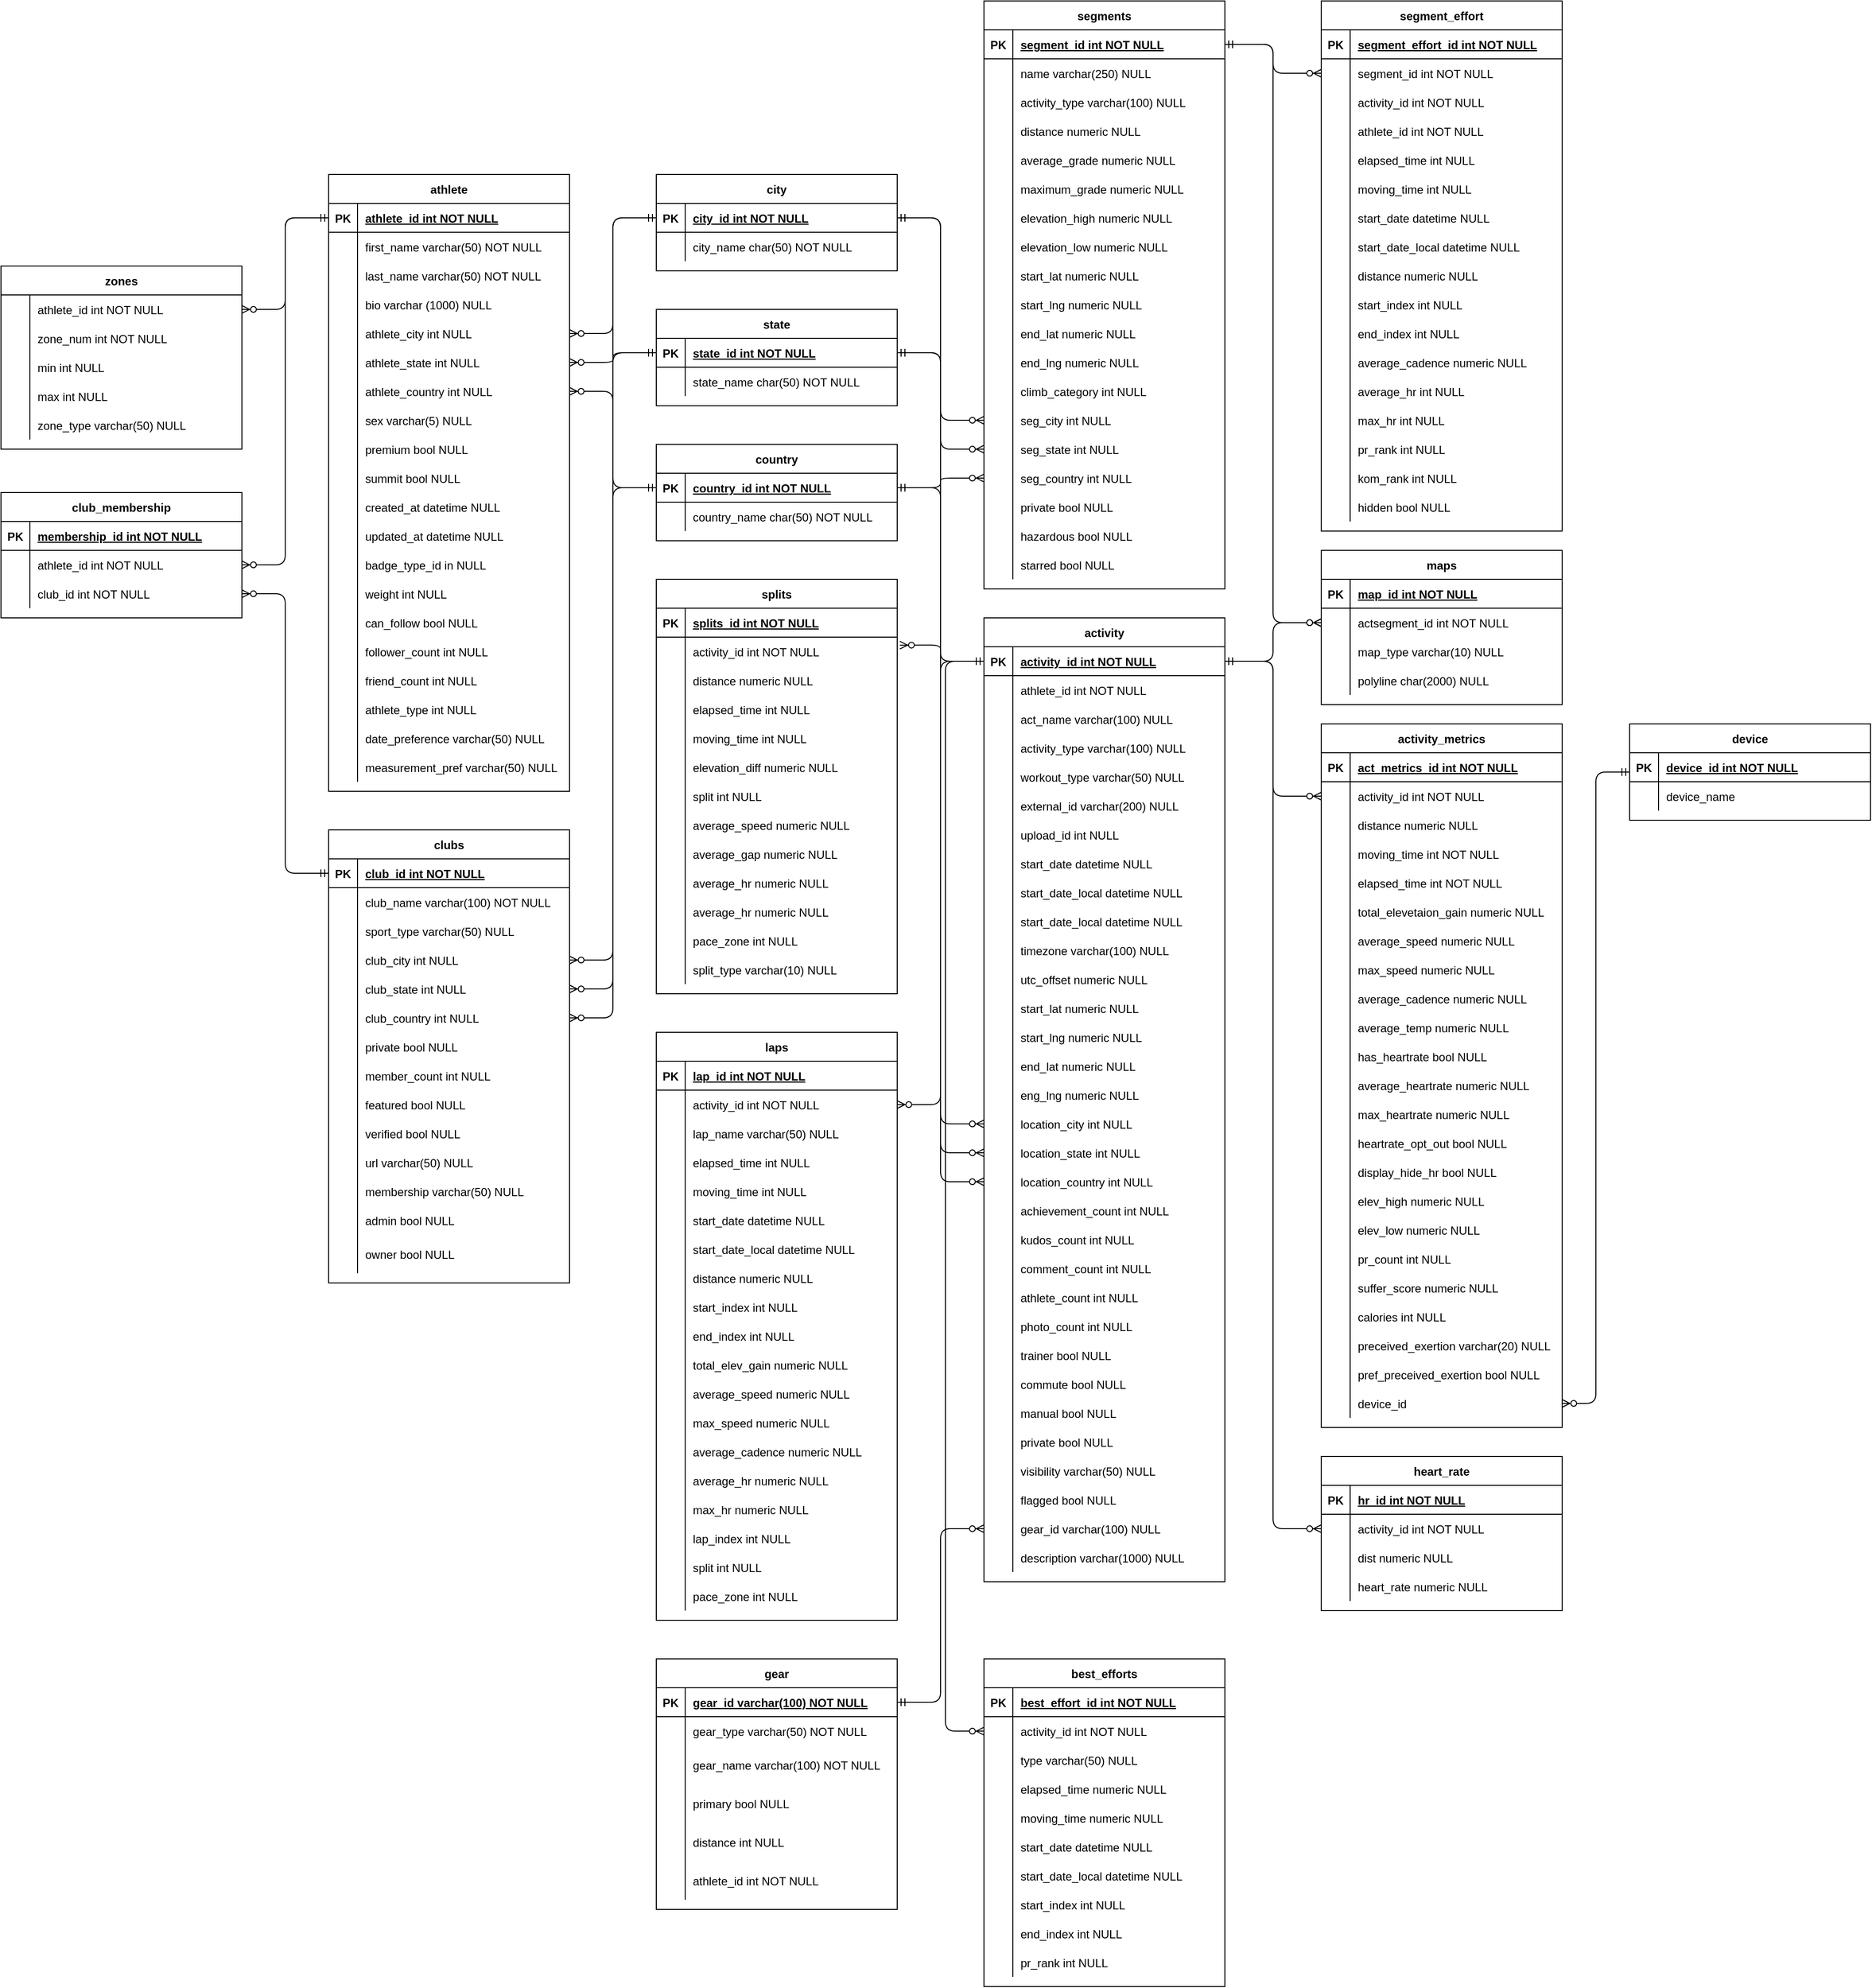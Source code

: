 <mxfile version="13.7.9" type="device"><diagram id="R2lEEEUBdFMjLlhIrx00" name="Page-1"><mxGraphModel dx="6950" dy="3510" grid="1" gridSize="10" guides="1" tooltips="1" connect="1" arrows="1" fold="1" page="1" pageScale="1" pageWidth="850" pageHeight="1100" math="0" shadow="0" extFonts="Permanent Marker^https://fonts.googleapis.com/css?family=Permanent+Marker"><root><mxCell id="0"/><mxCell id="1" parent="0"/><mxCell id="skxbjK3y1dTSbr37OmAX-134" style="edgeStyle=orthogonalEdgeStyle;rounded=1;orthogonalLoop=1;jettySize=auto;html=1;exitX=0;exitY=0.5;exitDx=0;exitDy=0;entryX=1;entryY=0.5;entryDx=0;entryDy=0;endArrow=ERzeroToMany;endFill=1;startArrow=ERmandOne;startFill=0;" parent="1" source="K8cpnEEo5jaQYR-o_enQ-62" target="skxbjK3y1dTSbr37OmAX-131" edge="1"><mxGeometry relative="1" as="geometry"><mxPoint x="-780" y="-695" as="sourcePoint"/><mxPoint x="-690" y="5" as="targetPoint"/></mxGeometry></mxCell><mxCell id="skxbjK3y1dTSbr37OmAX-135" style="edgeStyle=orthogonalEdgeStyle;rounded=1;orthogonalLoop=1;jettySize=auto;html=1;exitX=0;exitY=0.5;exitDx=0;exitDy=0;entryX=1;entryY=0.5;entryDx=0;entryDy=0;endArrow=ERzeroToMany;endFill=1;startArrow=ERmandOne;startFill=0;" parent="1" source="K8cpnEEo5jaQYR-o_enQ-76" target="skxbjK3y1dTSbr37OmAX-128" edge="1"><mxGeometry relative="1" as="geometry"><mxPoint x="-440" y="-755" as="sourcePoint"/><mxPoint x="-310" y="-155" as="targetPoint"/></mxGeometry></mxCell><mxCell id="K8cpnEEo5jaQYR-o_enQ-61" value="athlete" style="shape=table;startSize=30;container=1;collapsible=1;childLayout=tableLayout;fixedRows=1;rowLines=0;fontStyle=1;align=center;resizeLast=1;" parent="1" vertex="1"><mxGeometry x="-440" y="-740" width="250" height="640" as="geometry"/></mxCell><mxCell id="K8cpnEEo5jaQYR-o_enQ-62" value="" style="shape=partialRectangle;collapsible=0;dropTarget=0;pointerEvents=0;fillColor=none;points=[[0,0.5],[1,0.5]];portConstraint=eastwest;top=0;left=0;right=0;bottom=1;" parent="K8cpnEEo5jaQYR-o_enQ-61" vertex="1"><mxGeometry y="30" width="250" height="30" as="geometry"/></mxCell><mxCell id="K8cpnEEo5jaQYR-o_enQ-63" value="PK" style="shape=partialRectangle;overflow=hidden;connectable=0;fillColor=none;top=0;left=0;bottom=0;right=0;fontStyle=1;" parent="K8cpnEEo5jaQYR-o_enQ-62" vertex="1"><mxGeometry width="30" height="30" as="geometry"/></mxCell><mxCell id="K8cpnEEo5jaQYR-o_enQ-64" value="athlete_id int NOT NULL " style="shape=partialRectangle;overflow=hidden;connectable=0;fillColor=none;top=0;left=0;bottom=0;right=0;align=left;spacingLeft=6;fontStyle=5;" parent="K8cpnEEo5jaQYR-o_enQ-62" vertex="1"><mxGeometry x="30" width="220" height="30" as="geometry"/></mxCell><mxCell id="K8cpnEEo5jaQYR-o_enQ-65" value="" style="shape=partialRectangle;collapsible=0;dropTarget=0;pointerEvents=0;fillColor=none;points=[[0,0.5],[1,0.5]];portConstraint=eastwest;top=0;left=0;right=0;bottom=0;" parent="K8cpnEEo5jaQYR-o_enQ-61" vertex="1"><mxGeometry y="60" width="250" height="30" as="geometry"/></mxCell><mxCell id="K8cpnEEo5jaQYR-o_enQ-66" value="" style="shape=partialRectangle;overflow=hidden;connectable=0;fillColor=none;top=0;left=0;bottom=0;right=0;" parent="K8cpnEEo5jaQYR-o_enQ-65" vertex="1"><mxGeometry width="30" height="30" as="geometry"/></mxCell><mxCell id="K8cpnEEo5jaQYR-o_enQ-67" value="first_name varchar(50) NOT NULL" style="shape=partialRectangle;overflow=hidden;connectable=0;fillColor=none;top=0;left=0;bottom=0;right=0;align=left;spacingLeft=6;" parent="K8cpnEEo5jaQYR-o_enQ-65" vertex="1"><mxGeometry x="30" width="220" height="30" as="geometry"/></mxCell><mxCell id="skxbjK3y1dTSbr37OmAX-67" style="shape=partialRectangle;collapsible=0;dropTarget=0;pointerEvents=0;fillColor=none;points=[[0,0.5],[1,0.5]];portConstraint=eastwest;top=0;left=0;right=0;bottom=0;" parent="K8cpnEEo5jaQYR-o_enQ-61" vertex="1"><mxGeometry y="90" width="250" height="30" as="geometry"/></mxCell><mxCell id="skxbjK3y1dTSbr37OmAX-68" style="shape=partialRectangle;overflow=hidden;connectable=0;fillColor=none;top=0;left=0;bottom=0;right=0;" parent="skxbjK3y1dTSbr37OmAX-67" vertex="1"><mxGeometry width="30" height="30" as="geometry"/></mxCell><mxCell id="skxbjK3y1dTSbr37OmAX-69" value="last_name varchar(50) NOT NULL" style="shape=partialRectangle;overflow=hidden;connectable=0;fillColor=none;top=0;left=0;bottom=0;right=0;align=left;spacingLeft=6;" parent="skxbjK3y1dTSbr37OmAX-67" vertex="1"><mxGeometry x="30" width="220" height="30" as="geometry"/></mxCell><mxCell id="skxbjK3y1dTSbr37OmAX-70" style="shape=partialRectangle;collapsible=0;dropTarget=0;pointerEvents=0;fillColor=none;points=[[0,0.5],[1,0.5]];portConstraint=eastwest;top=0;left=0;right=0;bottom=0;" parent="K8cpnEEo5jaQYR-o_enQ-61" vertex="1"><mxGeometry y="120" width="250" height="30" as="geometry"/></mxCell><mxCell id="skxbjK3y1dTSbr37OmAX-71" style="shape=partialRectangle;overflow=hidden;connectable=0;fillColor=none;top=0;left=0;bottom=0;right=0;" parent="skxbjK3y1dTSbr37OmAX-70" vertex="1"><mxGeometry width="30" height="30" as="geometry"/></mxCell><mxCell id="skxbjK3y1dTSbr37OmAX-72" value="bio varchar (1000) NULL" style="shape=partialRectangle;overflow=hidden;connectable=0;fillColor=none;top=0;left=0;bottom=0;right=0;align=left;spacingLeft=6;" parent="skxbjK3y1dTSbr37OmAX-70" vertex="1"><mxGeometry x="30" width="220" height="30" as="geometry"/></mxCell><mxCell id="skxbjK3y1dTSbr37OmAX-73" style="shape=partialRectangle;collapsible=0;dropTarget=0;pointerEvents=0;fillColor=none;points=[[0,0.5],[1,0.5]];portConstraint=eastwest;top=0;left=0;right=0;bottom=0;" parent="K8cpnEEo5jaQYR-o_enQ-61" vertex="1"><mxGeometry y="150" width="250" height="30" as="geometry"/></mxCell><mxCell id="skxbjK3y1dTSbr37OmAX-74" style="shape=partialRectangle;overflow=hidden;connectable=0;fillColor=none;top=0;left=0;bottom=0;right=0;" parent="skxbjK3y1dTSbr37OmAX-73" vertex="1"><mxGeometry width="30" height="30" as="geometry"/></mxCell><mxCell id="skxbjK3y1dTSbr37OmAX-75" value="athlete_city int NULL" style="shape=partialRectangle;overflow=hidden;connectable=0;fillColor=none;top=0;left=0;bottom=0;right=0;align=left;spacingLeft=6;" parent="skxbjK3y1dTSbr37OmAX-73" vertex="1"><mxGeometry x="30" width="220" height="30" as="geometry"/></mxCell><mxCell id="skxbjK3y1dTSbr37OmAX-88" style="shape=partialRectangle;collapsible=0;dropTarget=0;pointerEvents=0;fillColor=none;points=[[0,0.5],[1,0.5]];portConstraint=eastwest;top=0;left=0;right=0;bottom=0;" parent="K8cpnEEo5jaQYR-o_enQ-61" vertex="1"><mxGeometry y="180" width="250" height="30" as="geometry"/></mxCell><mxCell id="skxbjK3y1dTSbr37OmAX-89" style="shape=partialRectangle;overflow=hidden;connectable=0;fillColor=none;top=0;left=0;bottom=0;right=0;" parent="skxbjK3y1dTSbr37OmAX-88" vertex="1"><mxGeometry width="30" height="30" as="geometry"/></mxCell><mxCell id="skxbjK3y1dTSbr37OmAX-90" value="athlete_state int NULL" style="shape=partialRectangle;overflow=hidden;connectable=0;fillColor=none;top=0;left=0;bottom=0;right=0;align=left;spacingLeft=6;" parent="skxbjK3y1dTSbr37OmAX-88" vertex="1"><mxGeometry x="30" width="220" height="30" as="geometry"/></mxCell><mxCell id="skxbjK3y1dTSbr37OmAX-85" style="shape=partialRectangle;collapsible=0;dropTarget=0;pointerEvents=0;fillColor=none;points=[[0,0.5],[1,0.5]];portConstraint=eastwest;top=0;left=0;right=0;bottom=0;" parent="K8cpnEEo5jaQYR-o_enQ-61" vertex="1"><mxGeometry y="210" width="250" height="30" as="geometry"/></mxCell><mxCell id="skxbjK3y1dTSbr37OmAX-86" style="shape=partialRectangle;overflow=hidden;connectable=0;fillColor=none;top=0;left=0;bottom=0;right=0;" parent="skxbjK3y1dTSbr37OmAX-85" vertex="1"><mxGeometry width="30" height="30" as="geometry"/></mxCell><mxCell id="skxbjK3y1dTSbr37OmAX-87" value="athlete_country int NULL" style="shape=partialRectangle;overflow=hidden;connectable=0;fillColor=none;top=0;left=0;bottom=0;right=0;align=left;spacingLeft=6;" parent="skxbjK3y1dTSbr37OmAX-85" vertex="1"><mxGeometry x="30" width="220" height="30" as="geometry"/></mxCell><mxCell id="skxbjK3y1dTSbr37OmAX-82" style="shape=partialRectangle;collapsible=0;dropTarget=0;pointerEvents=0;fillColor=none;points=[[0,0.5],[1,0.5]];portConstraint=eastwest;top=0;left=0;right=0;bottom=0;" parent="K8cpnEEo5jaQYR-o_enQ-61" vertex="1"><mxGeometry y="240" width="250" height="30" as="geometry"/></mxCell><mxCell id="skxbjK3y1dTSbr37OmAX-83" style="shape=partialRectangle;overflow=hidden;connectable=0;fillColor=none;top=0;left=0;bottom=0;right=0;" parent="skxbjK3y1dTSbr37OmAX-82" vertex="1"><mxGeometry width="30" height="30" as="geometry"/></mxCell><mxCell id="skxbjK3y1dTSbr37OmAX-84" value="sex varchar(5) NULL" style="shape=partialRectangle;overflow=hidden;connectable=0;fillColor=none;top=0;left=0;bottom=0;right=0;align=left;spacingLeft=6;" parent="skxbjK3y1dTSbr37OmAX-82" vertex="1"><mxGeometry x="30" width="220" height="30" as="geometry"/></mxCell><mxCell id="skxbjK3y1dTSbr37OmAX-79" style="shape=partialRectangle;collapsible=0;dropTarget=0;pointerEvents=0;fillColor=none;points=[[0,0.5],[1,0.5]];portConstraint=eastwest;top=0;left=0;right=0;bottom=0;" parent="K8cpnEEo5jaQYR-o_enQ-61" vertex="1"><mxGeometry y="270" width="250" height="30" as="geometry"/></mxCell><mxCell id="skxbjK3y1dTSbr37OmAX-80" style="shape=partialRectangle;overflow=hidden;connectable=0;fillColor=none;top=0;left=0;bottom=0;right=0;" parent="skxbjK3y1dTSbr37OmAX-79" vertex="1"><mxGeometry width="30" height="30" as="geometry"/></mxCell><mxCell id="skxbjK3y1dTSbr37OmAX-81" value="premium bool NULL" style="shape=partialRectangle;overflow=hidden;connectable=0;fillColor=none;top=0;left=0;bottom=0;right=0;align=left;spacingLeft=6;" parent="skxbjK3y1dTSbr37OmAX-79" vertex="1"><mxGeometry x="30" width="220" height="30" as="geometry"/></mxCell><mxCell id="skxbjK3y1dTSbr37OmAX-76" style="shape=partialRectangle;collapsible=0;dropTarget=0;pointerEvents=0;fillColor=none;points=[[0,0.5],[1,0.5]];portConstraint=eastwest;top=0;left=0;right=0;bottom=0;" parent="K8cpnEEo5jaQYR-o_enQ-61" vertex="1"><mxGeometry y="300" width="250" height="30" as="geometry"/></mxCell><mxCell id="skxbjK3y1dTSbr37OmAX-77" style="shape=partialRectangle;overflow=hidden;connectable=0;fillColor=none;top=0;left=0;bottom=0;right=0;" parent="skxbjK3y1dTSbr37OmAX-76" vertex="1"><mxGeometry width="30" height="30" as="geometry"/></mxCell><mxCell id="skxbjK3y1dTSbr37OmAX-78" value="summit bool NULL" style="shape=partialRectangle;overflow=hidden;connectable=0;fillColor=none;top=0;left=0;bottom=0;right=0;align=left;spacingLeft=6;" parent="skxbjK3y1dTSbr37OmAX-76" vertex="1"><mxGeometry x="30" width="220" height="30" as="geometry"/></mxCell><mxCell id="skxbjK3y1dTSbr37OmAX-91" style="shape=partialRectangle;collapsible=0;dropTarget=0;pointerEvents=0;fillColor=none;points=[[0,0.5],[1,0.5]];portConstraint=eastwest;top=0;left=0;right=0;bottom=0;" parent="K8cpnEEo5jaQYR-o_enQ-61" vertex="1"><mxGeometry y="330" width="250" height="30" as="geometry"/></mxCell><mxCell id="skxbjK3y1dTSbr37OmAX-92" style="shape=partialRectangle;overflow=hidden;connectable=0;fillColor=none;top=0;left=0;bottom=0;right=0;" parent="skxbjK3y1dTSbr37OmAX-91" vertex="1"><mxGeometry width="30" height="30" as="geometry"/></mxCell><mxCell id="skxbjK3y1dTSbr37OmAX-93" value="created_at datetime NULL" style="shape=partialRectangle;overflow=hidden;connectable=0;fillColor=none;top=0;left=0;bottom=0;right=0;align=left;spacingLeft=6;" parent="skxbjK3y1dTSbr37OmAX-91" vertex="1"><mxGeometry x="30" width="220" height="30" as="geometry"/></mxCell><mxCell id="skxbjK3y1dTSbr37OmAX-94" style="shape=partialRectangle;collapsible=0;dropTarget=0;pointerEvents=0;fillColor=none;points=[[0,0.5],[1,0.5]];portConstraint=eastwest;top=0;left=0;right=0;bottom=0;" parent="K8cpnEEo5jaQYR-o_enQ-61" vertex="1"><mxGeometry y="360" width="250" height="30" as="geometry"/></mxCell><mxCell id="skxbjK3y1dTSbr37OmAX-95" style="shape=partialRectangle;overflow=hidden;connectable=0;fillColor=none;top=0;left=0;bottom=0;right=0;" parent="skxbjK3y1dTSbr37OmAX-94" vertex="1"><mxGeometry width="30" height="30" as="geometry"/></mxCell><mxCell id="skxbjK3y1dTSbr37OmAX-96" value="updated_at datetime NULL" style="shape=partialRectangle;overflow=hidden;connectable=0;fillColor=none;top=0;left=0;bottom=0;right=0;align=left;spacingLeft=6;" parent="skxbjK3y1dTSbr37OmAX-94" vertex="1"><mxGeometry x="30" width="220" height="30" as="geometry"/></mxCell><mxCell id="skxbjK3y1dTSbr37OmAX-97" style="shape=partialRectangle;collapsible=0;dropTarget=0;pointerEvents=0;fillColor=none;points=[[0,0.5],[1,0.5]];portConstraint=eastwest;top=0;left=0;right=0;bottom=0;" parent="K8cpnEEo5jaQYR-o_enQ-61" vertex="1"><mxGeometry y="390" width="250" height="30" as="geometry"/></mxCell><mxCell id="skxbjK3y1dTSbr37OmAX-98" style="shape=partialRectangle;overflow=hidden;connectable=0;fillColor=none;top=0;left=0;bottom=0;right=0;" parent="skxbjK3y1dTSbr37OmAX-97" vertex="1"><mxGeometry width="30" height="30" as="geometry"/></mxCell><mxCell id="skxbjK3y1dTSbr37OmAX-99" value="badge_type_id in NULL" style="shape=partialRectangle;overflow=hidden;connectable=0;fillColor=none;top=0;left=0;bottom=0;right=0;align=left;spacingLeft=6;" parent="skxbjK3y1dTSbr37OmAX-97" vertex="1"><mxGeometry x="30" width="220" height="30" as="geometry"/></mxCell><mxCell id="skxbjK3y1dTSbr37OmAX-100" style="shape=partialRectangle;collapsible=0;dropTarget=0;pointerEvents=0;fillColor=none;points=[[0,0.5],[1,0.5]];portConstraint=eastwest;top=0;left=0;right=0;bottom=0;" parent="K8cpnEEo5jaQYR-o_enQ-61" vertex="1"><mxGeometry y="420" width="250" height="30" as="geometry"/></mxCell><mxCell id="skxbjK3y1dTSbr37OmAX-101" style="shape=partialRectangle;overflow=hidden;connectable=0;fillColor=none;top=0;left=0;bottom=0;right=0;" parent="skxbjK3y1dTSbr37OmAX-100" vertex="1"><mxGeometry width="30" height="30" as="geometry"/></mxCell><mxCell id="skxbjK3y1dTSbr37OmAX-102" value="weight int NULL" style="shape=partialRectangle;overflow=hidden;connectable=0;fillColor=none;top=0;left=0;bottom=0;right=0;align=left;spacingLeft=6;" parent="skxbjK3y1dTSbr37OmAX-100" vertex="1"><mxGeometry x="30" width="220" height="30" as="geometry"/></mxCell><mxCell id="skxbjK3y1dTSbr37OmAX-103" style="shape=partialRectangle;collapsible=0;dropTarget=0;pointerEvents=0;fillColor=none;points=[[0,0.5],[1,0.5]];portConstraint=eastwest;top=0;left=0;right=0;bottom=0;" parent="K8cpnEEo5jaQYR-o_enQ-61" vertex="1"><mxGeometry y="450" width="250" height="30" as="geometry"/></mxCell><mxCell id="skxbjK3y1dTSbr37OmAX-104" style="shape=partialRectangle;overflow=hidden;connectable=0;fillColor=none;top=0;left=0;bottom=0;right=0;" parent="skxbjK3y1dTSbr37OmAX-103" vertex="1"><mxGeometry width="30" height="30" as="geometry"/></mxCell><mxCell id="skxbjK3y1dTSbr37OmAX-105" value="can_follow bool NULL" style="shape=partialRectangle;overflow=hidden;connectable=0;fillColor=none;top=0;left=0;bottom=0;right=0;align=left;spacingLeft=6;" parent="skxbjK3y1dTSbr37OmAX-103" vertex="1"><mxGeometry x="30" width="220" height="30" as="geometry"/></mxCell><mxCell id="skxbjK3y1dTSbr37OmAX-106" style="shape=partialRectangle;collapsible=0;dropTarget=0;pointerEvents=0;fillColor=none;points=[[0,0.5],[1,0.5]];portConstraint=eastwest;top=0;left=0;right=0;bottom=0;" parent="K8cpnEEo5jaQYR-o_enQ-61" vertex="1"><mxGeometry y="480" width="250" height="30" as="geometry"/></mxCell><mxCell id="skxbjK3y1dTSbr37OmAX-107" style="shape=partialRectangle;overflow=hidden;connectable=0;fillColor=none;top=0;left=0;bottom=0;right=0;" parent="skxbjK3y1dTSbr37OmAX-106" vertex="1"><mxGeometry width="30" height="30" as="geometry"/></mxCell><mxCell id="skxbjK3y1dTSbr37OmAX-108" value="follower_count int NULL" style="shape=partialRectangle;overflow=hidden;connectable=0;fillColor=none;top=0;left=0;bottom=0;right=0;align=left;spacingLeft=6;" parent="skxbjK3y1dTSbr37OmAX-106" vertex="1"><mxGeometry x="30" width="220" height="30" as="geometry"/></mxCell><mxCell id="skxbjK3y1dTSbr37OmAX-109" style="shape=partialRectangle;collapsible=0;dropTarget=0;pointerEvents=0;fillColor=none;points=[[0,0.5],[1,0.5]];portConstraint=eastwest;top=0;left=0;right=0;bottom=0;" parent="K8cpnEEo5jaQYR-o_enQ-61" vertex="1"><mxGeometry y="510" width="250" height="30" as="geometry"/></mxCell><mxCell id="skxbjK3y1dTSbr37OmAX-110" style="shape=partialRectangle;overflow=hidden;connectable=0;fillColor=none;top=0;left=0;bottom=0;right=0;" parent="skxbjK3y1dTSbr37OmAX-109" vertex="1"><mxGeometry width="30" height="30" as="geometry"/></mxCell><mxCell id="skxbjK3y1dTSbr37OmAX-111" value="friend_count int NULL" style="shape=partialRectangle;overflow=hidden;connectable=0;fillColor=none;top=0;left=0;bottom=0;right=0;align=left;spacingLeft=6;" parent="skxbjK3y1dTSbr37OmAX-109" vertex="1"><mxGeometry x="30" width="220" height="30" as="geometry"/></mxCell><mxCell id="skxbjK3y1dTSbr37OmAX-112" style="shape=partialRectangle;collapsible=0;dropTarget=0;pointerEvents=0;fillColor=none;points=[[0,0.5],[1,0.5]];portConstraint=eastwest;top=0;left=0;right=0;bottom=0;" parent="K8cpnEEo5jaQYR-o_enQ-61" vertex="1"><mxGeometry y="540" width="250" height="30" as="geometry"/></mxCell><mxCell id="skxbjK3y1dTSbr37OmAX-113" style="shape=partialRectangle;overflow=hidden;connectable=0;fillColor=none;top=0;left=0;bottom=0;right=0;" parent="skxbjK3y1dTSbr37OmAX-112" vertex="1"><mxGeometry width="30" height="30" as="geometry"/></mxCell><mxCell id="skxbjK3y1dTSbr37OmAX-114" value="athlete_type int NULL" style="shape=partialRectangle;overflow=hidden;connectable=0;fillColor=none;top=0;left=0;bottom=0;right=0;align=left;spacingLeft=6;" parent="skxbjK3y1dTSbr37OmAX-112" vertex="1"><mxGeometry x="30" width="220" height="30" as="geometry"/></mxCell><mxCell id="skxbjK3y1dTSbr37OmAX-115" style="shape=partialRectangle;collapsible=0;dropTarget=0;pointerEvents=0;fillColor=none;points=[[0,0.5],[1,0.5]];portConstraint=eastwest;top=0;left=0;right=0;bottom=0;" parent="K8cpnEEo5jaQYR-o_enQ-61" vertex="1"><mxGeometry y="570" width="250" height="30" as="geometry"/></mxCell><mxCell id="skxbjK3y1dTSbr37OmAX-116" style="shape=partialRectangle;overflow=hidden;connectable=0;fillColor=none;top=0;left=0;bottom=0;right=0;" parent="skxbjK3y1dTSbr37OmAX-115" vertex="1"><mxGeometry width="30" height="30" as="geometry"/></mxCell><mxCell id="skxbjK3y1dTSbr37OmAX-117" value="date_preference varchar(50) NULL" style="shape=partialRectangle;overflow=hidden;connectable=0;fillColor=none;top=0;left=0;bottom=0;right=0;align=left;spacingLeft=6;" parent="skxbjK3y1dTSbr37OmAX-115" vertex="1"><mxGeometry x="30" width="220" height="30" as="geometry"/></mxCell><mxCell id="skxbjK3y1dTSbr37OmAX-118" style="shape=partialRectangle;collapsible=0;dropTarget=0;pointerEvents=0;fillColor=none;points=[[0,0.5],[1,0.5]];portConstraint=eastwest;top=0;left=0;right=0;bottom=0;" parent="K8cpnEEo5jaQYR-o_enQ-61" vertex="1"><mxGeometry y="600" width="250" height="30" as="geometry"/></mxCell><mxCell id="skxbjK3y1dTSbr37OmAX-119" style="shape=partialRectangle;overflow=hidden;connectable=0;fillColor=none;top=0;left=0;bottom=0;right=0;" parent="skxbjK3y1dTSbr37OmAX-118" vertex="1"><mxGeometry width="30" height="30" as="geometry"/></mxCell><mxCell id="skxbjK3y1dTSbr37OmAX-120" value="measurement_pref varchar(50) NULL" style="shape=partialRectangle;overflow=hidden;connectable=0;fillColor=none;top=0;left=0;bottom=0;right=0;align=left;spacingLeft=6;" parent="skxbjK3y1dTSbr37OmAX-118" vertex="1"><mxGeometry x="30" width="220" height="30" as="geometry"/></mxCell><mxCell id="K8cpnEEo5jaQYR-o_enQ-75" value="clubs" style="shape=table;startSize=30;container=1;collapsible=1;childLayout=tableLayout;fixedRows=1;rowLines=0;fontStyle=1;align=center;resizeLast=1;" parent="1" vertex="1"><mxGeometry x="-440" y="-60" width="250" height="470.0" as="geometry"/></mxCell><mxCell id="K8cpnEEo5jaQYR-o_enQ-76" value="" style="shape=partialRectangle;collapsible=0;dropTarget=0;pointerEvents=0;fillColor=none;points=[[0,0.5],[1,0.5]];portConstraint=eastwest;top=0;left=0;right=0;bottom=1;" parent="K8cpnEEo5jaQYR-o_enQ-75" vertex="1"><mxGeometry y="30" width="250" height="30" as="geometry"/></mxCell><mxCell id="K8cpnEEo5jaQYR-o_enQ-77" value="PK" style="shape=partialRectangle;overflow=hidden;connectable=0;fillColor=none;top=0;left=0;bottom=0;right=0;fontStyle=1;" parent="K8cpnEEo5jaQYR-o_enQ-76" vertex="1"><mxGeometry width="30" height="30" as="geometry"/></mxCell><mxCell id="K8cpnEEo5jaQYR-o_enQ-78" value="club_id int NOT NULL " style="shape=partialRectangle;overflow=hidden;connectable=0;fillColor=none;top=0;left=0;bottom=0;right=0;align=left;spacingLeft=6;fontStyle=5;" parent="K8cpnEEo5jaQYR-o_enQ-76" vertex="1"><mxGeometry x="30" width="220" height="30" as="geometry"/></mxCell><mxCell id="K8cpnEEo5jaQYR-o_enQ-79" value="" style="shape=partialRectangle;collapsible=0;dropTarget=0;pointerEvents=0;fillColor=none;points=[[0,0.5],[1,0.5]];portConstraint=eastwest;top=0;left=0;right=0;bottom=0;" parent="K8cpnEEo5jaQYR-o_enQ-75" vertex="1"><mxGeometry y="60" width="250" height="30" as="geometry"/></mxCell><mxCell id="K8cpnEEo5jaQYR-o_enQ-80" value="" style="shape=partialRectangle;overflow=hidden;connectable=0;fillColor=none;top=0;left=0;bottom=0;right=0;" parent="K8cpnEEo5jaQYR-o_enQ-79" vertex="1"><mxGeometry width="30" height="30" as="geometry"/></mxCell><mxCell id="K8cpnEEo5jaQYR-o_enQ-81" value="club_name varchar(100) NOT NULL" style="shape=partialRectangle;overflow=hidden;connectable=0;fillColor=none;top=0;left=0;bottom=0;right=0;align=left;spacingLeft=6;" parent="K8cpnEEo5jaQYR-o_enQ-79" vertex="1"><mxGeometry x="30" width="220" height="30" as="geometry"/></mxCell><mxCell id="skxbjK3y1dTSbr37OmAX-4" style="shape=partialRectangle;collapsible=0;dropTarget=0;pointerEvents=0;fillColor=none;points=[[0,0.5],[1,0.5]];portConstraint=eastwest;top=0;left=0;right=0;bottom=0;" parent="K8cpnEEo5jaQYR-o_enQ-75" vertex="1"><mxGeometry y="90" width="250" height="30" as="geometry"/></mxCell><mxCell id="skxbjK3y1dTSbr37OmAX-5" style="shape=partialRectangle;overflow=hidden;connectable=0;fillColor=none;top=0;left=0;bottom=0;right=0;" parent="skxbjK3y1dTSbr37OmAX-4" vertex="1"><mxGeometry width="30" height="30" as="geometry"/></mxCell><mxCell id="skxbjK3y1dTSbr37OmAX-6" value="sport_type varchar(50) NULL" style="shape=partialRectangle;overflow=hidden;connectable=0;fillColor=none;top=0;left=0;bottom=0;right=0;align=left;spacingLeft=6;" parent="skxbjK3y1dTSbr37OmAX-4" vertex="1"><mxGeometry x="30" width="220" height="30" as="geometry"/></mxCell><mxCell id="skxbjK3y1dTSbr37OmAX-7" style="shape=partialRectangle;collapsible=0;dropTarget=0;pointerEvents=0;fillColor=none;points=[[0,0.5],[1,0.5]];portConstraint=eastwest;top=0;left=0;right=0;bottom=0;" parent="K8cpnEEo5jaQYR-o_enQ-75" vertex="1"><mxGeometry y="120" width="250" height="30" as="geometry"/></mxCell><mxCell id="skxbjK3y1dTSbr37OmAX-8" style="shape=partialRectangle;overflow=hidden;connectable=0;fillColor=none;top=0;left=0;bottom=0;right=0;" parent="skxbjK3y1dTSbr37OmAX-7" vertex="1"><mxGeometry width="30" height="30" as="geometry"/></mxCell><mxCell id="skxbjK3y1dTSbr37OmAX-9" value="club_city int NULL" style="shape=partialRectangle;overflow=hidden;connectable=0;fillColor=none;top=0;left=0;bottom=0;right=0;align=left;spacingLeft=6;" parent="skxbjK3y1dTSbr37OmAX-7" vertex="1"><mxGeometry x="30" width="220" height="30" as="geometry"/></mxCell><mxCell id="skxbjK3y1dTSbr37OmAX-10" style="shape=partialRectangle;collapsible=0;dropTarget=0;pointerEvents=0;fillColor=none;points=[[0,0.5],[1,0.5]];portConstraint=eastwest;top=0;left=0;right=0;bottom=0;" parent="K8cpnEEo5jaQYR-o_enQ-75" vertex="1"><mxGeometry y="150" width="250" height="30" as="geometry"/></mxCell><mxCell id="skxbjK3y1dTSbr37OmAX-11" style="shape=partialRectangle;overflow=hidden;connectable=0;fillColor=none;top=0;left=0;bottom=0;right=0;" parent="skxbjK3y1dTSbr37OmAX-10" vertex="1"><mxGeometry width="30" height="30" as="geometry"/></mxCell><mxCell id="skxbjK3y1dTSbr37OmAX-12" value="club_state int NULL" style="shape=partialRectangle;overflow=hidden;connectable=0;fillColor=none;top=0;left=0;bottom=0;right=0;align=left;spacingLeft=6;" parent="skxbjK3y1dTSbr37OmAX-10" vertex="1"><mxGeometry x="30" width="220" height="30" as="geometry"/></mxCell><mxCell id="skxbjK3y1dTSbr37OmAX-34" style="shape=partialRectangle;collapsible=0;dropTarget=0;pointerEvents=0;fillColor=none;points=[[0,0.5],[1,0.5]];portConstraint=eastwest;top=0;left=0;right=0;bottom=0;" parent="K8cpnEEo5jaQYR-o_enQ-75" vertex="1"><mxGeometry y="180" width="250" height="30" as="geometry"/></mxCell><mxCell id="skxbjK3y1dTSbr37OmAX-35" style="shape=partialRectangle;overflow=hidden;connectable=0;fillColor=none;top=0;left=0;bottom=0;right=0;" parent="skxbjK3y1dTSbr37OmAX-34" vertex="1"><mxGeometry width="30" height="30" as="geometry"/></mxCell><mxCell id="skxbjK3y1dTSbr37OmAX-36" value="club_country int NULL" style="shape=partialRectangle;overflow=hidden;connectable=0;fillColor=none;top=0;left=0;bottom=0;right=0;align=left;spacingLeft=6;" parent="skxbjK3y1dTSbr37OmAX-34" vertex="1"><mxGeometry x="30" width="220" height="30" as="geometry"/></mxCell><mxCell id="skxbjK3y1dTSbr37OmAX-43" style="shape=partialRectangle;collapsible=0;dropTarget=0;pointerEvents=0;fillColor=none;points=[[0,0.5],[1,0.5]];portConstraint=eastwest;top=0;left=0;right=0;bottom=0;" parent="K8cpnEEo5jaQYR-o_enQ-75" vertex="1"><mxGeometry y="210" width="250" height="30" as="geometry"/></mxCell><mxCell id="skxbjK3y1dTSbr37OmAX-44" style="shape=partialRectangle;overflow=hidden;connectable=0;fillColor=none;top=0;left=0;bottom=0;right=0;" parent="skxbjK3y1dTSbr37OmAX-43" vertex="1"><mxGeometry width="30" height="30" as="geometry"/></mxCell><mxCell id="skxbjK3y1dTSbr37OmAX-45" value="private bool NULL" style="shape=partialRectangle;overflow=hidden;connectable=0;fillColor=none;top=0;left=0;bottom=0;right=0;align=left;spacingLeft=6;" parent="skxbjK3y1dTSbr37OmAX-43" vertex="1"><mxGeometry x="30" width="220" height="30" as="geometry"/></mxCell><mxCell id="skxbjK3y1dTSbr37OmAX-46" style="shape=partialRectangle;collapsible=0;dropTarget=0;pointerEvents=0;fillColor=none;points=[[0,0.5],[1,0.5]];portConstraint=eastwest;top=0;left=0;right=0;bottom=0;" parent="K8cpnEEo5jaQYR-o_enQ-75" vertex="1"><mxGeometry y="240" width="250" height="30" as="geometry"/></mxCell><mxCell id="skxbjK3y1dTSbr37OmAX-47" style="shape=partialRectangle;overflow=hidden;connectable=0;fillColor=none;top=0;left=0;bottom=0;right=0;" parent="skxbjK3y1dTSbr37OmAX-46" vertex="1"><mxGeometry width="30" height="30" as="geometry"/></mxCell><mxCell id="skxbjK3y1dTSbr37OmAX-48" value="member_count int NULL" style="shape=partialRectangle;overflow=hidden;connectable=0;fillColor=none;top=0;left=0;bottom=0;right=0;align=left;spacingLeft=6;" parent="skxbjK3y1dTSbr37OmAX-46" vertex="1"><mxGeometry x="30" width="220" height="30" as="geometry"/></mxCell><mxCell id="skxbjK3y1dTSbr37OmAX-49" style="shape=partialRectangle;collapsible=0;dropTarget=0;pointerEvents=0;fillColor=none;points=[[0,0.5],[1,0.5]];portConstraint=eastwest;top=0;left=0;right=0;bottom=0;" parent="K8cpnEEo5jaQYR-o_enQ-75" vertex="1"><mxGeometry y="270" width="250" height="30" as="geometry"/></mxCell><mxCell id="skxbjK3y1dTSbr37OmAX-50" style="shape=partialRectangle;overflow=hidden;connectable=0;fillColor=none;top=0;left=0;bottom=0;right=0;" parent="skxbjK3y1dTSbr37OmAX-49" vertex="1"><mxGeometry width="30" height="30" as="geometry"/></mxCell><mxCell id="skxbjK3y1dTSbr37OmAX-51" value="featured bool NULL" style="shape=partialRectangle;overflow=hidden;connectable=0;fillColor=none;top=0;left=0;bottom=0;right=0;align=left;spacingLeft=6;" parent="skxbjK3y1dTSbr37OmAX-49" vertex="1"><mxGeometry x="30" width="220" height="30" as="geometry"/></mxCell><mxCell id="skxbjK3y1dTSbr37OmAX-52" style="shape=partialRectangle;collapsible=0;dropTarget=0;pointerEvents=0;fillColor=none;points=[[0,0.5],[1,0.5]];portConstraint=eastwest;top=0;left=0;right=0;bottom=0;" parent="K8cpnEEo5jaQYR-o_enQ-75" vertex="1"><mxGeometry y="300" width="250" height="30" as="geometry"/></mxCell><mxCell id="skxbjK3y1dTSbr37OmAX-53" style="shape=partialRectangle;overflow=hidden;connectable=0;fillColor=none;top=0;left=0;bottom=0;right=0;" parent="skxbjK3y1dTSbr37OmAX-52" vertex="1"><mxGeometry width="30" height="30" as="geometry"/></mxCell><mxCell id="skxbjK3y1dTSbr37OmAX-54" value="verified bool NULL" style="shape=partialRectangle;overflow=hidden;connectable=0;fillColor=none;top=0;left=0;bottom=0;right=0;align=left;spacingLeft=6;" parent="skxbjK3y1dTSbr37OmAX-52" vertex="1"><mxGeometry x="30" width="220" height="30" as="geometry"/></mxCell><mxCell id="skxbjK3y1dTSbr37OmAX-55" style="shape=partialRectangle;collapsible=0;dropTarget=0;pointerEvents=0;fillColor=none;points=[[0,0.5],[1,0.5]];portConstraint=eastwest;top=0;left=0;right=0;bottom=0;" parent="K8cpnEEo5jaQYR-o_enQ-75" vertex="1"><mxGeometry y="330" width="250" height="30" as="geometry"/></mxCell><mxCell id="skxbjK3y1dTSbr37OmAX-56" style="shape=partialRectangle;overflow=hidden;connectable=0;fillColor=none;top=0;left=0;bottom=0;right=0;" parent="skxbjK3y1dTSbr37OmAX-55" vertex="1"><mxGeometry width="30" height="30" as="geometry"/></mxCell><mxCell id="skxbjK3y1dTSbr37OmAX-57" value="url varchar(50) NULL" style="shape=partialRectangle;overflow=hidden;connectable=0;fillColor=none;top=0;left=0;bottom=0;right=0;align=left;spacingLeft=6;" parent="skxbjK3y1dTSbr37OmAX-55" vertex="1"><mxGeometry x="30" width="220" height="30" as="geometry"/></mxCell><mxCell id="skxbjK3y1dTSbr37OmAX-58" style="shape=partialRectangle;collapsible=0;dropTarget=0;pointerEvents=0;fillColor=none;points=[[0,0.5],[1,0.5]];portConstraint=eastwest;top=0;left=0;right=0;bottom=0;" parent="K8cpnEEo5jaQYR-o_enQ-75" vertex="1"><mxGeometry y="360" width="250" height="30" as="geometry"/></mxCell><mxCell id="skxbjK3y1dTSbr37OmAX-59" style="shape=partialRectangle;overflow=hidden;connectable=0;fillColor=none;top=0;left=0;bottom=0;right=0;" parent="skxbjK3y1dTSbr37OmAX-58" vertex="1"><mxGeometry width="30" height="30" as="geometry"/></mxCell><mxCell id="skxbjK3y1dTSbr37OmAX-60" value="membership varchar(50) NULL" style="shape=partialRectangle;overflow=hidden;connectable=0;fillColor=none;top=0;left=0;bottom=0;right=0;align=left;spacingLeft=6;" parent="skxbjK3y1dTSbr37OmAX-58" vertex="1"><mxGeometry x="30" width="220" height="30" as="geometry"/></mxCell><mxCell id="skxbjK3y1dTSbr37OmAX-61" style="shape=partialRectangle;collapsible=0;dropTarget=0;pointerEvents=0;fillColor=none;points=[[0,0.5],[1,0.5]];portConstraint=eastwest;top=0;left=0;right=0;bottom=0;" parent="K8cpnEEo5jaQYR-o_enQ-75" vertex="1"><mxGeometry y="390" width="250" height="30" as="geometry"/></mxCell><mxCell id="skxbjK3y1dTSbr37OmAX-62" style="shape=partialRectangle;overflow=hidden;connectable=0;fillColor=none;top=0;left=0;bottom=0;right=0;" parent="skxbjK3y1dTSbr37OmAX-61" vertex="1"><mxGeometry width="30" height="30" as="geometry"/></mxCell><mxCell id="skxbjK3y1dTSbr37OmAX-63" value="admin bool NULL" style="shape=partialRectangle;overflow=hidden;connectable=0;fillColor=none;top=0;left=0;bottom=0;right=0;align=left;spacingLeft=6;" parent="skxbjK3y1dTSbr37OmAX-61" vertex="1"><mxGeometry x="30" width="220" height="30" as="geometry"/></mxCell><mxCell id="skxbjK3y1dTSbr37OmAX-64" style="shape=partialRectangle;collapsible=0;dropTarget=0;pointerEvents=0;fillColor=none;points=[[0,0.5],[1,0.5]];portConstraint=eastwest;top=0;left=0;right=0;bottom=0;" parent="K8cpnEEo5jaQYR-o_enQ-75" vertex="1"><mxGeometry y="420" width="250" height="40" as="geometry"/></mxCell><mxCell id="skxbjK3y1dTSbr37OmAX-65" style="shape=partialRectangle;overflow=hidden;connectable=0;fillColor=none;top=0;left=0;bottom=0;right=0;" parent="skxbjK3y1dTSbr37OmAX-64" vertex="1"><mxGeometry width="30" height="40" as="geometry"/></mxCell><mxCell id="skxbjK3y1dTSbr37OmAX-66" value="owner bool NULL" style="shape=partialRectangle;overflow=hidden;connectable=0;fillColor=none;top=0;left=0;bottom=0;right=0;align=left;spacingLeft=6;" parent="skxbjK3y1dTSbr37OmAX-64" vertex="1"><mxGeometry x="30" width="220" height="40" as="geometry"/></mxCell><mxCell id="C-vyLk0tnHw3VtMMgP7b-13" value="segments" style="shape=table;startSize=30;container=1;collapsible=1;childLayout=tableLayout;fixedRows=1;rowLines=0;fontStyle=1;align=center;resizeLast=1;" parent="1" vertex="1"><mxGeometry x="240" y="-920" width="250" height="610" as="geometry"/></mxCell><mxCell id="C-vyLk0tnHw3VtMMgP7b-14" value="" style="shape=partialRectangle;collapsible=0;dropTarget=0;pointerEvents=0;fillColor=none;points=[[0,0.5],[1,0.5]];portConstraint=eastwest;top=0;left=0;right=0;bottom=1;" parent="C-vyLk0tnHw3VtMMgP7b-13" vertex="1"><mxGeometry y="30" width="250" height="30" as="geometry"/></mxCell><mxCell id="C-vyLk0tnHw3VtMMgP7b-15" value="PK" style="shape=partialRectangle;overflow=hidden;connectable=0;fillColor=none;top=0;left=0;bottom=0;right=0;fontStyle=1;" parent="C-vyLk0tnHw3VtMMgP7b-14" vertex="1"><mxGeometry width="30" height="30" as="geometry"/></mxCell><mxCell id="C-vyLk0tnHw3VtMMgP7b-16" value="segment_id int NOT NULL " style="shape=partialRectangle;overflow=hidden;connectable=0;fillColor=none;top=0;left=0;bottom=0;right=0;align=left;spacingLeft=6;fontStyle=5;" parent="C-vyLk0tnHw3VtMMgP7b-14" vertex="1"><mxGeometry x="30" width="220" height="30" as="geometry"/></mxCell><mxCell id="C-vyLk0tnHw3VtMMgP7b-17" value="" style="shape=partialRectangle;collapsible=0;dropTarget=0;pointerEvents=0;fillColor=none;points=[[0,0.5],[1,0.5]];portConstraint=eastwest;top=0;left=0;right=0;bottom=0;" parent="C-vyLk0tnHw3VtMMgP7b-13" vertex="1"><mxGeometry y="60" width="250" height="30" as="geometry"/></mxCell><mxCell id="C-vyLk0tnHw3VtMMgP7b-18" value="" style="shape=partialRectangle;overflow=hidden;connectable=0;fillColor=none;top=0;left=0;bottom=0;right=0;" parent="C-vyLk0tnHw3VtMMgP7b-17" vertex="1"><mxGeometry width="30" height="30" as="geometry"/></mxCell><mxCell id="C-vyLk0tnHw3VtMMgP7b-19" value="name varchar(250) NULL" style="shape=partialRectangle;overflow=hidden;connectable=0;fillColor=none;top=0;left=0;bottom=0;right=0;align=left;spacingLeft=6;" parent="C-vyLk0tnHw3VtMMgP7b-17" vertex="1"><mxGeometry x="30" width="220" height="30" as="geometry"/></mxCell><mxCell id="ma6JEJSu6wUKl80gTBBD-152" value="" style="shape=partialRectangle;collapsible=0;dropTarget=0;pointerEvents=0;fillColor=none;points=[[0,0.5],[1,0.5]];portConstraint=eastwest;top=0;left=0;right=0;bottom=0;" parent="C-vyLk0tnHw3VtMMgP7b-13" vertex="1"><mxGeometry y="90" width="250" height="30" as="geometry"/></mxCell><mxCell id="ma6JEJSu6wUKl80gTBBD-153" value="" style="shape=partialRectangle;overflow=hidden;connectable=0;fillColor=none;top=0;left=0;bottom=0;right=0;" parent="ma6JEJSu6wUKl80gTBBD-152" vertex="1"><mxGeometry width="30" height="30" as="geometry"/></mxCell><mxCell id="ma6JEJSu6wUKl80gTBBD-154" value="activity_type varchar(100) NULL" style="shape=partialRectangle;overflow=hidden;connectable=0;fillColor=none;top=0;left=0;bottom=0;right=0;align=left;spacingLeft=6;" parent="ma6JEJSu6wUKl80gTBBD-152" vertex="1"><mxGeometry x="30" width="220" height="30" as="geometry"/></mxCell><mxCell id="C-vyLk0tnHw3VtMMgP7b-20" value="" style="shape=partialRectangle;collapsible=0;dropTarget=0;pointerEvents=0;fillColor=none;points=[[0,0.5],[1,0.5]];portConstraint=eastwest;top=0;left=0;right=0;bottom=0;" parent="C-vyLk0tnHw3VtMMgP7b-13" vertex="1"><mxGeometry y="120" width="250" height="30" as="geometry"/></mxCell><mxCell id="C-vyLk0tnHw3VtMMgP7b-21" value="" style="shape=partialRectangle;overflow=hidden;connectable=0;fillColor=none;top=0;left=0;bottom=0;right=0;" parent="C-vyLk0tnHw3VtMMgP7b-20" vertex="1"><mxGeometry width="30" height="30" as="geometry"/></mxCell><mxCell id="C-vyLk0tnHw3VtMMgP7b-22" value="distance numeric NULL" style="shape=partialRectangle;overflow=hidden;connectable=0;fillColor=none;top=0;left=0;bottom=0;right=0;align=left;spacingLeft=6;" parent="C-vyLk0tnHw3VtMMgP7b-20" vertex="1"><mxGeometry x="30" width="220" height="30" as="geometry"/></mxCell><mxCell id="ma6JEJSu6wUKl80gTBBD-170" style="shape=partialRectangle;collapsible=0;dropTarget=0;pointerEvents=0;fillColor=none;points=[[0,0.5],[1,0.5]];portConstraint=eastwest;top=0;left=0;right=0;bottom=0;" parent="C-vyLk0tnHw3VtMMgP7b-13" vertex="1"><mxGeometry y="150" width="250" height="30" as="geometry"/></mxCell><mxCell id="ma6JEJSu6wUKl80gTBBD-171" style="shape=partialRectangle;overflow=hidden;connectable=0;fillColor=none;top=0;left=0;bottom=0;right=0;" parent="ma6JEJSu6wUKl80gTBBD-170" vertex="1"><mxGeometry width="30" height="30" as="geometry"/></mxCell><mxCell id="ma6JEJSu6wUKl80gTBBD-172" value="average_grade numeric NULL" style="shape=partialRectangle;overflow=hidden;connectable=0;fillColor=none;top=0;left=0;bottom=0;right=0;align=left;spacingLeft=6;" parent="ma6JEJSu6wUKl80gTBBD-170" vertex="1"><mxGeometry x="30" width="220" height="30" as="geometry"/></mxCell><mxCell id="ma6JEJSu6wUKl80gTBBD-167" style="shape=partialRectangle;collapsible=0;dropTarget=0;pointerEvents=0;fillColor=none;points=[[0,0.5],[1,0.5]];portConstraint=eastwest;top=0;left=0;right=0;bottom=0;" parent="C-vyLk0tnHw3VtMMgP7b-13" vertex="1"><mxGeometry y="180" width="250" height="30" as="geometry"/></mxCell><mxCell id="ma6JEJSu6wUKl80gTBBD-168" style="shape=partialRectangle;overflow=hidden;connectable=0;fillColor=none;top=0;left=0;bottom=0;right=0;" parent="ma6JEJSu6wUKl80gTBBD-167" vertex="1"><mxGeometry width="30" height="30" as="geometry"/></mxCell><mxCell id="ma6JEJSu6wUKl80gTBBD-169" value="maximum_grade numeric NULL" style="shape=partialRectangle;overflow=hidden;connectable=0;fillColor=none;top=0;left=0;bottom=0;right=0;align=left;spacingLeft=6;" parent="ma6JEJSu6wUKl80gTBBD-167" vertex="1"><mxGeometry x="30" width="220" height="30" as="geometry"/></mxCell><mxCell id="ma6JEJSu6wUKl80gTBBD-164" style="shape=partialRectangle;collapsible=0;dropTarget=0;pointerEvents=0;fillColor=none;points=[[0,0.5],[1,0.5]];portConstraint=eastwest;top=0;left=0;right=0;bottom=0;" parent="C-vyLk0tnHw3VtMMgP7b-13" vertex="1"><mxGeometry y="210" width="250" height="30" as="geometry"/></mxCell><mxCell id="ma6JEJSu6wUKl80gTBBD-165" style="shape=partialRectangle;overflow=hidden;connectable=0;fillColor=none;top=0;left=0;bottom=0;right=0;" parent="ma6JEJSu6wUKl80gTBBD-164" vertex="1"><mxGeometry width="30" height="30" as="geometry"/></mxCell><mxCell id="ma6JEJSu6wUKl80gTBBD-166" value="elevation_high numeric NULL" style="shape=partialRectangle;overflow=hidden;connectable=0;fillColor=none;top=0;left=0;bottom=0;right=0;align=left;spacingLeft=6;" parent="ma6JEJSu6wUKl80gTBBD-164" vertex="1"><mxGeometry x="30" width="220" height="30" as="geometry"/></mxCell><mxCell id="ma6JEJSu6wUKl80gTBBD-161" style="shape=partialRectangle;collapsible=0;dropTarget=0;pointerEvents=0;fillColor=none;points=[[0,0.5],[1,0.5]];portConstraint=eastwest;top=0;left=0;right=0;bottom=0;" parent="C-vyLk0tnHw3VtMMgP7b-13" vertex="1"><mxGeometry y="240" width="250" height="30" as="geometry"/></mxCell><mxCell id="ma6JEJSu6wUKl80gTBBD-162" style="shape=partialRectangle;overflow=hidden;connectable=0;fillColor=none;top=0;left=0;bottom=0;right=0;" parent="ma6JEJSu6wUKl80gTBBD-161" vertex="1"><mxGeometry width="30" height="30" as="geometry"/></mxCell><mxCell id="ma6JEJSu6wUKl80gTBBD-163" value="elevation_low numeric NULL" style="shape=partialRectangle;overflow=hidden;connectable=0;fillColor=none;top=0;left=0;bottom=0;right=0;align=left;spacingLeft=6;" parent="ma6JEJSu6wUKl80gTBBD-161" vertex="1"><mxGeometry x="30" width="220" height="30" as="geometry"/></mxCell><mxCell id="ma6JEJSu6wUKl80gTBBD-158" style="shape=partialRectangle;collapsible=0;dropTarget=0;pointerEvents=0;fillColor=none;points=[[0,0.5],[1,0.5]];portConstraint=eastwest;top=0;left=0;right=0;bottom=0;" parent="C-vyLk0tnHw3VtMMgP7b-13" vertex="1"><mxGeometry y="270" width="250" height="30" as="geometry"/></mxCell><mxCell id="ma6JEJSu6wUKl80gTBBD-159" style="shape=partialRectangle;overflow=hidden;connectable=0;fillColor=none;top=0;left=0;bottom=0;right=0;" parent="ma6JEJSu6wUKl80gTBBD-158" vertex="1"><mxGeometry width="30" height="30" as="geometry"/></mxCell><mxCell id="ma6JEJSu6wUKl80gTBBD-160" value="start_lat numeric NULL" style="shape=partialRectangle;overflow=hidden;connectable=0;fillColor=none;top=0;left=0;bottom=0;right=0;align=left;spacingLeft=6;" parent="ma6JEJSu6wUKl80gTBBD-158" vertex="1"><mxGeometry x="30" width="220" height="30" as="geometry"/></mxCell><mxCell id="ma6JEJSu6wUKl80gTBBD-155" style="shape=partialRectangle;collapsible=0;dropTarget=0;pointerEvents=0;fillColor=none;points=[[0,0.5],[1,0.5]];portConstraint=eastwest;top=0;left=0;right=0;bottom=0;" parent="C-vyLk0tnHw3VtMMgP7b-13" vertex="1"><mxGeometry y="300" width="250" height="30" as="geometry"/></mxCell><mxCell id="ma6JEJSu6wUKl80gTBBD-156" style="shape=partialRectangle;overflow=hidden;connectable=0;fillColor=none;top=0;left=0;bottom=0;right=0;" parent="ma6JEJSu6wUKl80gTBBD-155" vertex="1"><mxGeometry width="30" height="30" as="geometry"/></mxCell><mxCell id="ma6JEJSu6wUKl80gTBBD-157" value="start_lng numeric NULL" style="shape=partialRectangle;overflow=hidden;connectable=0;fillColor=none;top=0;left=0;bottom=0;right=0;align=left;spacingLeft=6;" parent="ma6JEJSu6wUKl80gTBBD-155" vertex="1"><mxGeometry x="30" width="220" height="30" as="geometry"/></mxCell><mxCell id="ma6JEJSu6wUKl80gTBBD-173" style="shape=partialRectangle;collapsible=0;dropTarget=0;pointerEvents=0;fillColor=none;points=[[0,0.5],[1,0.5]];portConstraint=eastwest;top=0;left=0;right=0;bottom=0;" parent="C-vyLk0tnHw3VtMMgP7b-13" vertex="1"><mxGeometry y="330" width="250" height="30" as="geometry"/></mxCell><mxCell id="ma6JEJSu6wUKl80gTBBD-174" style="shape=partialRectangle;overflow=hidden;connectable=0;fillColor=none;top=0;left=0;bottom=0;right=0;" parent="ma6JEJSu6wUKl80gTBBD-173" vertex="1"><mxGeometry width="30" height="30" as="geometry"/></mxCell><mxCell id="ma6JEJSu6wUKl80gTBBD-175" value="end_lat numeric NULL" style="shape=partialRectangle;overflow=hidden;connectable=0;fillColor=none;top=0;left=0;bottom=0;right=0;align=left;spacingLeft=6;" parent="ma6JEJSu6wUKl80gTBBD-173" vertex="1"><mxGeometry x="30" width="220" height="30" as="geometry"/></mxCell><mxCell id="ma6JEJSu6wUKl80gTBBD-176" style="shape=partialRectangle;collapsible=0;dropTarget=0;pointerEvents=0;fillColor=none;points=[[0,0.5],[1,0.5]];portConstraint=eastwest;top=0;left=0;right=0;bottom=0;" parent="C-vyLk0tnHw3VtMMgP7b-13" vertex="1"><mxGeometry y="360" width="250" height="30" as="geometry"/></mxCell><mxCell id="ma6JEJSu6wUKl80gTBBD-177" style="shape=partialRectangle;overflow=hidden;connectable=0;fillColor=none;top=0;left=0;bottom=0;right=0;" parent="ma6JEJSu6wUKl80gTBBD-176" vertex="1"><mxGeometry width="30" height="30" as="geometry"/></mxCell><mxCell id="ma6JEJSu6wUKl80gTBBD-178" value="end_lng numeric NULL" style="shape=partialRectangle;overflow=hidden;connectable=0;fillColor=none;top=0;left=0;bottom=0;right=0;align=left;spacingLeft=6;" parent="ma6JEJSu6wUKl80gTBBD-176" vertex="1"><mxGeometry x="30" width="220" height="30" as="geometry"/></mxCell><mxCell id="ma6JEJSu6wUKl80gTBBD-179" style="shape=partialRectangle;collapsible=0;dropTarget=0;pointerEvents=0;fillColor=none;points=[[0,0.5],[1,0.5]];portConstraint=eastwest;top=0;left=0;right=0;bottom=0;" parent="C-vyLk0tnHw3VtMMgP7b-13" vertex="1"><mxGeometry y="390" width="250" height="30" as="geometry"/></mxCell><mxCell id="ma6JEJSu6wUKl80gTBBD-180" style="shape=partialRectangle;overflow=hidden;connectable=0;fillColor=none;top=0;left=0;bottom=0;right=0;" parent="ma6JEJSu6wUKl80gTBBD-179" vertex="1"><mxGeometry width="30" height="30" as="geometry"/></mxCell><mxCell id="ma6JEJSu6wUKl80gTBBD-181" value="climb_category int NULL" style="shape=partialRectangle;overflow=hidden;connectable=0;fillColor=none;top=0;left=0;bottom=0;right=0;align=left;spacingLeft=6;" parent="ma6JEJSu6wUKl80gTBBD-179" vertex="1"><mxGeometry x="30" width="220" height="30" as="geometry"/></mxCell><mxCell id="ma6JEJSu6wUKl80gTBBD-182" style="shape=partialRectangle;collapsible=0;dropTarget=0;pointerEvents=0;fillColor=none;points=[[0,0.5],[1,0.5]];portConstraint=eastwest;top=0;left=0;right=0;bottom=0;" parent="C-vyLk0tnHw3VtMMgP7b-13" vertex="1"><mxGeometry y="420" width="250" height="30" as="geometry"/></mxCell><mxCell id="ma6JEJSu6wUKl80gTBBD-183" style="shape=partialRectangle;overflow=hidden;connectable=0;fillColor=none;top=0;left=0;bottom=0;right=0;" parent="ma6JEJSu6wUKl80gTBBD-182" vertex="1"><mxGeometry width="30" height="30" as="geometry"/></mxCell><mxCell id="ma6JEJSu6wUKl80gTBBD-184" value="seg_city int NULL" style="shape=partialRectangle;overflow=hidden;connectable=0;fillColor=none;top=0;left=0;bottom=0;right=0;align=left;spacingLeft=6;" parent="ma6JEJSu6wUKl80gTBBD-182" vertex="1"><mxGeometry x="30" width="220" height="30" as="geometry"/></mxCell><mxCell id="ma6JEJSu6wUKl80gTBBD-185" style="shape=partialRectangle;collapsible=0;dropTarget=0;pointerEvents=0;fillColor=none;points=[[0,0.5],[1,0.5]];portConstraint=eastwest;top=0;left=0;right=0;bottom=0;" parent="C-vyLk0tnHw3VtMMgP7b-13" vertex="1"><mxGeometry y="450" width="250" height="30" as="geometry"/></mxCell><mxCell id="ma6JEJSu6wUKl80gTBBD-186" style="shape=partialRectangle;overflow=hidden;connectable=0;fillColor=none;top=0;left=0;bottom=0;right=0;" parent="ma6JEJSu6wUKl80gTBBD-185" vertex="1"><mxGeometry width="30" height="30" as="geometry"/></mxCell><mxCell id="ma6JEJSu6wUKl80gTBBD-187" value="seg_state int NULL" style="shape=partialRectangle;overflow=hidden;connectable=0;fillColor=none;top=0;left=0;bottom=0;right=0;align=left;spacingLeft=6;" parent="ma6JEJSu6wUKl80gTBBD-185" vertex="1"><mxGeometry x="30" width="220" height="30" as="geometry"/></mxCell><mxCell id="ma6JEJSu6wUKl80gTBBD-188" style="shape=partialRectangle;collapsible=0;dropTarget=0;pointerEvents=0;fillColor=none;points=[[0,0.5],[1,0.5]];portConstraint=eastwest;top=0;left=0;right=0;bottom=0;" parent="C-vyLk0tnHw3VtMMgP7b-13" vertex="1"><mxGeometry y="480" width="250" height="30" as="geometry"/></mxCell><mxCell id="ma6JEJSu6wUKl80gTBBD-189" style="shape=partialRectangle;overflow=hidden;connectable=0;fillColor=none;top=0;left=0;bottom=0;right=0;" parent="ma6JEJSu6wUKl80gTBBD-188" vertex="1"><mxGeometry width="30" height="30" as="geometry"/></mxCell><mxCell id="ma6JEJSu6wUKl80gTBBD-190" value="seg_country int NULL" style="shape=partialRectangle;overflow=hidden;connectable=0;fillColor=none;top=0;left=0;bottom=0;right=0;align=left;spacingLeft=6;" parent="ma6JEJSu6wUKl80gTBBD-188" vertex="1"><mxGeometry x="30" width="220" height="30" as="geometry"/></mxCell><mxCell id="ma6JEJSu6wUKl80gTBBD-194" style="shape=partialRectangle;collapsible=0;dropTarget=0;pointerEvents=0;fillColor=none;points=[[0,0.5],[1,0.5]];portConstraint=eastwest;top=0;left=0;right=0;bottom=0;" parent="C-vyLk0tnHw3VtMMgP7b-13" vertex="1"><mxGeometry y="510" width="250" height="30" as="geometry"/></mxCell><mxCell id="ma6JEJSu6wUKl80gTBBD-195" style="shape=partialRectangle;overflow=hidden;connectable=0;fillColor=none;top=0;left=0;bottom=0;right=0;" parent="ma6JEJSu6wUKl80gTBBD-194" vertex="1"><mxGeometry width="30" height="30" as="geometry"/></mxCell><mxCell id="ma6JEJSu6wUKl80gTBBD-196" value="private bool NULL" style="shape=partialRectangle;overflow=hidden;connectable=0;fillColor=none;top=0;left=0;bottom=0;right=0;align=left;spacingLeft=6;" parent="ma6JEJSu6wUKl80gTBBD-194" vertex="1"><mxGeometry x="30" width="220" height="30" as="geometry"/></mxCell><mxCell id="ma6JEJSu6wUKl80gTBBD-197" style="shape=partialRectangle;collapsible=0;dropTarget=0;pointerEvents=0;fillColor=none;points=[[0,0.5],[1,0.5]];portConstraint=eastwest;top=0;left=0;right=0;bottom=0;" parent="C-vyLk0tnHw3VtMMgP7b-13" vertex="1"><mxGeometry y="540" width="250" height="30" as="geometry"/></mxCell><mxCell id="ma6JEJSu6wUKl80gTBBD-198" style="shape=partialRectangle;overflow=hidden;connectable=0;fillColor=none;top=0;left=0;bottom=0;right=0;" parent="ma6JEJSu6wUKl80gTBBD-197" vertex="1"><mxGeometry width="30" height="30" as="geometry"/></mxCell><mxCell id="ma6JEJSu6wUKl80gTBBD-199" value="hazardous bool NULL" style="shape=partialRectangle;overflow=hidden;connectable=0;fillColor=none;top=0;left=0;bottom=0;right=0;align=left;spacingLeft=6;" parent="ma6JEJSu6wUKl80gTBBD-197" vertex="1"><mxGeometry x="30" width="220" height="30" as="geometry"/></mxCell><mxCell id="ma6JEJSu6wUKl80gTBBD-200" style="shape=partialRectangle;collapsible=0;dropTarget=0;pointerEvents=0;fillColor=none;points=[[0,0.5],[1,0.5]];portConstraint=eastwest;top=0;left=0;right=0;bottom=0;" parent="C-vyLk0tnHw3VtMMgP7b-13" vertex="1"><mxGeometry y="570" width="250" height="30" as="geometry"/></mxCell><mxCell id="ma6JEJSu6wUKl80gTBBD-201" style="shape=partialRectangle;overflow=hidden;connectable=0;fillColor=none;top=0;left=0;bottom=0;right=0;" parent="ma6JEJSu6wUKl80gTBBD-200" vertex="1"><mxGeometry width="30" height="30" as="geometry"/></mxCell><mxCell id="ma6JEJSu6wUKl80gTBBD-202" value="starred bool NULL" style="shape=partialRectangle;overflow=hidden;connectable=0;fillColor=none;top=0;left=0;bottom=0;right=0;align=left;spacingLeft=6;" parent="ma6JEJSu6wUKl80gTBBD-200" vertex="1"><mxGeometry x="30" width="220" height="30" as="geometry"/></mxCell><mxCell id="K8cpnEEo5jaQYR-o_enQ-1" value="segment_effort" style="shape=table;startSize=30;container=1;collapsible=1;childLayout=tableLayout;fixedRows=1;rowLines=0;fontStyle=1;align=center;resizeLast=1;" parent="1" vertex="1"><mxGeometry x="590" y="-920" width="250" height="550" as="geometry"/></mxCell><mxCell id="K8cpnEEo5jaQYR-o_enQ-2" value="" style="shape=partialRectangle;collapsible=0;dropTarget=0;pointerEvents=0;fillColor=none;points=[[0,0.5],[1,0.5]];portConstraint=eastwest;top=0;left=0;right=0;bottom=1;" parent="K8cpnEEo5jaQYR-o_enQ-1" vertex="1"><mxGeometry y="30" width="250" height="30" as="geometry"/></mxCell><mxCell id="K8cpnEEo5jaQYR-o_enQ-3" value="PK" style="shape=partialRectangle;overflow=hidden;connectable=0;fillColor=none;top=0;left=0;bottom=0;right=0;fontStyle=1;" parent="K8cpnEEo5jaQYR-o_enQ-2" vertex="1"><mxGeometry width="30" height="30" as="geometry"/></mxCell><mxCell id="K8cpnEEo5jaQYR-o_enQ-4" value="segment_effort_id int NOT NULL " style="shape=partialRectangle;overflow=hidden;connectable=0;fillColor=none;top=0;left=0;bottom=0;right=0;align=left;spacingLeft=6;fontStyle=5;" parent="K8cpnEEo5jaQYR-o_enQ-2" vertex="1"><mxGeometry x="30" width="220" height="30" as="geometry"/></mxCell><mxCell id="K8cpnEEo5jaQYR-o_enQ-5" value="" style="shape=partialRectangle;collapsible=0;dropTarget=0;pointerEvents=0;fillColor=none;points=[[0,0.5],[1,0.5]];portConstraint=eastwest;top=0;left=0;right=0;bottom=0;" parent="K8cpnEEo5jaQYR-o_enQ-1" vertex="1"><mxGeometry y="60" width="250" height="30" as="geometry"/></mxCell><mxCell id="K8cpnEEo5jaQYR-o_enQ-6" value="" style="shape=partialRectangle;overflow=hidden;connectable=0;fillColor=none;top=0;left=0;bottom=0;right=0;" parent="K8cpnEEo5jaQYR-o_enQ-5" vertex="1"><mxGeometry width="30" height="30" as="geometry"/></mxCell><mxCell id="K8cpnEEo5jaQYR-o_enQ-7" value="segment_id int NOT NULL" style="shape=partialRectangle;overflow=hidden;connectable=0;fillColor=none;top=0;left=0;bottom=0;right=0;align=left;spacingLeft=6;" parent="K8cpnEEo5jaQYR-o_enQ-5" vertex="1"><mxGeometry x="30" width="220" height="30" as="geometry"/></mxCell><mxCell id="K8cpnEEo5jaQYR-o_enQ-8" value="" style="shape=partialRectangle;collapsible=0;dropTarget=0;pointerEvents=0;fillColor=none;points=[[0,0.5],[1,0.5]];portConstraint=eastwest;top=0;left=0;right=0;bottom=0;" parent="K8cpnEEo5jaQYR-o_enQ-1" vertex="1"><mxGeometry y="90" width="250" height="30" as="geometry"/></mxCell><mxCell id="K8cpnEEo5jaQYR-o_enQ-9" value="" style="shape=partialRectangle;overflow=hidden;connectable=0;fillColor=none;top=0;left=0;bottom=0;right=0;" parent="K8cpnEEo5jaQYR-o_enQ-8" vertex="1"><mxGeometry width="30" height="30" as="geometry"/></mxCell><mxCell id="K8cpnEEo5jaQYR-o_enQ-10" value="activity_id int NOT NULL" style="shape=partialRectangle;overflow=hidden;connectable=0;fillColor=none;top=0;left=0;bottom=0;right=0;align=left;spacingLeft=6;" parent="K8cpnEEo5jaQYR-o_enQ-8" vertex="1"><mxGeometry x="30" width="220" height="30" as="geometry"/></mxCell><mxCell id="ma6JEJSu6wUKl80gTBBD-106" value="" style="shape=partialRectangle;collapsible=0;dropTarget=0;pointerEvents=0;fillColor=none;points=[[0,0.5],[1,0.5]];portConstraint=eastwest;top=0;left=0;right=0;bottom=0;" parent="K8cpnEEo5jaQYR-o_enQ-1" vertex="1"><mxGeometry y="120" width="250" height="30" as="geometry"/></mxCell><mxCell id="ma6JEJSu6wUKl80gTBBD-107" value="" style="shape=partialRectangle;overflow=hidden;connectable=0;fillColor=none;top=0;left=0;bottom=0;right=0;" parent="ma6JEJSu6wUKl80gTBBD-106" vertex="1"><mxGeometry width="30" height="30" as="geometry"/></mxCell><mxCell id="ma6JEJSu6wUKl80gTBBD-108" value="athlete_id int NOT NULL" style="shape=partialRectangle;overflow=hidden;connectable=0;fillColor=none;top=0;left=0;bottom=0;right=0;align=left;spacingLeft=6;" parent="ma6JEJSu6wUKl80gTBBD-106" vertex="1"><mxGeometry x="30" width="220" height="30" as="geometry"/></mxCell><mxCell id="ma6JEJSu6wUKl80gTBBD-109" value="" style="shape=partialRectangle;collapsible=0;dropTarget=0;pointerEvents=0;fillColor=none;points=[[0,0.5],[1,0.5]];portConstraint=eastwest;top=0;left=0;right=0;bottom=0;" parent="K8cpnEEo5jaQYR-o_enQ-1" vertex="1"><mxGeometry y="150" width="250" height="30" as="geometry"/></mxCell><mxCell id="ma6JEJSu6wUKl80gTBBD-110" value="" style="shape=partialRectangle;overflow=hidden;connectable=0;fillColor=none;top=0;left=0;bottom=0;right=0;" parent="ma6JEJSu6wUKl80gTBBD-109" vertex="1"><mxGeometry width="30" height="30" as="geometry"/></mxCell><mxCell id="ma6JEJSu6wUKl80gTBBD-111" value="elapsed_time int NULL" style="shape=partialRectangle;overflow=hidden;connectable=0;fillColor=none;top=0;left=0;bottom=0;right=0;align=left;spacingLeft=6;" parent="ma6JEJSu6wUKl80gTBBD-109" vertex="1"><mxGeometry x="30" width="220" height="30" as="geometry"/></mxCell><mxCell id="ma6JEJSu6wUKl80gTBBD-115" value="" style="shape=partialRectangle;collapsible=0;dropTarget=0;pointerEvents=0;fillColor=none;points=[[0,0.5],[1,0.5]];portConstraint=eastwest;top=0;left=0;right=0;bottom=0;" parent="K8cpnEEo5jaQYR-o_enQ-1" vertex="1"><mxGeometry y="180" width="250" height="30" as="geometry"/></mxCell><mxCell id="ma6JEJSu6wUKl80gTBBD-116" value="" style="shape=partialRectangle;overflow=hidden;connectable=0;fillColor=none;top=0;left=0;bottom=0;right=0;" parent="ma6JEJSu6wUKl80gTBBD-115" vertex="1"><mxGeometry width="30" height="30" as="geometry"/></mxCell><mxCell id="ma6JEJSu6wUKl80gTBBD-117" value="moving_time int NULL" style="shape=partialRectangle;overflow=hidden;connectable=0;fillColor=none;top=0;left=0;bottom=0;right=0;align=left;spacingLeft=6;" parent="ma6JEJSu6wUKl80gTBBD-115" vertex="1"><mxGeometry x="30" width="220" height="30" as="geometry"/></mxCell><mxCell id="ma6JEJSu6wUKl80gTBBD-118" value="" style="shape=partialRectangle;collapsible=0;dropTarget=0;pointerEvents=0;fillColor=none;points=[[0,0.5],[1,0.5]];portConstraint=eastwest;top=0;left=0;right=0;bottom=0;" parent="K8cpnEEo5jaQYR-o_enQ-1" vertex="1"><mxGeometry y="210" width="250" height="30" as="geometry"/></mxCell><mxCell id="ma6JEJSu6wUKl80gTBBD-119" value="" style="shape=partialRectangle;overflow=hidden;connectable=0;fillColor=none;top=0;left=0;bottom=0;right=0;" parent="ma6JEJSu6wUKl80gTBBD-118" vertex="1"><mxGeometry width="30" height="30" as="geometry"/></mxCell><mxCell id="ma6JEJSu6wUKl80gTBBD-120" value="start_date datetime NULL" style="shape=partialRectangle;overflow=hidden;connectable=0;fillColor=none;top=0;left=0;bottom=0;right=0;align=left;spacingLeft=6;" parent="ma6JEJSu6wUKl80gTBBD-118" vertex="1"><mxGeometry x="30" width="220" height="30" as="geometry"/></mxCell><mxCell id="ma6JEJSu6wUKl80gTBBD-112" value="" style="shape=partialRectangle;collapsible=0;dropTarget=0;pointerEvents=0;fillColor=none;points=[[0,0.5],[1,0.5]];portConstraint=eastwest;top=0;left=0;right=0;bottom=0;" parent="K8cpnEEo5jaQYR-o_enQ-1" vertex="1"><mxGeometry y="240" width="250" height="30" as="geometry"/></mxCell><mxCell id="ma6JEJSu6wUKl80gTBBD-113" value="" style="shape=partialRectangle;overflow=hidden;connectable=0;fillColor=none;top=0;left=0;bottom=0;right=0;" parent="ma6JEJSu6wUKl80gTBBD-112" vertex="1"><mxGeometry width="30" height="30" as="geometry"/></mxCell><mxCell id="ma6JEJSu6wUKl80gTBBD-114" value="start_date_local datetime NULL" style="shape=partialRectangle;overflow=hidden;connectable=0;fillColor=none;top=0;left=0;bottom=0;right=0;align=left;spacingLeft=6;" parent="ma6JEJSu6wUKl80gTBBD-112" vertex="1"><mxGeometry x="30" width="220" height="30" as="geometry"/></mxCell><mxCell id="ma6JEJSu6wUKl80gTBBD-121" value="" style="shape=partialRectangle;collapsible=0;dropTarget=0;pointerEvents=0;fillColor=none;points=[[0,0.5],[1,0.5]];portConstraint=eastwest;top=0;left=0;right=0;bottom=0;" parent="K8cpnEEo5jaQYR-o_enQ-1" vertex="1"><mxGeometry y="270" width="250" height="30" as="geometry"/></mxCell><mxCell id="ma6JEJSu6wUKl80gTBBD-122" value="" style="shape=partialRectangle;overflow=hidden;connectable=0;fillColor=none;top=0;left=0;bottom=0;right=0;" parent="ma6JEJSu6wUKl80gTBBD-121" vertex="1"><mxGeometry width="30" height="30" as="geometry"/></mxCell><mxCell id="ma6JEJSu6wUKl80gTBBD-123" value="distance numeric NULL" style="shape=partialRectangle;overflow=hidden;connectable=0;fillColor=none;top=0;left=0;bottom=0;right=0;align=left;spacingLeft=6;" parent="ma6JEJSu6wUKl80gTBBD-121" vertex="1"><mxGeometry x="30" width="220" height="30" as="geometry"/></mxCell><mxCell id="ma6JEJSu6wUKl80gTBBD-124" value="" style="shape=partialRectangle;collapsible=0;dropTarget=0;pointerEvents=0;fillColor=none;points=[[0,0.5],[1,0.5]];portConstraint=eastwest;top=0;left=0;right=0;bottom=0;" parent="K8cpnEEo5jaQYR-o_enQ-1" vertex="1"><mxGeometry y="300" width="250" height="30" as="geometry"/></mxCell><mxCell id="ma6JEJSu6wUKl80gTBBD-125" value="" style="shape=partialRectangle;overflow=hidden;connectable=0;fillColor=none;top=0;left=0;bottom=0;right=0;" parent="ma6JEJSu6wUKl80gTBBD-124" vertex="1"><mxGeometry width="30" height="30" as="geometry"/></mxCell><mxCell id="ma6JEJSu6wUKl80gTBBD-126" value="start_index int NULL" style="shape=partialRectangle;overflow=hidden;connectable=0;fillColor=none;top=0;left=0;bottom=0;right=0;align=left;spacingLeft=6;" parent="ma6JEJSu6wUKl80gTBBD-124" vertex="1"><mxGeometry x="30" width="220" height="30" as="geometry"/></mxCell><mxCell id="ma6JEJSu6wUKl80gTBBD-127" value="" style="shape=partialRectangle;collapsible=0;dropTarget=0;pointerEvents=0;fillColor=none;points=[[0,0.5],[1,0.5]];portConstraint=eastwest;top=0;left=0;right=0;bottom=0;" parent="K8cpnEEo5jaQYR-o_enQ-1" vertex="1"><mxGeometry y="330" width="250" height="30" as="geometry"/></mxCell><mxCell id="ma6JEJSu6wUKl80gTBBD-128" value="" style="shape=partialRectangle;overflow=hidden;connectable=0;fillColor=none;top=0;left=0;bottom=0;right=0;" parent="ma6JEJSu6wUKl80gTBBD-127" vertex="1"><mxGeometry width="30" height="30" as="geometry"/></mxCell><mxCell id="ma6JEJSu6wUKl80gTBBD-129" value="end_index int NULL" style="shape=partialRectangle;overflow=hidden;connectable=0;fillColor=none;top=0;left=0;bottom=0;right=0;align=left;spacingLeft=6;" parent="ma6JEJSu6wUKl80gTBBD-127" vertex="1"><mxGeometry x="30" width="220" height="30" as="geometry"/></mxCell><mxCell id="ma6JEJSu6wUKl80gTBBD-130" value="" style="shape=partialRectangle;collapsible=0;dropTarget=0;pointerEvents=0;fillColor=none;points=[[0,0.5],[1,0.5]];portConstraint=eastwest;top=0;left=0;right=0;bottom=0;" parent="K8cpnEEo5jaQYR-o_enQ-1" vertex="1"><mxGeometry y="360" width="250" height="30" as="geometry"/></mxCell><mxCell id="ma6JEJSu6wUKl80gTBBD-131" value="" style="shape=partialRectangle;overflow=hidden;connectable=0;fillColor=none;top=0;left=0;bottom=0;right=0;" parent="ma6JEJSu6wUKl80gTBBD-130" vertex="1"><mxGeometry width="30" height="30" as="geometry"/></mxCell><mxCell id="ma6JEJSu6wUKl80gTBBD-132" value="average_cadence numeric NULL" style="shape=partialRectangle;overflow=hidden;connectable=0;fillColor=none;top=0;left=0;bottom=0;right=0;align=left;spacingLeft=6;" parent="ma6JEJSu6wUKl80gTBBD-130" vertex="1"><mxGeometry x="30" width="220" height="30" as="geometry"/></mxCell><mxCell id="ma6JEJSu6wUKl80gTBBD-133" value="" style="shape=partialRectangle;collapsible=0;dropTarget=0;pointerEvents=0;fillColor=none;points=[[0,0.5],[1,0.5]];portConstraint=eastwest;top=0;left=0;right=0;bottom=0;" parent="K8cpnEEo5jaQYR-o_enQ-1" vertex="1"><mxGeometry y="390" width="250" height="30" as="geometry"/></mxCell><mxCell id="ma6JEJSu6wUKl80gTBBD-134" value="" style="shape=partialRectangle;overflow=hidden;connectable=0;fillColor=none;top=0;left=0;bottom=0;right=0;" parent="ma6JEJSu6wUKl80gTBBD-133" vertex="1"><mxGeometry width="30" height="30" as="geometry"/></mxCell><mxCell id="ma6JEJSu6wUKl80gTBBD-135" value="average_hr int NULL" style="shape=partialRectangle;overflow=hidden;connectable=0;fillColor=none;top=0;left=0;bottom=0;right=0;align=left;spacingLeft=6;" parent="ma6JEJSu6wUKl80gTBBD-133" vertex="1"><mxGeometry x="30" width="220" height="30" as="geometry"/></mxCell><mxCell id="ma6JEJSu6wUKl80gTBBD-136" value="" style="shape=partialRectangle;collapsible=0;dropTarget=0;pointerEvents=0;fillColor=none;points=[[0,0.5],[1,0.5]];portConstraint=eastwest;top=0;left=0;right=0;bottom=0;" parent="K8cpnEEo5jaQYR-o_enQ-1" vertex="1"><mxGeometry y="420" width="250" height="30" as="geometry"/></mxCell><mxCell id="ma6JEJSu6wUKl80gTBBD-137" value="" style="shape=partialRectangle;overflow=hidden;connectable=0;fillColor=none;top=0;left=0;bottom=0;right=0;" parent="ma6JEJSu6wUKl80gTBBD-136" vertex="1"><mxGeometry width="30" height="30" as="geometry"/></mxCell><mxCell id="ma6JEJSu6wUKl80gTBBD-138" value="max_hr int NULL" style="shape=partialRectangle;overflow=hidden;connectable=0;fillColor=none;top=0;left=0;bottom=0;right=0;align=left;spacingLeft=6;" parent="ma6JEJSu6wUKl80gTBBD-136" vertex="1"><mxGeometry x="30" width="220" height="30" as="geometry"/></mxCell><mxCell id="ma6JEJSu6wUKl80gTBBD-139" value="" style="shape=partialRectangle;collapsible=0;dropTarget=0;pointerEvents=0;fillColor=none;points=[[0,0.5],[1,0.5]];portConstraint=eastwest;top=0;left=0;right=0;bottom=0;" parent="K8cpnEEo5jaQYR-o_enQ-1" vertex="1"><mxGeometry y="450" width="250" height="30" as="geometry"/></mxCell><mxCell id="ma6JEJSu6wUKl80gTBBD-140" value="" style="shape=partialRectangle;overflow=hidden;connectable=0;fillColor=none;top=0;left=0;bottom=0;right=0;" parent="ma6JEJSu6wUKl80gTBBD-139" vertex="1"><mxGeometry width="30" height="30" as="geometry"/></mxCell><mxCell id="ma6JEJSu6wUKl80gTBBD-141" value="pr_rank int NULL" style="shape=partialRectangle;overflow=hidden;connectable=0;fillColor=none;top=0;left=0;bottom=0;right=0;align=left;spacingLeft=6;" parent="ma6JEJSu6wUKl80gTBBD-139" vertex="1"><mxGeometry x="30" width="220" height="30" as="geometry"/></mxCell><mxCell id="ma6JEJSu6wUKl80gTBBD-142" value="" style="shape=partialRectangle;collapsible=0;dropTarget=0;pointerEvents=0;fillColor=none;points=[[0,0.5],[1,0.5]];portConstraint=eastwest;top=0;left=0;right=0;bottom=0;" parent="K8cpnEEo5jaQYR-o_enQ-1" vertex="1"><mxGeometry y="480" width="250" height="30" as="geometry"/></mxCell><mxCell id="ma6JEJSu6wUKl80gTBBD-143" value="" style="shape=partialRectangle;overflow=hidden;connectable=0;fillColor=none;top=0;left=0;bottom=0;right=0;" parent="ma6JEJSu6wUKl80gTBBD-142" vertex="1"><mxGeometry width="30" height="30" as="geometry"/></mxCell><mxCell id="ma6JEJSu6wUKl80gTBBD-144" value="kom_rank int NULL" style="shape=partialRectangle;overflow=hidden;connectable=0;fillColor=none;top=0;left=0;bottom=0;right=0;align=left;spacingLeft=6;" parent="ma6JEJSu6wUKl80gTBBD-142" vertex="1"><mxGeometry x="30" width="220" height="30" as="geometry"/></mxCell><mxCell id="ma6JEJSu6wUKl80gTBBD-145" value="" style="shape=partialRectangle;collapsible=0;dropTarget=0;pointerEvents=0;fillColor=none;points=[[0,0.5],[1,0.5]];portConstraint=eastwest;top=0;left=0;right=0;bottom=0;" parent="K8cpnEEo5jaQYR-o_enQ-1" vertex="1"><mxGeometry y="510" width="250" height="30" as="geometry"/></mxCell><mxCell id="ma6JEJSu6wUKl80gTBBD-146" value="" style="shape=partialRectangle;overflow=hidden;connectable=0;fillColor=none;top=0;left=0;bottom=0;right=0;" parent="ma6JEJSu6wUKl80gTBBD-145" vertex="1"><mxGeometry width="30" height="30" as="geometry"/></mxCell><mxCell id="ma6JEJSu6wUKl80gTBBD-147" value="hidden bool NULL" style="shape=partialRectangle;overflow=hidden;connectable=0;fillColor=none;top=0;left=0;bottom=0;right=0;align=left;spacingLeft=6;" parent="ma6JEJSu6wUKl80gTBBD-145" vertex="1"><mxGeometry x="30" width="220" height="30" as="geometry"/></mxCell><mxCell id="C-vyLk0tnHw3VtMMgP7b-23" value="activity" style="shape=table;startSize=30;container=1;collapsible=1;childLayout=tableLayout;fixedRows=1;rowLines=0;fontStyle=1;align=center;resizeLast=1;" parent="1" vertex="1"><mxGeometry x="240" y="-280" width="250" height="1000" as="geometry"/></mxCell><mxCell id="C-vyLk0tnHw3VtMMgP7b-24" value="" style="shape=partialRectangle;collapsible=0;dropTarget=0;pointerEvents=0;fillColor=none;points=[[0,0.5],[1,0.5]];portConstraint=eastwest;top=0;left=0;right=0;bottom=1;" parent="C-vyLk0tnHw3VtMMgP7b-23" vertex="1"><mxGeometry y="30" width="250" height="30" as="geometry"/></mxCell><mxCell id="C-vyLk0tnHw3VtMMgP7b-25" value="PK" style="shape=partialRectangle;overflow=hidden;connectable=0;fillColor=none;top=0;left=0;bottom=0;right=0;fontStyle=1;" parent="C-vyLk0tnHw3VtMMgP7b-24" vertex="1"><mxGeometry width="30" height="30" as="geometry"/></mxCell><mxCell id="C-vyLk0tnHw3VtMMgP7b-26" value="activity_id int NOT NULL " style="shape=partialRectangle;overflow=hidden;connectable=0;fillColor=none;top=0;left=0;bottom=0;right=0;align=left;spacingLeft=6;fontStyle=5;" parent="C-vyLk0tnHw3VtMMgP7b-24" vertex="1"><mxGeometry x="30" width="220" height="30" as="geometry"/></mxCell><mxCell id="C-vyLk0tnHw3VtMMgP7b-27" value="" style="shape=partialRectangle;collapsible=0;dropTarget=0;pointerEvents=0;fillColor=none;points=[[0,0.5],[1,0.5]];portConstraint=eastwest;top=0;left=0;right=0;bottom=0;" parent="C-vyLk0tnHw3VtMMgP7b-23" vertex="1"><mxGeometry y="60" width="250" height="30" as="geometry"/></mxCell><mxCell id="C-vyLk0tnHw3VtMMgP7b-28" value="" style="shape=partialRectangle;overflow=hidden;connectable=0;fillColor=none;top=0;left=0;bottom=0;right=0;" parent="C-vyLk0tnHw3VtMMgP7b-27" vertex="1"><mxGeometry width="30" height="30" as="geometry"/></mxCell><mxCell id="C-vyLk0tnHw3VtMMgP7b-29" value="athlete_id int NOT NULL" style="shape=partialRectangle;overflow=hidden;connectable=0;fillColor=none;top=0;left=0;bottom=0;right=0;align=left;spacingLeft=6;" parent="C-vyLk0tnHw3VtMMgP7b-27" vertex="1"><mxGeometry x="30" width="220" height="30" as="geometry"/></mxCell><mxCell id="skxbjK3y1dTSbr37OmAX-162" style="shape=partialRectangle;collapsible=0;dropTarget=0;pointerEvents=0;fillColor=none;points=[[0,0.5],[1,0.5]];portConstraint=eastwest;top=0;left=0;right=0;bottom=0;" parent="C-vyLk0tnHw3VtMMgP7b-23" vertex="1"><mxGeometry y="90" width="250" height="30" as="geometry"/></mxCell><mxCell id="skxbjK3y1dTSbr37OmAX-163" style="shape=partialRectangle;overflow=hidden;connectable=0;fillColor=none;top=0;left=0;bottom=0;right=0;" parent="skxbjK3y1dTSbr37OmAX-162" vertex="1"><mxGeometry width="30" height="30" as="geometry"/></mxCell><mxCell id="skxbjK3y1dTSbr37OmAX-164" value="act_name varchar(100) NULL" style="shape=partialRectangle;overflow=hidden;connectable=0;fillColor=none;top=0;left=0;bottom=0;right=0;align=left;spacingLeft=6;" parent="skxbjK3y1dTSbr37OmAX-162" vertex="1"><mxGeometry x="30" width="220" height="30" as="geometry"/></mxCell><mxCell id="skxbjK3y1dTSbr37OmAX-177" style="shape=partialRectangle;collapsible=0;dropTarget=0;pointerEvents=0;fillColor=none;points=[[0,0.5],[1,0.5]];portConstraint=eastwest;top=0;left=0;right=0;bottom=0;" parent="C-vyLk0tnHw3VtMMgP7b-23" vertex="1"><mxGeometry y="120" width="250" height="30" as="geometry"/></mxCell><mxCell id="skxbjK3y1dTSbr37OmAX-178" style="shape=partialRectangle;overflow=hidden;connectable=0;fillColor=none;top=0;left=0;bottom=0;right=0;" parent="skxbjK3y1dTSbr37OmAX-177" vertex="1"><mxGeometry width="30" height="30" as="geometry"/></mxCell><mxCell id="skxbjK3y1dTSbr37OmAX-179" value="activity_type varchar(100) NULL" style="shape=partialRectangle;overflow=hidden;connectable=0;fillColor=none;top=0;left=0;bottom=0;right=0;align=left;spacingLeft=6;" parent="skxbjK3y1dTSbr37OmAX-177" vertex="1"><mxGeometry x="30" width="220" height="30" as="geometry"/></mxCell><mxCell id="skxbjK3y1dTSbr37OmAX-180" style="shape=partialRectangle;collapsible=0;dropTarget=0;pointerEvents=0;fillColor=none;points=[[0,0.5],[1,0.5]];portConstraint=eastwest;top=0;left=0;right=0;bottom=0;" parent="C-vyLk0tnHw3VtMMgP7b-23" vertex="1"><mxGeometry y="150" width="250" height="30" as="geometry"/></mxCell><mxCell id="skxbjK3y1dTSbr37OmAX-181" style="shape=partialRectangle;overflow=hidden;connectable=0;fillColor=none;top=0;left=0;bottom=0;right=0;" parent="skxbjK3y1dTSbr37OmAX-180" vertex="1"><mxGeometry width="30" height="30" as="geometry"/></mxCell><mxCell id="skxbjK3y1dTSbr37OmAX-182" value="workout_type varchar(50) NULL" style="shape=partialRectangle;overflow=hidden;connectable=0;fillColor=none;top=0;left=0;bottom=0;right=0;align=left;spacingLeft=6;" parent="skxbjK3y1dTSbr37OmAX-180" vertex="1"><mxGeometry x="30" width="220" height="30" as="geometry"/></mxCell><mxCell id="skxbjK3y1dTSbr37OmAX-183" style="shape=partialRectangle;collapsible=0;dropTarget=0;pointerEvents=0;fillColor=none;points=[[0,0.5],[1,0.5]];portConstraint=eastwest;top=0;left=0;right=0;bottom=0;" parent="C-vyLk0tnHw3VtMMgP7b-23" vertex="1"><mxGeometry y="180" width="250" height="30" as="geometry"/></mxCell><mxCell id="skxbjK3y1dTSbr37OmAX-184" style="shape=partialRectangle;overflow=hidden;connectable=0;fillColor=none;top=0;left=0;bottom=0;right=0;" parent="skxbjK3y1dTSbr37OmAX-183" vertex="1"><mxGeometry width="30" height="30" as="geometry"/></mxCell><mxCell id="skxbjK3y1dTSbr37OmAX-185" value="external_id varchar(200) NULL" style="shape=partialRectangle;overflow=hidden;connectable=0;fillColor=none;top=0;left=0;bottom=0;right=0;align=left;spacingLeft=6;" parent="skxbjK3y1dTSbr37OmAX-183" vertex="1"><mxGeometry x="30" width="220" height="30" as="geometry"/></mxCell><mxCell id="skxbjK3y1dTSbr37OmAX-186" style="shape=partialRectangle;collapsible=0;dropTarget=0;pointerEvents=0;fillColor=none;points=[[0,0.5],[1,0.5]];portConstraint=eastwest;top=0;left=0;right=0;bottom=0;" parent="C-vyLk0tnHw3VtMMgP7b-23" vertex="1"><mxGeometry y="210" width="250" height="30" as="geometry"/></mxCell><mxCell id="skxbjK3y1dTSbr37OmAX-187" style="shape=partialRectangle;overflow=hidden;connectable=0;fillColor=none;top=0;left=0;bottom=0;right=0;" parent="skxbjK3y1dTSbr37OmAX-186" vertex="1"><mxGeometry width="30" height="30" as="geometry"/></mxCell><mxCell id="skxbjK3y1dTSbr37OmAX-188" value="upload_id int NULL" style="shape=partialRectangle;overflow=hidden;connectable=0;fillColor=none;top=0;left=0;bottom=0;right=0;align=left;spacingLeft=6;" parent="skxbjK3y1dTSbr37OmAX-186" vertex="1"><mxGeometry x="30" width="220" height="30" as="geometry"/></mxCell><mxCell id="skxbjK3y1dTSbr37OmAX-189" style="shape=partialRectangle;collapsible=0;dropTarget=0;pointerEvents=0;fillColor=none;points=[[0,0.5],[1,0.5]];portConstraint=eastwest;top=0;left=0;right=0;bottom=0;" parent="C-vyLk0tnHw3VtMMgP7b-23" vertex="1"><mxGeometry y="240" width="250" height="30" as="geometry"/></mxCell><mxCell id="skxbjK3y1dTSbr37OmAX-190" style="shape=partialRectangle;overflow=hidden;connectable=0;fillColor=none;top=0;left=0;bottom=0;right=0;" parent="skxbjK3y1dTSbr37OmAX-189" vertex="1"><mxGeometry width="30" height="30" as="geometry"/></mxCell><mxCell id="skxbjK3y1dTSbr37OmAX-191" value="start_date datetime NULL" style="shape=partialRectangle;overflow=hidden;connectable=0;fillColor=none;top=0;left=0;bottom=0;right=0;align=left;spacingLeft=6;" parent="skxbjK3y1dTSbr37OmAX-189" vertex="1"><mxGeometry x="30" width="220" height="30" as="geometry"/></mxCell><mxCell id="skxbjK3y1dTSbr37OmAX-192" style="shape=partialRectangle;collapsible=0;dropTarget=0;pointerEvents=0;fillColor=none;points=[[0,0.5],[1,0.5]];portConstraint=eastwest;top=0;left=0;right=0;bottom=0;" parent="C-vyLk0tnHw3VtMMgP7b-23" vertex="1"><mxGeometry y="270" width="250" height="30" as="geometry"/></mxCell><mxCell id="skxbjK3y1dTSbr37OmAX-193" style="shape=partialRectangle;overflow=hidden;connectable=0;fillColor=none;top=0;left=0;bottom=0;right=0;" parent="skxbjK3y1dTSbr37OmAX-192" vertex="1"><mxGeometry width="30" height="30" as="geometry"/></mxCell><mxCell id="skxbjK3y1dTSbr37OmAX-194" value="start_date_local datetime NULL" style="shape=partialRectangle;overflow=hidden;connectable=0;fillColor=none;top=0;left=0;bottom=0;right=0;align=left;spacingLeft=6;" parent="skxbjK3y1dTSbr37OmAX-192" vertex="1"><mxGeometry x="30" width="220" height="30" as="geometry"/></mxCell><mxCell id="ma6JEJSu6wUKl80gTBBD-101" style="shape=partialRectangle;collapsible=0;dropTarget=0;pointerEvents=0;fillColor=none;points=[[0,0.5],[1,0.5]];portConstraint=eastwest;top=0;left=0;right=0;bottom=0;" parent="C-vyLk0tnHw3VtMMgP7b-23" vertex="1"><mxGeometry y="300" width="250" height="30" as="geometry"/></mxCell><mxCell id="ma6JEJSu6wUKl80gTBBD-102" style="shape=partialRectangle;overflow=hidden;connectable=0;fillColor=none;top=0;left=0;bottom=0;right=0;" parent="ma6JEJSu6wUKl80gTBBD-101" vertex="1"><mxGeometry width="30" height="30" as="geometry"/></mxCell><mxCell id="ma6JEJSu6wUKl80gTBBD-103" value="start_date_local datetime NULL" style="shape=partialRectangle;overflow=hidden;connectable=0;fillColor=none;top=0;left=0;bottom=0;right=0;align=left;spacingLeft=6;" parent="ma6JEJSu6wUKl80gTBBD-101" vertex="1"><mxGeometry x="30" width="220" height="30" as="geometry"/></mxCell><mxCell id="skxbjK3y1dTSbr37OmAX-195" style="shape=partialRectangle;collapsible=0;dropTarget=0;pointerEvents=0;fillColor=none;points=[[0,0.5],[1,0.5]];portConstraint=eastwest;top=0;left=0;right=0;bottom=0;" parent="C-vyLk0tnHw3VtMMgP7b-23" vertex="1"><mxGeometry y="330" width="250" height="30" as="geometry"/></mxCell><mxCell id="skxbjK3y1dTSbr37OmAX-196" style="shape=partialRectangle;overflow=hidden;connectable=0;fillColor=none;top=0;left=0;bottom=0;right=0;" parent="skxbjK3y1dTSbr37OmAX-195" vertex="1"><mxGeometry width="30" height="30" as="geometry"/></mxCell><mxCell id="skxbjK3y1dTSbr37OmAX-197" value="timezone varchar(100) NULL" style="shape=partialRectangle;overflow=hidden;connectable=0;fillColor=none;top=0;left=0;bottom=0;right=0;align=left;spacingLeft=6;" parent="skxbjK3y1dTSbr37OmAX-195" vertex="1"><mxGeometry x="30" width="220" height="30" as="geometry"/></mxCell><mxCell id="skxbjK3y1dTSbr37OmAX-198" style="shape=partialRectangle;collapsible=0;dropTarget=0;pointerEvents=0;fillColor=none;points=[[0,0.5],[1,0.5]];portConstraint=eastwest;top=0;left=0;right=0;bottom=0;" parent="C-vyLk0tnHw3VtMMgP7b-23" vertex="1"><mxGeometry y="360" width="250" height="30" as="geometry"/></mxCell><mxCell id="skxbjK3y1dTSbr37OmAX-199" style="shape=partialRectangle;overflow=hidden;connectable=0;fillColor=none;top=0;left=0;bottom=0;right=0;" parent="skxbjK3y1dTSbr37OmAX-198" vertex="1"><mxGeometry width="30" height="30" as="geometry"/></mxCell><mxCell id="skxbjK3y1dTSbr37OmAX-200" value="utc_offset numeric NULL" style="shape=partialRectangle;overflow=hidden;connectable=0;fillColor=none;top=0;left=0;bottom=0;right=0;align=left;spacingLeft=6;" parent="skxbjK3y1dTSbr37OmAX-198" vertex="1"><mxGeometry x="30" width="220" height="30" as="geometry"/></mxCell><mxCell id="skxbjK3y1dTSbr37OmAX-201" style="shape=partialRectangle;collapsible=0;dropTarget=0;pointerEvents=0;fillColor=none;points=[[0,0.5],[1,0.5]];portConstraint=eastwest;top=0;left=0;right=0;bottom=0;" parent="C-vyLk0tnHw3VtMMgP7b-23" vertex="1"><mxGeometry y="390" width="250" height="30" as="geometry"/></mxCell><mxCell id="skxbjK3y1dTSbr37OmAX-202" style="shape=partialRectangle;overflow=hidden;connectable=0;fillColor=none;top=0;left=0;bottom=0;right=0;" parent="skxbjK3y1dTSbr37OmAX-201" vertex="1"><mxGeometry width="30" height="30" as="geometry"/></mxCell><mxCell id="skxbjK3y1dTSbr37OmAX-203" value="start_lat numeric NULL" style="shape=partialRectangle;overflow=hidden;connectable=0;fillColor=none;top=0;left=0;bottom=0;right=0;align=left;spacingLeft=6;" parent="skxbjK3y1dTSbr37OmAX-201" vertex="1"><mxGeometry x="30" width="220" height="30" as="geometry"/></mxCell><mxCell id="skxbjK3y1dTSbr37OmAX-204" style="shape=partialRectangle;collapsible=0;dropTarget=0;pointerEvents=0;fillColor=none;points=[[0,0.5],[1,0.5]];portConstraint=eastwest;top=0;left=0;right=0;bottom=0;" parent="C-vyLk0tnHw3VtMMgP7b-23" vertex="1"><mxGeometry y="420" width="250" height="30" as="geometry"/></mxCell><mxCell id="skxbjK3y1dTSbr37OmAX-205" style="shape=partialRectangle;overflow=hidden;connectable=0;fillColor=none;top=0;left=0;bottom=0;right=0;" parent="skxbjK3y1dTSbr37OmAX-204" vertex="1"><mxGeometry width="30" height="30" as="geometry"/></mxCell><mxCell id="skxbjK3y1dTSbr37OmAX-206" value="start_lng numeric NULL" style="shape=partialRectangle;overflow=hidden;connectable=0;fillColor=none;top=0;left=0;bottom=0;right=0;align=left;spacingLeft=6;" parent="skxbjK3y1dTSbr37OmAX-204" vertex="1"><mxGeometry x="30" width="220" height="30" as="geometry"/></mxCell><mxCell id="skxbjK3y1dTSbr37OmAX-207" style="shape=partialRectangle;collapsible=0;dropTarget=0;pointerEvents=0;fillColor=none;points=[[0,0.5],[1,0.5]];portConstraint=eastwest;top=0;left=0;right=0;bottom=0;" parent="C-vyLk0tnHw3VtMMgP7b-23" vertex="1"><mxGeometry y="450" width="250" height="30" as="geometry"/></mxCell><mxCell id="skxbjK3y1dTSbr37OmAX-208" style="shape=partialRectangle;overflow=hidden;connectable=0;fillColor=none;top=0;left=0;bottom=0;right=0;" parent="skxbjK3y1dTSbr37OmAX-207" vertex="1"><mxGeometry width="30" height="30" as="geometry"/></mxCell><mxCell id="skxbjK3y1dTSbr37OmAX-209" value="end_lat numeric NULL" style="shape=partialRectangle;overflow=hidden;connectable=0;fillColor=none;top=0;left=0;bottom=0;right=0;align=left;spacingLeft=6;" parent="skxbjK3y1dTSbr37OmAX-207" vertex="1"><mxGeometry x="30" width="220" height="30" as="geometry"/></mxCell><mxCell id="skxbjK3y1dTSbr37OmAX-210" style="shape=partialRectangle;collapsible=0;dropTarget=0;pointerEvents=0;fillColor=none;points=[[0,0.5],[1,0.5]];portConstraint=eastwest;top=0;left=0;right=0;bottom=0;" parent="C-vyLk0tnHw3VtMMgP7b-23" vertex="1"><mxGeometry y="480" width="250" height="30" as="geometry"/></mxCell><mxCell id="skxbjK3y1dTSbr37OmAX-211" style="shape=partialRectangle;overflow=hidden;connectable=0;fillColor=none;top=0;left=0;bottom=0;right=0;" parent="skxbjK3y1dTSbr37OmAX-210" vertex="1"><mxGeometry width="30" height="30" as="geometry"/></mxCell><mxCell id="skxbjK3y1dTSbr37OmAX-212" value="eng_lng numeric NULL" style="shape=partialRectangle;overflow=hidden;connectable=0;fillColor=none;top=0;left=0;bottom=0;right=0;align=left;spacingLeft=6;" parent="skxbjK3y1dTSbr37OmAX-210" vertex="1"><mxGeometry x="30" width="220" height="30" as="geometry"/></mxCell><mxCell id="skxbjK3y1dTSbr37OmAX-213" style="shape=partialRectangle;collapsible=0;dropTarget=0;pointerEvents=0;fillColor=none;points=[[0,0.5],[1,0.5]];portConstraint=eastwest;top=0;left=0;right=0;bottom=0;" parent="C-vyLk0tnHw3VtMMgP7b-23" vertex="1"><mxGeometry y="510" width="250" height="30" as="geometry"/></mxCell><mxCell id="skxbjK3y1dTSbr37OmAX-214" style="shape=partialRectangle;overflow=hidden;connectable=0;fillColor=none;top=0;left=0;bottom=0;right=0;" parent="skxbjK3y1dTSbr37OmAX-213" vertex="1"><mxGeometry width="30" height="30" as="geometry"/></mxCell><mxCell id="skxbjK3y1dTSbr37OmAX-215" value="location_city int NULL" style="shape=partialRectangle;overflow=hidden;connectable=0;fillColor=none;top=0;left=0;bottom=0;right=0;align=left;spacingLeft=6;" parent="skxbjK3y1dTSbr37OmAX-213" vertex="1"><mxGeometry x="30" width="220" height="30" as="geometry"/></mxCell><mxCell id="skxbjK3y1dTSbr37OmAX-216" style="shape=partialRectangle;collapsible=0;dropTarget=0;pointerEvents=0;fillColor=none;points=[[0,0.5],[1,0.5]];portConstraint=eastwest;top=0;left=0;right=0;bottom=0;" parent="C-vyLk0tnHw3VtMMgP7b-23" vertex="1"><mxGeometry y="540" width="250" height="30" as="geometry"/></mxCell><mxCell id="skxbjK3y1dTSbr37OmAX-217" style="shape=partialRectangle;overflow=hidden;connectable=0;fillColor=none;top=0;left=0;bottom=0;right=0;" parent="skxbjK3y1dTSbr37OmAX-216" vertex="1"><mxGeometry width="30" height="30" as="geometry"/></mxCell><mxCell id="skxbjK3y1dTSbr37OmAX-218" value="location_state int NULL" style="shape=partialRectangle;overflow=hidden;connectable=0;fillColor=none;top=0;left=0;bottom=0;right=0;align=left;spacingLeft=6;" parent="skxbjK3y1dTSbr37OmAX-216" vertex="1"><mxGeometry x="30" width="220" height="30" as="geometry"/></mxCell><mxCell id="skxbjK3y1dTSbr37OmAX-219" style="shape=partialRectangle;collapsible=0;dropTarget=0;pointerEvents=0;fillColor=none;points=[[0,0.5],[1,0.5]];portConstraint=eastwest;top=0;left=0;right=0;bottom=0;" parent="C-vyLk0tnHw3VtMMgP7b-23" vertex="1"><mxGeometry y="570" width="250" height="30" as="geometry"/></mxCell><mxCell id="skxbjK3y1dTSbr37OmAX-220" style="shape=partialRectangle;overflow=hidden;connectable=0;fillColor=none;top=0;left=0;bottom=0;right=0;" parent="skxbjK3y1dTSbr37OmAX-219" vertex="1"><mxGeometry width="30" height="30" as="geometry"/></mxCell><mxCell id="skxbjK3y1dTSbr37OmAX-221" value="location_country int NULL" style="shape=partialRectangle;overflow=hidden;connectable=0;fillColor=none;top=0;left=0;bottom=0;right=0;align=left;spacingLeft=6;" parent="skxbjK3y1dTSbr37OmAX-219" vertex="1"><mxGeometry x="30" width="220" height="30" as="geometry"/></mxCell><mxCell id="ma6JEJSu6wUKl80gTBBD-2" style="shape=partialRectangle;collapsible=0;dropTarget=0;pointerEvents=0;fillColor=none;points=[[0,0.5],[1,0.5]];portConstraint=eastwest;top=0;left=0;right=0;bottom=0;" parent="C-vyLk0tnHw3VtMMgP7b-23" vertex="1"><mxGeometry y="600" width="250" height="30" as="geometry"/></mxCell><mxCell id="ma6JEJSu6wUKl80gTBBD-3" style="shape=partialRectangle;overflow=hidden;connectable=0;fillColor=none;top=0;left=0;bottom=0;right=0;" parent="ma6JEJSu6wUKl80gTBBD-2" vertex="1"><mxGeometry width="30" height="30" as="geometry"/></mxCell><mxCell id="ma6JEJSu6wUKl80gTBBD-4" value="achievement_count int NULL" style="shape=partialRectangle;overflow=hidden;connectable=0;fillColor=none;top=0;left=0;bottom=0;right=0;align=left;spacingLeft=6;" parent="ma6JEJSu6wUKl80gTBBD-2" vertex="1"><mxGeometry x="30" width="220" height="30" as="geometry"/></mxCell><mxCell id="ma6JEJSu6wUKl80gTBBD-5" style="shape=partialRectangle;collapsible=0;dropTarget=0;pointerEvents=0;fillColor=none;points=[[0,0.5],[1,0.5]];portConstraint=eastwest;top=0;left=0;right=0;bottom=0;" parent="C-vyLk0tnHw3VtMMgP7b-23" vertex="1"><mxGeometry y="630" width="250" height="30" as="geometry"/></mxCell><mxCell id="ma6JEJSu6wUKl80gTBBD-6" style="shape=partialRectangle;overflow=hidden;connectable=0;fillColor=none;top=0;left=0;bottom=0;right=0;" parent="ma6JEJSu6wUKl80gTBBD-5" vertex="1"><mxGeometry width="30" height="30" as="geometry"/></mxCell><mxCell id="ma6JEJSu6wUKl80gTBBD-7" value="kudos_count int NULL" style="shape=partialRectangle;overflow=hidden;connectable=0;fillColor=none;top=0;left=0;bottom=0;right=0;align=left;spacingLeft=6;" parent="ma6JEJSu6wUKl80gTBBD-5" vertex="1"><mxGeometry x="30" width="220" height="30" as="geometry"/></mxCell><mxCell id="ma6JEJSu6wUKl80gTBBD-8" style="shape=partialRectangle;collapsible=0;dropTarget=0;pointerEvents=0;fillColor=none;points=[[0,0.5],[1,0.5]];portConstraint=eastwest;top=0;left=0;right=0;bottom=0;" parent="C-vyLk0tnHw3VtMMgP7b-23" vertex="1"><mxGeometry y="660" width="250" height="30" as="geometry"/></mxCell><mxCell id="ma6JEJSu6wUKl80gTBBD-9" style="shape=partialRectangle;overflow=hidden;connectable=0;fillColor=none;top=0;left=0;bottom=0;right=0;" parent="ma6JEJSu6wUKl80gTBBD-8" vertex="1"><mxGeometry width="30" height="30" as="geometry"/></mxCell><mxCell id="ma6JEJSu6wUKl80gTBBD-10" value="comment_count int NULL" style="shape=partialRectangle;overflow=hidden;connectable=0;fillColor=none;top=0;left=0;bottom=0;right=0;align=left;spacingLeft=6;" parent="ma6JEJSu6wUKl80gTBBD-8" vertex="1"><mxGeometry x="30" width="220" height="30" as="geometry"/></mxCell><mxCell id="ma6JEJSu6wUKl80gTBBD-11" style="shape=partialRectangle;collapsible=0;dropTarget=0;pointerEvents=0;fillColor=none;points=[[0,0.5],[1,0.5]];portConstraint=eastwest;top=0;left=0;right=0;bottom=0;" parent="C-vyLk0tnHw3VtMMgP7b-23" vertex="1"><mxGeometry y="690" width="250" height="30" as="geometry"/></mxCell><mxCell id="ma6JEJSu6wUKl80gTBBD-12" style="shape=partialRectangle;overflow=hidden;connectable=0;fillColor=none;top=0;left=0;bottom=0;right=0;" parent="ma6JEJSu6wUKl80gTBBD-11" vertex="1"><mxGeometry width="30" height="30" as="geometry"/></mxCell><mxCell id="ma6JEJSu6wUKl80gTBBD-13" value="athlete_count int NULL" style="shape=partialRectangle;overflow=hidden;connectable=0;fillColor=none;top=0;left=0;bottom=0;right=0;align=left;spacingLeft=6;" parent="ma6JEJSu6wUKl80gTBBD-11" vertex="1"><mxGeometry x="30" width="220" height="30" as="geometry"/></mxCell><mxCell id="ma6JEJSu6wUKl80gTBBD-14" style="shape=partialRectangle;collapsible=0;dropTarget=0;pointerEvents=0;fillColor=none;points=[[0,0.5],[1,0.5]];portConstraint=eastwest;top=0;left=0;right=0;bottom=0;" parent="C-vyLk0tnHw3VtMMgP7b-23" vertex="1"><mxGeometry y="720" width="250" height="30" as="geometry"/></mxCell><mxCell id="ma6JEJSu6wUKl80gTBBD-15" style="shape=partialRectangle;overflow=hidden;connectable=0;fillColor=none;top=0;left=0;bottom=0;right=0;" parent="ma6JEJSu6wUKl80gTBBD-14" vertex="1"><mxGeometry width="30" height="30" as="geometry"/></mxCell><mxCell id="ma6JEJSu6wUKl80gTBBD-16" value="photo_count int NULL" style="shape=partialRectangle;overflow=hidden;connectable=0;fillColor=none;top=0;left=0;bottom=0;right=0;align=left;spacingLeft=6;" parent="ma6JEJSu6wUKl80gTBBD-14" vertex="1"><mxGeometry x="30" width="220" height="30" as="geometry"/></mxCell><mxCell id="ma6JEJSu6wUKl80gTBBD-17" style="shape=partialRectangle;collapsible=0;dropTarget=0;pointerEvents=0;fillColor=none;points=[[0,0.5],[1,0.5]];portConstraint=eastwest;top=0;left=0;right=0;bottom=0;" parent="C-vyLk0tnHw3VtMMgP7b-23" vertex="1"><mxGeometry y="750" width="250" height="30" as="geometry"/></mxCell><mxCell id="ma6JEJSu6wUKl80gTBBD-18" style="shape=partialRectangle;overflow=hidden;connectable=0;fillColor=none;top=0;left=0;bottom=0;right=0;" parent="ma6JEJSu6wUKl80gTBBD-17" vertex="1"><mxGeometry width="30" height="30" as="geometry"/></mxCell><mxCell id="ma6JEJSu6wUKl80gTBBD-19" value="trainer bool NULL" style="shape=partialRectangle;overflow=hidden;connectable=0;fillColor=none;top=0;left=0;bottom=0;right=0;align=left;spacingLeft=6;" parent="ma6JEJSu6wUKl80gTBBD-17" vertex="1"><mxGeometry x="30" width="220" height="30" as="geometry"/></mxCell><mxCell id="ma6JEJSu6wUKl80gTBBD-20" style="shape=partialRectangle;collapsible=0;dropTarget=0;pointerEvents=0;fillColor=none;points=[[0,0.5],[1,0.5]];portConstraint=eastwest;top=0;left=0;right=0;bottom=0;" parent="C-vyLk0tnHw3VtMMgP7b-23" vertex="1"><mxGeometry y="780" width="250" height="30" as="geometry"/></mxCell><mxCell id="ma6JEJSu6wUKl80gTBBD-21" style="shape=partialRectangle;overflow=hidden;connectable=0;fillColor=none;top=0;left=0;bottom=0;right=0;" parent="ma6JEJSu6wUKl80gTBBD-20" vertex="1"><mxGeometry width="30" height="30" as="geometry"/></mxCell><mxCell id="ma6JEJSu6wUKl80gTBBD-22" value="commute bool NULL" style="shape=partialRectangle;overflow=hidden;connectable=0;fillColor=none;top=0;left=0;bottom=0;right=0;align=left;spacingLeft=6;" parent="ma6JEJSu6wUKl80gTBBD-20" vertex="1"><mxGeometry x="30" width="220" height="30" as="geometry"/></mxCell><mxCell id="ma6JEJSu6wUKl80gTBBD-23" style="shape=partialRectangle;collapsible=0;dropTarget=0;pointerEvents=0;fillColor=none;points=[[0,0.5],[1,0.5]];portConstraint=eastwest;top=0;left=0;right=0;bottom=0;" parent="C-vyLk0tnHw3VtMMgP7b-23" vertex="1"><mxGeometry y="810" width="250" height="30" as="geometry"/></mxCell><mxCell id="ma6JEJSu6wUKl80gTBBD-24" style="shape=partialRectangle;overflow=hidden;connectable=0;fillColor=none;top=0;left=0;bottom=0;right=0;" parent="ma6JEJSu6wUKl80gTBBD-23" vertex="1"><mxGeometry width="30" height="30" as="geometry"/></mxCell><mxCell id="ma6JEJSu6wUKl80gTBBD-25" value="manual bool NULL" style="shape=partialRectangle;overflow=hidden;connectable=0;fillColor=none;top=0;left=0;bottom=0;right=0;align=left;spacingLeft=6;" parent="ma6JEJSu6wUKl80gTBBD-23" vertex="1"><mxGeometry x="30" width="220" height="30" as="geometry"/></mxCell><mxCell id="ma6JEJSu6wUKl80gTBBD-26" style="shape=partialRectangle;collapsible=0;dropTarget=0;pointerEvents=0;fillColor=none;points=[[0,0.5],[1,0.5]];portConstraint=eastwest;top=0;left=0;right=0;bottom=0;" parent="C-vyLk0tnHw3VtMMgP7b-23" vertex="1"><mxGeometry y="840" width="250" height="30" as="geometry"/></mxCell><mxCell id="ma6JEJSu6wUKl80gTBBD-27" style="shape=partialRectangle;overflow=hidden;connectable=0;fillColor=none;top=0;left=0;bottom=0;right=0;" parent="ma6JEJSu6wUKl80gTBBD-26" vertex="1"><mxGeometry width="30" height="30" as="geometry"/></mxCell><mxCell id="ma6JEJSu6wUKl80gTBBD-28" value="private bool NULL" style="shape=partialRectangle;overflow=hidden;connectable=0;fillColor=none;top=0;left=0;bottom=0;right=0;align=left;spacingLeft=6;" parent="ma6JEJSu6wUKl80gTBBD-26" vertex="1"><mxGeometry x="30" width="220" height="30" as="geometry"/></mxCell><mxCell id="ma6JEJSu6wUKl80gTBBD-29" style="shape=partialRectangle;collapsible=0;dropTarget=0;pointerEvents=0;fillColor=none;points=[[0,0.5],[1,0.5]];portConstraint=eastwest;top=0;left=0;right=0;bottom=0;" parent="C-vyLk0tnHw3VtMMgP7b-23" vertex="1"><mxGeometry y="870" width="250" height="30" as="geometry"/></mxCell><mxCell id="ma6JEJSu6wUKl80gTBBD-30" style="shape=partialRectangle;overflow=hidden;connectable=0;fillColor=none;top=0;left=0;bottom=0;right=0;" parent="ma6JEJSu6wUKl80gTBBD-29" vertex="1"><mxGeometry width="30" height="30" as="geometry"/></mxCell><mxCell id="ma6JEJSu6wUKl80gTBBD-31" value="visibility varchar(50) NULL" style="shape=partialRectangle;overflow=hidden;connectable=0;fillColor=none;top=0;left=0;bottom=0;right=0;align=left;spacingLeft=6;" parent="ma6JEJSu6wUKl80gTBBD-29" vertex="1"><mxGeometry x="30" width="220" height="30" as="geometry"/></mxCell><mxCell id="ma6JEJSu6wUKl80gTBBD-32" style="shape=partialRectangle;collapsible=0;dropTarget=0;pointerEvents=0;fillColor=none;points=[[0,0.5],[1,0.5]];portConstraint=eastwest;top=0;left=0;right=0;bottom=0;" parent="C-vyLk0tnHw3VtMMgP7b-23" vertex="1"><mxGeometry y="900" width="250" height="30" as="geometry"/></mxCell><mxCell id="ma6JEJSu6wUKl80gTBBD-33" style="shape=partialRectangle;overflow=hidden;connectable=0;fillColor=none;top=0;left=0;bottom=0;right=0;" parent="ma6JEJSu6wUKl80gTBBD-32" vertex="1"><mxGeometry width="30" height="30" as="geometry"/></mxCell><mxCell id="ma6JEJSu6wUKl80gTBBD-34" value="flagged bool NULL" style="shape=partialRectangle;overflow=hidden;connectable=0;fillColor=none;top=0;left=0;bottom=0;right=0;align=left;spacingLeft=6;" parent="ma6JEJSu6wUKl80gTBBD-32" vertex="1"><mxGeometry x="30" width="220" height="30" as="geometry"/></mxCell><mxCell id="ma6JEJSu6wUKl80gTBBD-35" style="shape=partialRectangle;collapsible=0;dropTarget=0;pointerEvents=0;fillColor=none;points=[[0,0.5],[1,0.5]];portConstraint=eastwest;top=0;left=0;right=0;bottom=0;" parent="C-vyLk0tnHw3VtMMgP7b-23" vertex="1"><mxGeometry y="930" width="250" height="30" as="geometry"/></mxCell><mxCell id="ma6JEJSu6wUKl80gTBBD-36" style="shape=partialRectangle;overflow=hidden;connectable=0;fillColor=none;top=0;left=0;bottom=0;right=0;" parent="ma6JEJSu6wUKl80gTBBD-35" vertex="1"><mxGeometry width="30" height="30" as="geometry"/></mxCell><mxCell id="ma6JEJSu6wUKl80gTBBD-37" value="gear_id varchar(100) NULL" style="shape=partialRectangle;overflow=hidden;connectable=0;fillColor=none;top=0;left=0;bottom=0;right=0;align=left;spacingLeft=6;" parent="ma6JEJSu6wUKl80gTBBD-35" vertex="1"><mxGeometry x="30" width="220" height="30" as="geometry"/></mxCell><mxCell id="ma6JEJSu6wUKl80gTBBD-38" style="shape=partialRectangle;collapsible=0;dropTarget=0;pointerEvents=0;fillColor=none;points=[[0,0.5],[1,0.5]];portConstraint=eastwest;top=0;left=0;right=0;bottom=0;" parent="C-vyLk0tnHw3VtMMgP7b-23" vertex="1"><mxGeometry y="960" width="250" height="30" as="geometry"/></mxCell><mxCell id="ma6JEJSu6wUKl80gTBBD-39" style="shape=partialRectangle;overflow=hidden;connectable=0;fillColor=none;top=0;left=0;bottom=0;right=0;" parent="ma6JEJSu6wUKl80gTBBD-38" vertex="1"><mxGeometry width="30" height="30" as="geometry"/></mxCell><mxCell id="ma6JEJSu6wUKl80gTBBD-40" value="description varchar(1000) NULL" style="shape=partialRectangle;overflow=hidden;connectable=0;fillColor=none;top=0;left=0;bottom=0;right=0;align=left;spacingLeft=6;" parent="ma6JEJSu6wUKl80gTBBD-38" vertex="1"><mxGeometry x="30" width="220" height="30" as="geometry"/></mxCell><mxCell id="skxbjK3y1dTSbr37OmAX-27" value="city" style="shape=table;startSize=30;container=1;collapsible=1;childLayout=tableLayout;fixedRows=1;rowLines=0;fontStyle=1;align=center;resizeLast=1;" parent="1" vertex="1"><mxGeometry x="-100" y="-740" width="250" height="100" as="geometry"/></mxCell><mxCell id="skxbjK3y1dTSbr37OmAX-28" value="" style="shape=partialRectangle;collapsible=0;dropTarget=0;pointerEvents=0;fillColor=none;points=[[0,0.5],[1,0.5]];portConstraint=eastwest;top=0;left=0;right=0;bottom=1;" parent="skxbjK3y1dTSbr37OmAX-27" vertex="1"><mxGeometry y="30" width="250" height="30" as="geometry"/></mxCell><mxCell id="skxbjK3y1dTSbr37OmAX-29" value="PK" style="shape=partialRectangle;overflow=hidden;connectable=0;fillColor=none;top=0;left=0;bottom=0;right=0;fontStyle=1;" parent="skxbjK3y1dTSbr37OmAX-28" vertex="1"><mxGeometry width="30" height="30" as="geometry"/></mxCell><mxCell id="skxbjK3y1dTSbr37OmAX-30" value="city_id int NOT NULL" style="shape=partialRectangle;overflow=hidden;connectable=0;fillColor=none;top=0;left=0;bottom=0;right=0;align=left;spacingLeft=6;fontStyle=5;" parent="skxbjK3y1dTSbr37OmAX-28" vertex="1"><mxGeometry x="30" width="220" height="30" as="geometry"/></mxCell><mxCell id="skxbjK3y1dTSbr37OmAX-31" value="" style="shape=partialRectangle;collapsible=0;dropTarget=0;pointerEvents=0;fillColor=none;points=[[0,0.5],[1,0.5]];portConstraint=eastwest;top=0;left=0;right=0;bottom=0;" parent="skxbjK3y1dTSbr37OmAX-27" vertex="1"><mxGeometry y="60" width="250" height="30" as="geometry"/></mxCell><mxCell id="skxbjK3y1dTSbr37OmAX-32" value="" style="shape=partialRectangle;overflow=hidden;connectable=0;fillColor=none;top=0;left=0;bottom=0;right=0;" parent="skxbjK3y1dTSbr37OmAX-31" vertex="1"><mxGeometry width="30" height="30" as="geometry"/></mxCell><mxCell id="skxbjK3y1dTSbr37OmAX-33" value="city_name char(50) NOT NULL" style="shape=partialRectangle;overflow=hidden;connectable=0;fillColor=none;top=0;left=0;bottom=0;right=0;align=left;spacingLeft=6;" parent="skxbjK3y1dTSbr37OmAX-31" vertex="1"><mxGeometry x="30" width="220" height="30" as="geometry"/></mxCell><mxCell id="skxbjK3y1dTSbr37OmAX-20" value="state" style="shape=table;startSize=30;container=1;collapsible=1;childLayout=tableLayout;fixedRows=1;rowLines=0;fontStyle=1;align=center;resizeLast=1;" parent="1" vertex="1"><mxGeometry x="-100" y="-600" width="250" height="100" as="geometry"/></mxCell><mxCell id="skxbjK3y1dTSbr37OmAX-21" value="" style="shape=partialRectangle;collapsible=0;dropTarget=0;pointerEvents=0;fillColor=none;points=[[0,0.5],[1,0.5]];portConstraint=eastwest;top=0;left=0;right=0;bottom=1;" parent="skxbjK3y1dTSbr37OmAX-20" vertex="1"><mxGeometry y="30" width="250" height="30" as="geometry"/></mxCell><mxCell id="skxbjK3y1dTSbr37OmAX-22" value="PK" style="shape=partialRectangle;overflow=hidden;connectable=0;fillColor=none;top=0;left=0;bottom=0;right=0;fontStyle=1;" parent="skxbjK3y1dTSbr37OmAX-21" vertex="1"><mxGeometry width="30" height="30" as="geometry"/></mxCell><mxCell id="skxbjK3y1dTSbr37OmAX-23" value="state_id int NOT NULL" style="shape=partialRectangle;overflow=hidden;connectable=0;fillColor=none;top=0;left=0;bottom=0;right=0;align=left;spacingLeft=6;fontStyle=5;" parent="skxbjK3y1dTSbr37OmAX-21" vertex="1"><mxGeometry x="30" width="220" height="30" as="geometry"/></mxCell><mxCell id="skxbjK3y1dTSbr37OmAX-24" value="" style="shape=partialRectangle;collapsible=0;dropTarget=0;pointerEvents=0;fillColor=none;points=[[0,0.5],[1,0.5]];portConstraint=eastwest;top=0;left=0;right=0;bottom=0;" parent="skxbjK3y1dTSbr37OmAX-20" vertex="1"><mxGeometry y="60" width="250" height="30" as="geometry"/></mxCell><mxCell id="skxbjK3y1dTSbr37OmAX-25" value="" style="shape=partialRectangle;overflow=hidden;connectable=0;fillColor=none;top=0;left=0;bottom=0;right=0;" parent="skxbjK3y1dTSbr37OmAX-24" vertex="1"><mxGeometry width="30" height="30" as="geometry"/></mxCell><mxCell id="skxbjK3y1dTSbr37OmAX-26" value="state_name char(50) NOT NULL" style="shape=partialRectangle;overflow=hidden;connectable=0;fillColor=none;top=0;left=0;bottom=0;right=0;align=left;spacingLeft=6;" parent="skxbjK3y1dTSbr37OmAX-24" vertex="1"><mxGeometry x="30" width="220" height="30" as="geometry"/></mxCell><mxCell id="skxbjK3y1dTSbr37OmAX-13" value="country" style="shape=table;startSize=30;container=1;collapsible=1;childLayout=tableLayout;fixedRows=1;rowLines=0;fontStyle=1;align=center;resizeLast=1;" parent="1" vertex="1"><mxGeometry x="-100" y="-460" width="250" height="100" as="geometry"/></mxCell><mxCell id="skxbjK3y1dTSbr37OmAX-14" value="" style="shape=partialRectangle;collapsible=0;dropTarget=0;pointerEvents=0;fillColor=none;points=[[0,0.5],[1,0.5]];portConstraint=eastwest;top=0;left=0;right=0;bottom=1;" parent="skxbjK3y1dTSbr37OmAX-13" vertex="1"><mxGeometry y="30" width="250" height="30" as="geometry"/></mxCell><mxCell id="skxbjK3y1dTSbr37OmAX-15" value="PK" style="shape=partialRectangle;overflow=hidden;connectable=0;fillColor=none;top=0;left=0;bottom=0;right=0;fontStyle=1;" parent="skxbjK3y1dTSbr37OmAX-14" vertex="1"><mxGeometry width="30" height="30" as="geometry"/></mxCell><mxCell id="skxbjK3y1dTSbr37OmAX-16" value="country_id int NOT NULL" style="shape=partialRectangle;overflow=hidden;connectable=0;fillColor=none;top=0;left=0;bottom=0;right=0;align=left;spacingLeft=6;fontStyle=5;" parent="skxbjK3y1dTSbr37OmAX-14" vertex="1"><mxGeometry x="30" width="220" height="30" as="geometry"/></mxCell><mxCell id="skxbjK3y1dTSbr37OmAX-17" value="" style="shape=partialRectangle;collapsible=0;dropTarget=0;pointerEvents=0;fillColor=none;points=[[0,0.5],[1,0.5]];portConstraint=eastwest;top=0;left=0;right=0;bottom=0;" parent="skxbjK3y1dTSbr37OmAX-13" vertex="1"><mxGeometry y="60" width="250" height="30" as="geometry"/></mxCell><mxCell id="skxbjK3y1dTSbr37OmAX-18" value="" style="shape=partialRectangle;overflow=hidden;connectable=0;fillColor=none;top=0;left=0;bottom=0;right=0;" parent="skxbjK3y1dTSbr37OmAX-17" vertex="1"><mxGeometry width="30" height="30" as="geometry"/></mxCell><mxCell id="skxbjK3y1dTSbr37OmAX-19" value="country_name char(50) NOT NULL" style="shape=partialRectangle;overflow=hidden;connectable=0;fillColor=none;top=0;left=0;bottom=0;right=0;align=left;spacingLeft=6;" parent="skxbjK3y1dTSbr37OmAX-17" vertex="1"><mxGeometry x="30" width="220" height="30" as="geometry"/></mxCell><mxCell id="q8FYDwAufMLpRV1jZhUF-1" value="maps" style="shape=table;startSize=30;container=1;collapsible=1;childLayout=tableLayout;fixedRows=1;rowLines=0;fontStyle=1;align=center;resizeLast=1;" parent="1" vertex="1"><mxGeometry x="590" y="-350" width="250" height="160" as="geometry"/></mxCell><mxCell id="q8FYDwAufMLpRV1jZhUF-2" value="" style="shape=partialRectangle;collapsible=0;dropTarget=0;pointerEvents=0;fillColor=none;points=[[0,0.5],[1,0.5]];portConstraint=eastwest;top=0;left=0;right=0;bottom=1;" parent="q8FYDwAufMLpRV1jZhUF-1" vertex="1"><mxGeometry y="30" width="250" height="30" as="geometry"/></mxCell><mxCell id="q8FYDwAufMLpRV1jZhUF-3" value="PK" style="shape=partialRectangle;overflow=hidden;connectable=0;fillColor=none;top=0;left=0;bottom=0;right=0;fontStyle=1;" parent="q8FYDwAufMLpRV1jZhUF-2" vertex="1"><mxGeometry width="30" height="30" as="geometry"/></mxCell><mxCell id="q8FYDwAufMLpRV1jZhUF-4" value="map_id int NOT NULL" style="shape=partialRectangle;overflow=hidden;connectable=0;fillColor=none;top=0;left=0;bottom=0;right=0;align=left;spacingLeft=6;fontStyle=5;" parent="q8FYDwAufMLpRV1jZhUF-2" vertex="1"><mxGeometry x="30" width="220" height="30" as="geometry"/></mxCell><mxCell id="phnZ8ujsKBFS02fhM2-i-7" style="shape=partialRectangle;collapsible=0;dropTarget=0;pointerEvents=0;fillColor=none;points=[[0,0.5],[1,0.5]];portConstraint=eastwest;top=0;left=0;right=0;bottom=0;" vertex="1" parent="q8FYDwAufMLpRV1jZhUF-1"><mxGeometry y="60" width="250" height="30" as="geometry"/></mxCell><mxCell id="phnZ8ujsKBFS02fhM2-i-8" style="shape=partialRectangle;overflow=hidden;connectable=0;fillColor=none;top=0;left=0;bottom=0;right=0;" vertex="1" parent="phnZ8ujsKBFS02fhM2-i-7"><mxGeometry width="30" height="30" as="geometry"/></mxCell><mxCell id="phnZ8ujsKBFS02fhM2-i-9" value="actsegment_id int NOT NULL" style="shape=partialRectangle;overflow=hidden;connectable=0;fillColor=none;top=0;left=0;bottom=0;right=0;align=left;spacingLeft=6;" vertex="1" parent="phnZ8ujsKBFS02fhM2-i-7"><mxGeometry x="30" width="220" height="30" as="geometry"/></mxCell><mxCell id="phnZ8ujsKBFS02fhM2-i-13" style="shape=partialRectangle;collapsible=0;dropTarget=0;pointerEvents=0;fillColor=none;points=[[0,0.5],[1,0.5]];portConstraint=eastwest;top=0;left=0;right=0;bottom=0;" vertex="1" parent="q8FYDwAufMLpRV1jZhUF-1"><mxGeometry y="90" width="250" height="30" as="geometry"/></mxCell><mxCell id="phnZ8ujsKBFS02fhM2-i-14" style="shape=partialRectangle;overflow=hidden;connectable=0;fillColor=none;top=0;left=0;bottom=0;right=0;" vertex="1" parent="phnZ8ujsKBFS02fhM2-i-13"><mxGeometry width="30" height="30" as="geometry"/></mxCell><mxCell id="phnZ8ujsKBFS02fhM2-i-15" value="map_type varchar(10) NULL" style="shape=partialRectangle;overflow=hidden;connectable=0;fillColor=none;top=0;left=0;bottom=0;right=0;align=left;spacingLeft=6;" vertex="1" parent="phnZ8ujsKBFS02fhM2-i-13"><mxGeometry x="30" width="220" height="30" as="geometry"/></mxCell><mxCell id="q8FYDwAufMLpRV1jZhUF-5" value="" style="shape=partialRectangle;collapsible=0;dropTarget=0;pointerEvents=0;fillColor=none;points=[[0,0.5],[1,0.5]];portConstraint=eastwest;top=0;left=0;right=0;bottom=0;" parent="q8FYDwAufMLpRV1jZhUF-1" vertex="1"><mxGeometry y="120" width="250" height="30" as="geometry"/></mxCell><mxCell id="q8FYDwAufMLpRV1jZhUF-6" value="" style="shape=partialRectangle;overflow=hidden;connectable=0;fillColor=none;top=0;left=0;bottom=0;right=0;" parent="q8FYDwAufMLpRV1jZhUF-5" vertex="1"><mxGeometry width="30" height="30" as="geometry"/></mxCell><mxCell id="q8FYDwAufMLpRV1jZhUF-7" value="polyline char(2000) NULL" style="shape=partialRectangle;overflow=hidden;connectable=0;fillColor=none;top=0;left=0;bottom=0;right=0;align=left;spacingLeft=6;" parent="q8FYDwAufMLpRV1jZhUF-5" vertex="1"><mxGeometry x="30" width="220" height="30" as="geometry"/></mxCell><mxCell id="C-vyLk0tnHw3VtMMgP7b-2" value="activity_metrics" style="shape=table;startSize=30;container=1;collapsible=1;childLayout=tableLayout;fixedRows=1;rowLines=0;fontStyle=1;align=center;resizeLast=1;" parent="1" vertex="1"><mxGeometry x="590" y="-170" width="250" height="730" as="geometry"/></mxCell><mxCell id="C-vyLk0tnHw3VtMMgP7b-3" value="" style="shape=partialRectangle;collapsible=0;dropTarget=0;pointerEvents=0;fillColor=none;points=[[0,0.5],[1,0.5]];portConstraint=eastwest;top=0;left=0;right=0;bottom=1;" parent="C-vyLk0tnHw3VtMMgP7b-2" vertex="1"><mxGeometry y="30" width="250" height="30" as="geometry"/></mxCell><mxCell id="C-vyLk0tnHw3VtMMgP7b-4" value="PK" style="shape=partialRectangle;overflow=hidden;connectable=0;fillColor=none;top=0;left=0;bottom=0;right=0;fontStyle=1;" parent="C-vyLk0tnHw3VtMMgP7b-3" vertex="1"><mxGeometry width="30" height="30" as="geometry"/></mxCell><mxCell id="C-vyLk0tnHw3VtMMgP7b-5" value="act_metrics_id int NOT NULL " style="shape=partialRectangle;overflow=hidden;connectable=0;fillColor=none;top=0;left=0;bottom=0;right=0;align=left;spacingLeft=6;fontStyle=5;" parent="C-vyLk0tnHw3VtMMgP7b-3" vertex="1"><mxGeometry x="30" width="220" height="30" as="geometry"/></mxCell><mxCell id="C-vyLk0tnHw3VtMMgP7b-6" value="" style="shape=partialRectangle;collapsible=0;dropTarget=0;pointerEvents=0;fillColor=none;points=[[0,0.5],[1,0.5]];portConstraint=eastwest;top=0;left=0;right=0;bottom=0;" parent="C-vyLk0tnHw3VtMMgP7b-2" vertex="1"><mxGeometry y="60" width="250" height="30" as="geometry"/></mxCell><mxCell id="C-vyLk0tnHw3VtMMgP7b-7" value="" style="shape=partialRectangle;overflow=hidden;connectable=0;fillColor=none;top=0;left=0;bottom=0;right=0;" parent="C-vyLk0tnHw3VtMMgP7b-6" vertex="1"><mxGeometry width="30" height="30" as="geometry"/></mxCell><mxCell id="C-vyLk0tnHw3VtMMgP7b-8" value="activity_id int NOT NULL" style="shape=partialRectangle;overflow=hidden;connectable=0;fillColor=none;top=0;left=0;bottom=0;right=0;align=left;spacingLeft=6;" parent="C-vyLk0tnHw3VtMMgP7b-6" vertex="1"><mxGeometry x="30" width="220" height="30" as="geometry"/></mxCell><mxCell id="ma6JEJSu6wUKl80gTBBD-53" value="" style="shape=partialRectangle;collapsible=0;dropTarget=0;pointerEvents=0;fillColor=none;points=[[0,0.5],[1,0.5]];portConstraint=eastwest;top=0;left=0;right=0;bottom=0;" parent="C-vyLk0tnHw3VtMMgP7b-2" vertex="1"><mxGeometry y="90" width="250" height="30" as="geometry"/></mxCell><mxCell id="ma6JEJSu6wUKl80gTBBD-54" value="" style="shape=partialRectangle;overflow=hidden;connectable=0;fillColor=none;top=0;left=0;bottom=0;right=0;" parent="ma6JEJSu6wUKl80gTBBD-53" vertex="1"><mxGeometry width="30" height="30" as="geometry"/></mxCell><mxCell id="ma6JEJSu6wUKl80gTBBD-55" value="distance numeric NULL" style="shape=partialRectangle;overflow=hidden;connectable=0;fillColor=none;top=0;left=0;bottom=0;right=0;align=left;spacingLeft=6;" parent="ma6JEJSu6wUKl80gTBBD-53" vertex="1"><mxGeometry x="30" width="220" height="30" as="geometry"/></mxCell><mxCell id="ma6JEJSu6wUKl80gTBBD-50" value="" style="shape=partialRectangle;collapsible=0;dropTarget=0;pointerEvents=0;fillColor=none;points=[[0,0.5],[1,0.5]];portConstraint=eastwest;top=0;left=0;right=0;bottom=0;" parent="C-vyLk0tnHw3VtMMgP7b-2" vertex="1"><mxGeometry y="120" width="250" height="30" as="geometry"/></mxCell><mxCell id="ma6JEJSu6wUKl80gTBBD-51" value="" style="shape=partialRectangle;overflow=hidden;connectable=0;fillColor=none;top=0;left=0;bottom=0;right=0;" parent="ma6JEJSu6wUKl80gTBBD-50" vertex="1"><mxGeometry width="30" height="30" as="geometry"/></mxCell><mxCell id="ma6JEJSu6wUKl80gTBBD-52" value="moving_time int NOT NULL" style="shape=partialRectangle;overflow=hidden;connectable=0;fillColor=none;top=0;left=0;bottom=0;right=0;align=left;spacingLeft=6;" parent="ma6JEJSu6wUKl80gTBBD-50" vertex="1"><mxGeometry x="30" width="220" height="30" as="geometry"/></mxCell><mxCell id="ma6JEJSu6wUKl80gTBBD-47" value="" style="shape=partialRectangle;collapsible=0;dropTarget=0;pointerEvents=0;fillColor=none;points=[[0,0.5],[1,0.5]];portConstraint=eastwest;top=0;left=0;right=0;bottom=0;" parent="C-vyLk0tnHw3VtMMgP7b-2" vertex="1"><mxGeometry y="150" width="250" height="30" as="geometry"/></mxCell><mxCell id="ma6JEJSu6wUKl80gTBBD-48" value="" style="shape=partialRectangle;overflow=hidden;connectable=0;fillColor=none;top=0;left=0;bottom=0;right=0;" parent="ma6JEJSu6wUKl80gTBBD-47" vertex="1"><mxGeometry width="30" height="30" as="geometry"/></mxCell><mxCell id="ma6JEJSu6wUKl80gTBBD-49" value="elapsed_time int NOT NULL" style="shape=partialRectangle;overflow=hidden;connectable=0;fillColor=none;top=0;left=0;bottom=0;right=0;align=left;spacingLeft=6;" parent="ma6JEJSu6wUKl80gTBBD-47" vertex="1"><mxGeometry x="30" width="220" height="30" as="geometry"/></mxCell><mxCell id="ma6JEJSu6wUKl80gTBBD-44" value="" style="shape=partialRectangle;collapsible=0;dropTarget=0;pointerEvents=0;fillColor=none;points=[[0,0.5],[1,0.5]];portConstraint=eastwest;top=0;left=0;right=0;bottom=0;" parent="C-vyLk0tnHw3VtMMgP7b-2" vertex="1"><mxGeometry y="180" width="250" height="30" as="geometry"/></mxCell><mxCell id="ma6JEJSu6wUKl80gTBBD-45" value="" style="shape=partialRectangle;overflow=hidden;connectable=0;fillColor=none;top=0;left=0;bottom=0;right=0;" parent="ma6JEJSu6wUKl80gTBBD-44" vertex="1"><mxGeometry width="30" height="30" as="geometry"/></mxCell><mxCell id="ma6JEJSu6wUKl80gTBBD-46" value="total_elevetaion_gain numeric NULL" style="shape=partialRectangle;overflow=hidden;connectable=0;fillColor=none;top=0;left=0;bottom=0;right=0;align=left;spacingLeft=6;" parent="ma6JEJSu6wUKl80gTBBD-44" vertex="1"><mxGeometry x="30" width="220" height="30" as="geometry"/></mxCell><mxCell id="ma6JEJSu6wUKl80gTBBD-56" value="" style="shape=partialRectangle;collapsible=0;dropTarget=0;pointerEvents=0;fillColor=none;points=[[0,0.5],[1,0.5]];portConstraint=eastwest;top=0;left=0;right=0;bottom=0;" parent="C-vyLk0tnHw3VtMMgP7b-2" vertex="1"><mxGeometry y="210" width="250" height="30" as="geometry"/></mxCell><mxCell id="ma6JEJSu6wUKl80gTBBD-57" value="" style="shape=partialRectangle;overflow=hidden;connectable=0;fillColor=none;top=0;left=0;bottom=0;right=0;" parent="ma6JEJSu6wUKl80gTBBD-56" vertex="1"><mxGeometry width="30" height="30" as="geometry"/></mxCell><mxCell id="ma6JEJSu6wUKl80gTBBD-58" value="average_speed numeric NULL" style="shape=partialRectangle;overflow=hidden;connectable=0;fillColor=none;top=0;left=0;bottom=0;right=0;align=left;spacingLeft=6;" parent="ma6JEJSu6wUKl80gTBBD-56" vertex="1"><mxGeometry x="30" width="220" height="30" as="geometry"/></mxCell><mxCell id="ma6JEJSu6wUKl80gTBBD-59" value="" style="shape=partialRectangle;collapsible=0;dropTarget=0;pointerEvents=0;fillColor=none;points=[[0,0.5],[1,0.5]];portConstraint=eastwest;top=0;left=0;right=0;bottom=0;" parent="C-vyLk0tnHw3VtMMgP7b-2" vertex="1"><mxGeometry y="240" width="250" height="30" as="geometry"/></mxCell><mxCell id="ma6JEJSu6wUKl80gTBBD-60" value="" style="shape=partialRectangle;overflow=hidden;connectable=0;fillColor=none;top=0;left=0;bottom=0;right=0;" parent="ma6JEJSu6wUKl80gTBBD-59" vertex="1"><mxGeometry width="30" height="30" as="geometry"/></mxCell><mxCell id="ma6JEJSu6wUKl80gTBBD-61" value="max_speed numeric NULL" style="shape=partialRectangle;overflow=hidden;connectable=0;fillColor=none;top=0;left=0;bottom=0;right=0;align=left;spacingLeft=6;" parent="ma6JEJSu6wUKl80gTBBD-59" vertex="1"><mxGeometry x="30" width="220" height="30" as="geometry"/></mxCell><mxCell id="ma6JEJSu6wUKl80gTBBD-65" value="" style="shape=partialRectangle;collapsible=0;dropTarget=0;pointerEvents=0;fillColor=none;points=[[0,0.5],[1,0.5]];portConstraint=eastwest;top=0;left=0;right=0;bottom=0;" parent="C-vyLk0tnHw3VtMMgP7b-2" vertex="1"><mxGeometry y="270" width="250" height="30" as="geometry"/></mxCell><mxCell id="ma6JEJSu6wUKl80gTBBD-66" value="" style="shape=partialRectangle;overflow=hidden;connectable=0;fillColor=none;top=0;left=0;bottom=0;right=0;" parent="ma6JEJSu6wUKl80gTBBD-65" vertex="1"><mxGeometry width="30" height="30" as="geometry"/></mxCell><mxCell id="ma6JEJSu6wUKl80gTBBD-67" value="average_cadence numeric NULL" style="shape=partialRectangle;overflow=hidden;connectable=0;fillColor=none;top=0;left=0;bottom=0;right=0;align=left;spacingLeft=6;" parent="ma6JEJSu6wUKl80gTBBD-65" vertex="1"><mxGeometry x="30" width="220" height="30" as="geometry"/></mxCell><mxCell id="ma6JEJSu6wUKl80gTBBD-62" value="" style="shape=partialRectangle;collapsible=0;dropTarget=0;pointerEvents=0;fillColor=none;points=[[0,0.5],[1,0.5]];portConstraint=eastwest;top=0;left=0;right=0;bottom=0;" parent="C-vyLk0tnHw3VtMMgP7b-2" vertex="1"><mxGeometry y="300" width="250" height="30" as="geometry"/></mxCell><mxCell id="ma6JEJSu6wUKl80gTBBD-63" value="" style="shape=partialRectangle;overflow=hidden;connectable=0;fillColor=none;top=0;left=0;bottom=0;right=0;" parent="ma6JEJSu6wUKl80gTBBD-62" vertex="1"><mxGeometry width="30" height="30" as="geometry"/></mxCell><mxCell id="ma6JEJSu6wUKl80gTBBD-64" value="average_temp numeric NULL" style="shape=partialRectangle;overflow=hidden;connectable=0;fillColor=none;top=0;left=0;bottom=0;right=0;align=left;spacingLeft=6;" parent="ma6JEJSu6wUKl80gTBBD-62" vertex="1"><mxGeometry x="30" width="220" height="30" as="geometry"/></mxCell><mxCell id="ma6JEJSu6wUKl80gTBBD-68" value="" style="shape=partialRectangle;collapsible=0;dropTarget=0;pointerEvents=0;fillColor=none;points=[[0,0.5],[1,0.5]];portConstraint=eastwest;top=0;left=0;right=0;bottom=0;" parent="C-vyLk0tnHw3VtMMgP7b-2" vertex="1"><mxGeometry y="330" width="250" height="30" as="geometry"/></mxCell><mxCell id="ma6JEJSu6wUKl80gTBBD-69" value="" style="shape=partialRectangle;overflow=hidden;connectable=0;fillColor=none;top=0;left=0;bottom=0;right=0;" parent="ma6JEJSu6wUKl80gTBBD-68" vertex="1"><mxGeometry width="30" height="30" as="geometry"/></mxCell><mxCell id="ma6JEJSu6wUKl80gTBBD-70" value="has_heartrate bool NULL" style="shape=partialRectangle;overflow=hidden;connectable=0;fillColor=none;top=0;left=0;bottom=0;right=0;align=left;spacingLeft=6;" parent="ma6JEJSu6wUKl80gTBBD-68" vertex="1"><mxGeometry x="30" width="220" height="30" as="geometry"/></mxCell><mxCell id="ma6JEJSu6wUKl80gTBBD-71" value="" style="shape=partialRectangle;collapsible=0;dropTarget=0;pointerEvents=0;fillColor=none;points=[[0,0.5],[1,0.5]];portConstraint=eastwest;top=0;left=0;right=0;bottom=0;" parent="C-vyLk0tnHw3VtMMgP7b-2" vertex="1"><mxGeometry y="360" width="250" height="30" as="geometry"/></mxCell><mxCell id="ma6JEJSu6wUKl80gTBBD-72" value="" style="shape=partialRectangle;overflow=hidden;connectable=0;fillColor=none;top=0;left=0;bottom=0;right=0;" parent="ma6JEJSu6wUKl80gTBBD-71" vertex="1"><mxGeometry width="30" height="30" as="geometry"/></mxCell><mxCell id="ma6JEJSu6wUKl80gTBBD-73" value="average_heartrate numeric NULL" style="shape=partialRectangle;overflow=hidden;connectable=0;fillColor=none;top=0;left=0;bottom=0;right=0;align=left;spacingLeft=6;" parent="ma6JEJSu6wUKl80gTBBD-71" vertex="1"><mxGeometry x="30" width="220" height="30" as="geometry"/></mxCell><mxCell id="ma6JEJSu6wUKl80gTBBD-74" value="" style="shape=partialRectangle;collapsible=0;dropTarget=0;pointerEvents=0;fillColor=none;points=[[0,0.5],[1,0.5]];portConstraint=eastwest;top=0;left=0;right=0;bottom=0;" parent="C-vyLk0tnHw3VtMMgP7b-2" vertex="1"><mxGeometry y="390" width="250" height="30" as="geometry"/></mxCell><mxCell id="ma6JEJSu6wUKl80gTBBD-75" value="" style="shape=partialRectangle;overflow=hidden;connectable=0;fillColor=none;top=0;left=0;bottom=0;right=0;" parent="ma6JEJSu6wUKl80gTBBD-74" vertex="1"><mxGeometry width="30" height="30" as="geometry"/></mxCell><mxCell id="ma6JEJSu6wUKl80gTBBD-76" value="max_heartrate numeric NULL" style="shape=partialRectangle;overflow=hidden;connectable=0;fillColor=none;top=0;left=0;bottom=0;right=0;align=left;spacingLeft=6;" parent="ma6JEJSu6wUKl80gTBBD-74" vertex="1"><mxGeometry x="30" width="220" height="30" as="geometry"/></mxCell><mxCell id="ma6JEJSu6wUKl80gTBBD-77" value="" style="shape=partialRectangle;collapsible=0;dropTarget=0;pointerEvents=0;fillColor=none;points=[[0,0.5],[1,0.5]];portConstraint=eastwest;top=0;left=0;right=0;bottom=0;" parent="C-vyLk0tnHw3VtMMgP7b-2" vertex="1"><mxGeometry y="420" width="250" height="30" as="geometry"/></mxCell><mxCell id="ma6JEJSu6wUKl80gTBBD-78" value="" style="shape=partialRectangle;overflow=hidden;connectable=0;fillColor=none;top=0;left=0;bottom=0;right=0;" parent="ma6JEJSu6wUKl80gTBBD-77" vertex="1"><mxGeometry width="30" height="30" as="geometry"/></mxCell><mxCell id="ma6JEJSu6wUKl80gTBBD-79" value="heartrate_opt_out bool NULL" style="shape=partialRectangle;overflow=hidden;connectable=0;fillColor=none;top=0;left=0;bottom=0;right=0;align=left;spacingLeft=6;" parent="ma6JEJSu6wUKl80gTBBD-77" vertex="1"><mxGeometry x="30" width="220" height="30" as="geometry"/></mxCell><mxCell id="ma6JEJSu6wUKl80gTBBD-80" value="" style="shape=partialRectangle;collapsible=0;dropTarget=0;pointerEvents=0;fillColor=none;points=[[0,0.5],[1,0.5]];portConstraint=eastwest;top=0;left=0;right=0;bottom=0;" parent="C-vyLk0tnHw3VtMMgP7b-2" vertex="1"><mxGeometry y="450" width="250" height="30" as="geometry"/></mxCell><mxCell id="ma6JEJSu6wUKl80gTBBD-81" value="" style="shape=partialRectangle;overflow=hidden;connectable=0;fillColor=none;top=0;left=0;bottom=0;right=0;" parent="ma6JEJSu6wUKl80gTBBD-80" vertex="1"><mxGeometry width="30" height="30" as="geometry"/></mxCell><mxCell id="ma6JEJSu6wUKl80gTBBD-82" value="display_hide_hr bool NULL" style="shape=partialRectangle;overflow=hidden;connectable=0;fillColor=none;top=0;left=0;bottom=0;right=0;align=left;spacingLeft=6;" parent="ma6JEJSu6wUKl80gTBBD-80" vertex="1"><mxGeometry x="30" width="220" height="30" as="geometry"/></mxCell><mxCell id="ma6JEJSu6wUKl80gTBBD-83" value="" style="shape=partialRectangle;collapsible=0;dropTarget=0;pointerEvents=0;fillColor=none;points=[[0,0.5],[1,0.5]];portConstraint=eastwest;top=0;left=0;right=0;bottom=0;" parent="C-vyLk0tnHw3VtMMgP7b-2" vertex="1"><mxGeometry y="480" width="250" height="30" as="geometry"/></mxCell><mxCell id="ma6JEJSu6wUKl80gTBBD-84" value="" style="shape=partialRectangle;overflow=hidden;connectable=0;fillColor=none;top=0;left=0;bottom=0;right=0;" parent="ma6JEJSu6wUKl80gTBBD-83" vertex="1"><mxGeometry width="30" height="30" as="geometry"/></mxCell><mxCell id="ma6JEJSu6wUKl80gTBBD-85" value="elev_high numeric NULL" style="shape=partialRectangle;overflow=hidden;connectable=0;fillColor=none;top=0;left=0;bottom=0;right=0;align=left;spacingLeft=6;" parent="ma6JEJSu6wUKl80gTBBD-83" vertex="1"><mxGeometry x="30" width="220" height="30" as="geometry"/></mxCell><mxCell id="ma6JEJSu6wUKl80gTBBD-86" value="" style="shape=partialRectangle;collapsible=0;dropTarget=0;pointerEvents=0;fillColor=none;points=[[0,0.5],[1,0.5]];portConstraint=eastwest;top=0;left=0;right=0;bottom=0;" parent="C-vyLk0tnHw3VtMMgP7b-2" vertex="1"><mxGeometry y="510" width="250" height="30" as="geometry"/></mxCell><mxCell id="ma6JEJSu6wUKl80gTBBD-87" value="" style="shape=partialRectangle;overflow=hidden;connectable=0;fillColor=none;top=0;left=0;bottom=0;right=0;" parent="ma6JEJSu6wUKl80gTBBD-86" vertex="1"><mxGeometry width="30" height="30" as="geometry"/></mxCell><mxCell id="ma6JEJSu6wUKl80gTBBD-88" value="elev_low numeric NULL" style="shape=partialRectangle;overflow=hidden;connectable=0;fillColor=none;top=0;left=0;bottom=0;right=0;align=left;spacingLeft=6;" parent="ma6JEJSu6wUKl80gTBBD-86" vertex="1"><mxGeometry x="30" width="220" height="30" as="geometry"/></mxCell><mxCell id="ma6JEJSu6wUKl80gTBBD-89" value="" style="shape=partialRectangle;collapsible=0;dropTarget=0;pointerEvents=0;fillColor=none;points=[[0,0.5],[1,0.5]];portConstraint=eastwest;top=0;left=0;right=0;bottom=0;" parent="C-vyLk0tnHw3VtMMgP7b-2" vertex="1"><mxGeometry y="540" width="250" height="30" as="geometry"/></mxCell><mxCell id="ma6JEJSu6wUKl80gTBBD-90" value="" style="shape=partialRectangle;overflow=hidden;connectable=0;fillColor=none;top=0;left=0;bottom=0;right=0;" parent="ma6JEJSu6wUKl80gTBBD-89" vertex="1"><mxGeometry width="30" height="30" as="geometry"/></mxCell><mxCell id="ma6JEJSu6wUKl80gTBBD-91" value="pr_count int NULL" style="shape=partialRectangle;overflow=hidden;connectable=0;fillColor=none;top=0;left=0;bottom=0;right=0;align=left;spacingLeft=6;" parent="ma6JEJSu6wUKl80gTBBD-89" vertex="1"><mxGeometry x="30" width="220" height="30" as="geometry"/></mxCell><mxCell id="ma6JEJSu6wUKl80gTBBD-92" value="" style="shape=partialRectangle;collapsible=0;dropTarget=0;pointerEvents=0;fillColor=none;points=[[0,0.5],[1,0.5]];portConstraint=eastwest;top=0;left=0;right=0;bottom=0;" parent="C-vyLk0tnHw3VtMMgP7b-2" vertex="1"><mxGeometry y="570" width="250" height="30" as="geometry"/></mxCell><mxCell id="ma6JEJSu6wUKl80gTBBD-93" value="" style="shape=partialRectangle;overflow=hidden;connectable=0;fillColor=none;top=0;left=0;bottom=0;right=0;" parent="ma6JEJSu6wUKl80gTBBD-92" vertex="1"><mxGeometry width="30" height="30" as="geometry"/></mxCell><mxCell id="ma6JEJSu6wUKl80gTBBD-94" value="suffer_score numeric NULL" style="shape=partialRectangle;overflow=hidden;connectable=0;fillColor=none;top=0;left=0;bottom=0;right=0;align=left;spacingLeft=6;" parent="ma6JEJSu6wUKl80gTBBD-92" vertex="1"><mxGeometry x="30" width="220" height="30" as="geometry"/></mxCell><mxCell id="ma6JEJSu6wUKl80gTBBD-95" value="" style="shape=partialRectangle;collapsible=0;dropTarget=0;pointerEvents=0;fillColor=none;points=[[0,0.5],[1,0.5]];portConstraint=eastwest;top=0;left=0;right=0;bottom=0;" parent="C-vyLk0tnHw3VtMMgP7b-2" vertex="1"><mxGeometry y="600" width="250" height="30" as="geometry"/></mxCell><mxCell id="ma6JEJSu6wUKl80gTBBD-96" value="" style="shape=partialRectangle;overflow=hidden;connectable=0;fillColor=none;top=0;left=0;bottom=0;right=0;" parent="ma6JEJSu6wUKl80gTBBD-95" vertex="1"><mxGeometry width="30" height="30" as="geometry"/></mxCell><mxCell id="ma6JEJSu6wUKl80gTBBD-97" value="calories int NULL" style="shape=partialRectangle;overflow=hidden;connectable=0;fillColor=none;top=0;left=0;bottom=0;right=0;align=left;spacingLeft=6;" parent="ma6JEJSu6wUKl80gTBBD-95" vertex="1"><mxGeometry x="30" width="220" height="30" as="geometry"/></mxCell><mxCell id="ma6JEJSu6wUKl80gTBBD-98" value="" style="shape=partialRectangle;collapsible=0;dropTarget=0;pointerEvents=0;fillColor=none;points=[[0,0.5],[1,0.5]];portConstraint=eastwest;top=0;left=0;right=0;bottom=0;" parent="C-vyLk0tnHw3VtMMgP7b-2" vertex="1"><mxGeometry y="630" width="250" height="30" as="geometry"/></mxCell><mxCell id="ma6JEJSu6wUKl80gTBBD-99" value="" style="shape=partialRectangle;overflow=hidden;connectable=0;fillColor=none;top=0;left=0;bottom=0;right=0;" parent="ma6JEJSu6wUKl80gTBBD-98" vertex="1"><mxGeometry width="30" height="30" as="geometry"/></mxCell><mxCell id="ma6JEJSu6wUKl80gTBBD-100" value="preceived_exertion varchar(20) NULL" style="shape=partialRectangle;overflow=hidden;connectable=0;fillColor=none;top=0;left=0;bottom=0;right=0;align=left;spacingLeft=6;" parent="ma6JEJSu6wUKl80gTBBD-98" vertex="1"><mxGeometry x="30" width="220" height="30" as="geometry"/></mxCell><mxCell id="C-vyLk0tnHw3VtMMgP7b-9" value="" style="shape=partialRectangle;collapsible=0;dropTarget=0;pointerEvents=0;fillColor=none;points=[[0,0.5],[1,0.5]];portConstraint=eastwest;top=0;left=0;right=0;bottom=0;" parent="C-vyLk0tnHw3VtMMgP7b-2" vertex="1"><mxGeometry y="660" width="250" height="30" as="geometry"/></mxCell><mxCell id="C-vyLk0tnHw3VtMMgP7b-10" value="" style="shape=partialRectangle;overflow=hidden;connectable=0;fillColor=none;top=0;left=0;bottom=0;right=0;" parent="C-vyLk0tnHw3VtMMgP7b-9" vertex="1"><mxGeometry width="30" height="30" as="geometry"/></mxCell><mxCell id="C-vyLk0tnHw3VtMMgP7b-11" value="pref_preceived_exertion bool NULL" style="shape=partialRectangle;overflow=hidden;connectable=0;fillColor=none;top=0;left=0;bottom=0;right=0;align=left;spacingLeft=6;" parent="C-vyLk0tnHw3VtMMgP7b-9" vertex="1"><mxGeometry x="30" width="220" height="30" as="geometry"/></mxCell><mxCell id="ma6JEJSu6wUKl80gTBBD-299" style="shape=partialRectangle;collapsible=0;dropTarget=0;pointerEvents=0;fillColor=none;points=[[0,0.5],[1,0.5]];portConstraint=eastwest;top=0;left=0;right=0;bottom=0;" parent="C-vyLk0tnHw3VtMMgP7b-2" vertex="1"><mxGeometry y="690" width="250" height="30" as="geometry"/></mxCell><mxCell id="ma6JEJSu6wUKl80gTBBD-300" style="shape=partialRectangle;overflow=hidden;connectable=0;fillColor=none;top=0;left=0;bottom=0;right=0;" parent="ma6JEJSu6wUKl80gTBBD-299" vertex="1"><mxGeometry width="30" height="30" as="geometry"/></mxCell><mxCell id="ma6JEJSu6wUKl80gTBBD-301" value="device_id" style="shape=partialRectangle;overflow=hidden;connectable=0;fillColor=none;top=0;left=0;bottom=0;right=0;align=left;spacingLeft=6;" parent="ma6JEJSu6wUKl80gTBBD-299" vertex="1"><mxGeometry x="30" width="220" height="30" as="geometry"/></mxCell><mxCell id="K8cpnEEo5jaQYR-o_enQ-11" value="splits" style="shape=table;startSize=30;container=1;collapsible=1;childLayout=tableLayout;fixedRows=1;rowLines=0;fontStyle=1;align=center;resizeLast=1;" parent="1" vertex="1"><mxGeometry x="-100" y="-320" width="250" height="430" as="geometry"/></mxCell><mxCell id="K8cpnEEo5jaQYR-o_enQ-12" value="" style="shape=partialRectangle;collapsible=0;dropTarget=0;pointerEvents=0;fillColor=none;points=[[0,0.5],[1,0.5]];portConstraint=eastwest;top=0;left=0;right=0;bottom=1;" parent="K8cpnEEo5jaQYR-o_enQ-11" vertex="1"><mxGeometry y="30" width="250" height="30" as="geometry"/></mxCell><mxCell id="K8cpnEEo5jaQYR-o_enQ-13" value="PK" style="shape=partialRectangle;overflow=hidden;connectable=0;fillColor=none;top=0;left=0;bottom=0;right=0;fontStyle=1;" parent="K8cpnEEo5jaQYR-o_enQ-12" vertex="1"><mxGeometry width="30" height="30" as="geometry"/></mxCell><mxCell id="K8cpnEEo5jaQYR-o_enQ-14" value="splits_id int NOT NULL " style="shape=partialRectangle;overflow=hidden;connectable=0;fillColor=none;top=0;left=0;bottom=0;right=0;align=left;spacingLeft=6;fontStyle=5;" parent="K8cpnEEo5jaQYR-o_enQ-12" vertex="1"><mxGeometry x="30" width="220" height="30" as="geometry"/></mxCell><mxCell id="K8cpnEEo5jaQYR-o_enQ-15" value="" style="shape=partialRectangle;collapsible=0;dropTarget=0;pointerEvents=0;fillColor=none;points=[[0,0.5],[1,0.5]];portConstraint=eastwest;top=0;left=0;right=0;bottom=0;" parent="K8cpnEEo5jaQYR-o_enQ-11" vertex="1"><mxGeometry y="60" width="250" height="30" as="geometry"/></mxCell><mxCell id="K8cpnEEo5jaQYR-o_enQ-16" value="" style="shape=partialRectangle;overflow=hidden;connectable=0;fillColor=none;top=0;left=0;bottom=0;right=0;" parent="K8cpnEEo5jaQYR-o_enQ-15" vertex="1"><mxGeometry width="30" height="30" as="geometry"/></mxCell><mxCell id="K8cpnEEo5jaQYR-o_enQ-17" value="activity_id int NOT NULL" style="shape=partialRectangle;overflow=hidden;connectable=0;fillColor=none;top=0;left=0;bottom=0;right=0;align=left;spacingLeft=6;" parent="K8cpnEEo5jaQYR-o_enQ-15" vertex="1"><mxGeometry x="30" width="220" height="30" as="geometry"/></mxCell><mxCell id="ma6JEJSu6wUKl80gTBBD-213" value="" style="shape=partialRectangle;collapsible=0;dropTarget=0;pointerEvents=0;fillColor=none;points=[[0,0.5],[1,0.5]];portConstraint=eastwest;top=0;left=0;right=0;bottom=0;" parent="K8cpnEEo5jaQYR-o_enQ-11" vertex="1"><mxGeometry y="90" width="250" height="30" as="geometry"/></mxCell><mxCell id="ma6JEJSu6wUKl80gTBBD-214" value="" style="shape=partialRectangle;overflow=hidden;connectable=0;fillColor=none;top=0;left=0;bottom=0;right=0;" parent="ma6JEJSu6wUKl80gTBBD-213" vertex="1"><mxGeometry width="30" height="30" as="geometry"/></mxCell><mxCell id="ma6JEJSu6wUKl80gTBBD-215" value="distance numeric NULL" style="shape=partialRectangle;overflow=hidden;connectable=0;fillColor=none;top=0;left=0;bottom=0;right=0;align=left;spacingLeft=6;" parent="ma6JEJSu6wUKl80gTBBD-213" vertex="1"><mxGeometry x="30" width="220" height="30" as="geometry"/></mxCell><mxCell id="ma6JEJSu6wUKl80gTBBD-216" value="" style="shape=partialRectangle;collapsible=0;dropTarget=0;pointerEvents=0;fillColor=none;points=[[0,0.5],[1,0.5]];portConstraint=eastwest;top=0;left=0;right=0;bottom=0;" parent="K8cpnEEo5jaQYR-o_enQ-11" vertex="1"><mxGeometry y="120" width="250" height="30" as="geometry"/></mxCell><mxCell id="ma6JEJSu6wUKl80gTBBD-217" value="" style="shape=partialRectangle;overflow=hidden;connectable=0;fillColor=none;top=0;left=0;bottom=0;right=0;" parent="ma6JEJSu6wUKl80gTBBD-216" vertex="1"><mxGeometry width="30" height="30" as="geometry"/></mxCell><mxCell id="ma6JEJSu6wUKl80gTBBD-218" value="elapsed_time int NULL" style="shape=partialRectangle;overflow=hidden;connectable=0;fillColor=none;top=0;left=0;bottom=0;right=0;align=left;spacingLeft=6;" parent="ma6JEJSu6wUKl80gTBBD-216" vertex="1"><mxGeometry x="30" width="220" height="30" as="geometry"/></mxCell><mxCell id="ma6JEJSu6wUKl80gTBBD-240" value="" style="shape=partialRectangle;collapsible=0;dropTarget=0;pointerEvents=0;fillColor=none;points=[[0,0.5],[1,0.5]];portConstraint=eastwest;top=0;left=0;right=0;bottom=0;" parent="K8cpnEEo5jaQYR-o_enQ-11" vertex="1"><mxGeometry y="150" width="250" height="30" as="geometry"/></mxCell><mxCell id="ma6JEJSu6wUKl80gTBBD-241" value="" style="shape=partialRectangle;overflow=hidden;connectable=0;fillColor=none;top=0;left=0;bottom=0;right=0;" parent="ma6JEJSu6wUKl80gTBBD-240" vertex="1"><mxGeometry width="30" height="30" as="geometry"/></mxCell><mxCell id="ma6JEJSu6wUKl80gTBBD-242" value="moving_time int NULL" style="shape=partialRectangle;overflow=hidden;connectable=0;fillColor=none;top=0;left=0;bottom=0;right=0;align=left;spacingLeft=6;" parent="ma6JEJSu6wUKl80gTBBD-240" vertex="1"><mxGeometry x="30" width="220" height="30" as="geometry"/></mxCell><mxCell id="ma6JEJSu6wUKl80gTBBD-219" value="" style="shape=partialRectangle;collapsible=0;dropTarget=0;pointerEvents=0;fillColor=none;points=[[0,0.5],[1,0.5]];portConstraint=eastwest;top=0;left=0;right=0;bottom=0;" parent="K8cpnEEo5jaQYR-o_enQ-11" vertex="1"><mxGeometry y="180" width="250" height="30" as="geometry"/></mxCell><mxCell id="ma6JEJSu6wUKl80gTBBD-220" value="" style="shape=partialRectangle;overflow=hidden;connectable=0;fillColor=none;top=0;left=0;bottom=0;right=0;" parent="ma6JEJSu6wUKl80gTBBD-219" vertex="1"><mxGeometry width="30" height="30" as="geometry"/></mxCell><mxCell id="ma6JEJSu6wUKl80gTBBD-221" value="elevation_diff numeric NULL" style="shape=partialRectangle;overflow=hidden;connectable=0;fillColor=none;top=0;left=0;bottom=0;right=0;align=left;spacingLeft=6;" parent="ma6JEJSu6wUKl80gTBBD-219" vertex="1"><mxGeometry x="30" width="220" height="30" as="geometry"/></mxCell><mxCell id="ma6JEJSu6wUKl80gTBBD-222" value="" style="shape=partialRectangle;collapsible=0;dropTarget=0;pointerEvents=0;fillColor=none;points=[[0,0.5],[1,0.5]];portConstraint=eastwest;top=0;left=0;right=0;bottom=0;" parent="K8cpnEEo5jaQYR-o_enQ-11" vertex="1"><mxGeometry y="210" width="250" height="30" as="geometry"/></mxCell><mxCell id="ma6JEJSu6wUKl80gTBBD-223" value="" style="shape=partialRectangle;overflow=hidden;connectable=0;fillColor=none;top=0;left=0;bottom=0;right=0;" parent="ma6JEJSu6wUKl80gTBBD-222" vertex="1"><mxGeometry width="30" height="30" as="geometry"/></mxCell><mxCell id="ma6JEJSu6wUKl80gTBBD-224" value="split int NULL" style="shape=partialRectangle;overflow=hidden;connectable=0;fillColor=none;top=0;left=0;bottom=0;right=0;align=left;spacingLeft=6;" parent="ma6JEJSu6wUKl80gTBBD-222" vertex="1"><mxGeometry x="30" width="220" height="30" as="geometry"/></mxCell><mxCell id="ma6JEJSu6wUKl80gTBBD-225" value="" style="shape=partialRectangle;collapsible=0;dropTarget=0;pointerEvents=0;fillColor=none;points=[[0,0.5],[1,0.5]];portConstraint=eastwest;top=0;left=0;right=0;bottom=0;" parent="K8cpnEEo5jaQYR-o_enQ-11" vertex="1"><mxGeometry y="240" width="250" height="30" as="geometry"/></mxCell><mxCell id="ma6JEJSu6wUKl80gTBBD-226" value="" style="shape=partialRectangle;overflow=hidden;connectable=0;fillColor=none;top=0;left=0;bottom=0;right=0;" parent="ma6JEJSu6wUKl80gTBBD-225" vertex="1"><mxGeometry width="30" height="30" as="geometry"/></mxCell><mxCell id="ma6JEJSu6wUKl80gTBBD-227" value="average_speed numeric NULL" style="shape=partialRectangle;overflow=hidden;connectable=0;fillColor=none;top=0;left=0;bottom=0;right=0;align=left;spacingLeft=6;" parent="ma6JEJSu6wUKl80gTBBD-225" vertex="1"><mxGeometry x="30" width="220" height="30" as="geometry"/></mxCell><mxCell id="ma6JEJSu6wUKl80gTBBD-228" value="" style="shape=partialRectangle;collapsible=0;dropTarget=0;pointerEvents=0;fillColor=none;points=[[0,0.5],[1,0.5]];portConstraint=eastwest;top=0;left=0;right=0;bottom=0;" parent="K8cpnEEo5jaQYR-o_enQ-11" vertex="1"><mxGeometry y="270" width="250" height="30" as="geometry"/></mxCell><mxCell id="ma6JEJSu6wUKl80gTBBD-229" value="" style="shape=partialRectangle;overflow=hidden;connectable=0;fillColor=none;top=0;left=0;bottom=0;right=0;" parent="ma6JEJSu6wUKl80gTBBD-228" vertex="1"><mxGeometry width="30" height="30" as="geometry"/></mxCell><mxCell id="ma6JEJSu6wUKl80gTBBD-230" value="average_gap numeric NULL" style="shape=partialRectangle;overflow=hidden;connectable=0;fillColor=none;top=0;left=0;bottom=0;right=0;align=left;spacingLeft=6;" parent="ma6JEJSu6wUKl80gTBBD-228" vertex="1"><mxGeometry x="30" width="220" height="30" as="geometry"/></mxCell><mxCell id="ma6JEJSu6wUKl80gTBBD-231" value="" style="shape=partialRectangle;collapsible=0;dropTarget=0;pointerEvents=0;fillColor=none;points=[[0,0.5],[1,0.5]];portConstraint=eastwest;top=0;left=0;right=0;bottom=0;" parent="K8cpnEEo5jaQYR-o_enQ-11" vertex="1"><mxGeometry y="300" width="250" height="30" as="geometry"/></mxCell><mxCell id="ma6JEJSu6wUKl80gTBBD-232" value="" style="shape=partialRectangle;overflow=hidden;connectable=0;fillColor=none;top=0;left=0;bottom=0;right=0;" parent="ma6JEJSu6wUKl80gTBBD-231" vertex="1"><mxGeometry width="30" height="30" as="geometry"/></mxCell><mxCell id="ma6JEJSu6wUKl80gTBBD-233" value="average_hr numeric NULL" style="shape=partialRectangle;overflow=hidden;connectable=0;fillColor=none;top=0;left=0;bottom=0;right=0;align=left;spacingLeft=6;" parent="ma6JEJSu6wUKl80gTBBD-231" vertex="1"><mxGeometry x="30" width="220" height="30" as="geometry"/></mxCell><mxCell id="ma6JEJSu6wUKl80gTBBD-234" value="" style="shape=partialRectangle;collapsible=0;dropTarget=0;pointerEvents=0;fillColor=none;points=[[0,0.5],[1,0.5]];portConstraint=eastwest;top=0;left=0;right=0;bottom=0;" parent="K8cpnEEo5jaQYR-o_enQ-11" vertex="1"><mxGeometry y="330" width="250" height="30" as="geometry"/></mxCell><mxCell id="ma6JEJSu6wUKl80gTBBD-235" value="" style="shape=partialRectangle;overflow=hidden;connectable=0;fillColor=none;top=0;left=0;bottom=0;right=0;" parent="ma6JEJSu6wUKl80gTBBD-234" vertex="1"><mxGeometry width="30" height="30" as="geometry"/></mxCell><mxCell id="ma6JEJSu6wUKl80gTBBD-236" value="average_hr numeric NULL" style="shape=partialRectangle;overflow=hidden;connectable=0;fillColor=none;top=0;left=0;bottom=0;right=0;align=left;spacingLeft=6;" parent="ma6JEJSu6wUKl80gTBBD-234" vertex="1"><mxGeometry x="30" width="220" height="30" as="geometry"/></mxCell><mxCell id="ma6JEJSu6wUKl80gTBBD-237" value="" style="shape=partialRectangle;collapsible=0;dropTarget=0;pointerEvents=0;fillColor=none;points=[[0,0.5],[1,0.5]];portConstraint=eastwest;top=0;left=0;right=0;bottom=0;" parent="K8cpnEEo5jaQYR-o_enQ-11" vertex="1"><mxGeometry y="360" width="250" height="30" as="geometry"/></mxCell><mxCell id="ma6JEJSu6wUKl80gTBBD-238" value="" style="shape=partialRectangle;overflow=hidden;connectable=0;fillColor=none;top=0;left=0;bottom=0;right=0;" parent="ma6JEJSu6wUKl80gTBBD-237" vertex="1"><mxGeometry width="30" height="30" as="geometry"/></mxCell><mxCell id="ma6JEJSu6wUKl80gTBBD-239" value="pace_zone int NULL" style="shape=partialRectangle;overflow=hidden;connectable=0;fillColor=none;top=0;left=0;bottom=0;right=0;align=left;spacingLeft=6;" parent="ma6JEJSu6wUKl80gTBBD-237" vertex="1"><mxGeometry x="30" width="220" height="30" as="geometry"/></mxCell><mxCell id="K8cpnEEo5jaQYR-o_enQ-18" value="" style="shape=partialRectangle;collapsible=0;dropTarget=0;pointerEvents=0;fillColor=none;points=[[0,0.5],[1,0.5]];portConstraint=eastwest;top=0;left=0;right=0;bottom=0;" parent="K8cpnEEo5jaQYR-o_enQ-11" vertex="1"><mxGeometry y="390" width="250" height="30" as="geometry"/></mxCell><mxCell id="K8cpnEEo5jaQYR-o_enQ-19" value="" style="shape=partialRectangle;overflow=hidden;connectable=0;fillColor=none;top=0;left=0;bottom=0;right=0;" parent="K8cpnEEo5jaQYR-o_enQ-18" vertex="1"><mxGeometry width="30" height="30" as="geometry"/></mxCell><mxCell id="K8cpnEEo5jaQYR-o_enQ-20" value="split_type varchar(10) NULL" style="shape=partialRectangle;overflow=hidden;connectable=0;fillColor=none;top=0;left=0;bottom=0;right=0;align=left;spacingLeft=6;" parent="K8cpnEEo5jaQYR-o_enQ-18" vertex="1"><mxGeometry x="30" width="220" height="30" as="geometry"/></mxCell><mxCell id="K8cpnEEo5jaQYR-o_enQ-21" value="laps" style="shape=table;startSize=30;container=1;collapsible=1;childLayout=tableLayout;fixedRows=1;rowLines=0;fontStyle=1;align=center;resizeLast=1;" parent="1" vertex="1"><mxGeometry x="-100" y="150" width="250" height="610" as="geometry"/></mxCell><mxCell id="K8cpnEEo5jaQYR-o_enQ-22" value="" style="shape=partialRectangle;collapsible=0;dropTarget=0;pointerEvents=0;fillColor=none;points=[[0,0.5],[1,0.5]];portConstraint=eastwest;top=0;left=0;right=0;bottom=1;" parent="K8cpnEEo5jaQYR-o_enQ-21" vertex="1"><mxGeometry y="30" width="250" height="30" as="geometry"/></mxCell><mxCell id="K8cpnEEo5jaQYR-o_enQ-23" value="PK" style="shape=partialRectangle;overflow=hidden;connectable=0;fillColor=none;top=0;left=0;bottom=0;right=0;fontStyle=1;" parent="K8cpnEEo5jaQYR-o_enQ-22" vertex="1"><mxGeometry width="30" height="30" as="geometry"/></mxCell><mxCell id="K8cpnEEo5jaQYR-o_enQ-24" value="lap_id int NOT NULL " style="shape=partialRectangle;overflow=hidden;connectable=0;fillColor=none;top=0;left=0;bottom=0;right=0;align=left;spacingLeft=6;fontStyle=5;" parent="K8cpnEEo5jaQYR-o_enQ-22" vertex="1"><mxGeometry x="30" width="220" height="30" as="geometry"/></mxCell><mxCell id="K8cpnEEo5jaQYR-o_enQ-25" value="" style="shape=partialRectangle;collapsible=0;dropTarget=0;pointerEvents=0;fillColor=none;points=[[0,0.5],[1,0.5]];portConstraint=eastwest;top=0;left=0;right=0;bottom=0;" parent="K8cpnEEo5jaQYR-o_enQ-21" vertex="1"><mxGeometry y="60" width="250" height="30" as="geometry"/></mxCell><mxCell id="K8cpnEEo5jaQYR-o_enQ-26" value="" style="shape=partialRectangle;overflow=hidden;connectable=0;fillColor=none;top=0;left=0;bottom=0;right=0;" parent="K8cpnEEo5jaQYR-o_enQ-25" vertex="1"><mxGeometry width="30" height="30" as="geometry"/></mxCell><mxCell id="K8cpnEEo5jaQYR-o_enQ-27" value="activity_id int NOT NULL" style="shape=partialRectangle;overflow=hidden;connectable=0;fillColor=none;top=0;left=0;bottom=0;right=0;align=left;spacingLeft=6;" parent="K8cpnEEo5jaQYR-o_enQ-25" vertex="1"><mxGeometry x="30" width="220" height="30" as="geometry"/></mxCell><mxCell id="K8cpnEEo5jaQYR-o_enQ-28" value="" style="shape=partialRectangle;collapsible=0;dropTarget=0;pointerEvents=0;fillColor=none;points=[[0,0.5],[1,0.5]];portConstraint=eastwest;top=0;left=0;right=0;bottom=0;" parent="K8cpnEEo5jaQYR-o_enQ-21" vertex="1"><mxGeometry y="90" width="250" height="30" as="geometry"/></mxCell><mxCell id="K8cpnEEo5jaQYR-o_enQ-29" value="" style="shape=partialRectangle;overflow=hidden;connectable=0;fillColor=none;top=0;left=0;bottom=0;right=0;" parent="K8cpnEEo5jaQYR-o_enQ-28" vertex="1"><mxGeometry width="30" height="30" as="geometry"/></mxCell><mxCell id="K8cpnEEo5jaQYR-o_enQ-30" value="lap_name varchar(50) NULL" style="shape=partialRectangle;overflow=hidden;connectable=0;fillColor=none;top=0;left=0;bottom=0;right=0;align=left;spacingLeft=6;" parent="K8cpnEEo5jaQYR-o_enQ-28" vertex="1"><mxGeometry x="30" width="220" height="30" as="geometry"/></mxCell><mxCell id="ma6JEJSu6wUKl80gTBBD-246" style="shape=partialRectangle;collapsible=0;dropTarget=0;pointerEvents=0;fillColor=none;points=[[0,0.5],[1,0.5]];portConstraint=eastwest;top=0;left=0;right=0;bottom=0;" parent="K8cpnEEo5jaQYR-o_enQ-21" vertex="1"><mxGeometry y="120" width="250" height="30" as="geometry"/></mxCell><mxCell id="ma6JEJSu6wUKl80gTBBD-247" style="shape=partialRectangle;overflow=hidden;connectable=0;fillColor=none;top=0;left=0;bottom=0;right=0;" parent="ma6JEJSu6wUKl80gTBBD-246" vertex="1"><mxGeometry width="30" height="30" as="geometry"/></mxCell><mxCell id="ma6JEJSu6wUKl80gTBBD-248" value="elapsed_time int NULL" style="shape=partialRectangle;overflow=hidden;connectable=0;fillColor=none;top=0;left=0;bottom=0;right=0;align=left;spacingLeft=6;" parent="ma6JEJSu6wUKl80gTBBD-246" vertex="1"><mxGeometry x="30" width="220" height="30" as="geometry"/></mxCell><mxCell id="ma6JEJSu6wUKl80gTBBD-249" style="shape=partialRectangle;collapsible=0;dropTarget=0;pointerEvents=0;fillColor=none;points=[[0,0.5],[1,0.5]];portConstraint=eastwest;top=0;left=0;right=0;bottom=0;" parent="K8cpnEEo5jaQYR-o_enQ-21" vertex="1"><mxGeometry y="150" width="250" height="30" as="geometry"/></mxCell><mxCell id="ma6JEJSu6wUKl80gTBBD-250" style="shape=partialRectangle;overflow=hidden;connectable=0;fillColor=none;top=0;left=0;bottom=0;right=0;" parent="ma6JEJSu6wUKl80gTBBD-249" vertex="1"><mxGeometry width="30" height="30" as="geometry"/></mxCell><mxCell id="ma6JEJSu6wUKl80gTBBD-251" value="moving_time int NULL" style="shape=partialRectangle;overflow=hidden;connectable=0;fillColor=none;top=0;left=0;bottom=0;right=0;align=left;spacingLeft=6;" parent="ma6JEJSu6wUKl80gTBBD-249" vertex="1"><mxGeometry x="30" width="220" height="30" as="geometry"/></mxCell><mxCell id="ma6JEJSu6wUKl80gTBBD-252" style="shape=partialRectangle;collapsible=0;dropTarget=0;pointerEvents=0;fillColor=none;points=[[0,0.5],[1,0.5]];portConstraint=eastwest;top=0;left=0;right=0;bottom=0;" parent="K8cpnEEo5jaQYR-o_enQ-21" vertex="1"><mxGeometry y="180" width="250" height="30" as="geometry"/></mxCell><mxCell id="ma6JEJSu6wUKl80gTBBD-253" style="shape=partialRectangle;overflow=hidden;connectable=0;fillColor=none;top=0;left=0;bottom=0;right=0;" parent="ma6JEJSu6wUKl80gTBBD-252" vertex="1"><mxGeometry width="30" height="30" as="geometry"/></mxCell><mxCell id="ma6JEJSu6wUKl80gTBBD-254" value="start_date datetime NULL" style="shape=partialRectangle;overflow=hidden;connectable=0;fillColor=none;top=0;left=0;bottom=0;right=0;align=left;spacingLeft=6;" parent="ma6JEJSu6wUKl80gTBBD-252" vertex="1"><mxGeometry x="30" width="220" height="30" as="geometry"/></mxCell><mxCell id="ma6JEJSu6wUKl80gTBBD-255" style="shape=partialRectangle;collapsible=0;dropTarget=0;pointerEvents=0;fillColor=none;points=[[0,0.5],[1,0.5]];portConstraint=eastwest;top=0;left=0;right=0;bottom=0;" parent="K8cpnEEo5jaQYR-o_enQ-21" vertex="1"><mxGeometry y="210" width="250" height="30" as="geometry"/></mxCell><mxCell id="ma6JEJSu6wUKl80gTBBD-256" style="shape=partialRectangle;overflow=hidden;connectable=0;fillColor=none;top=0;left=0;bottom=0;right=0;" parent="ma6JEJSu6wUKl80gTBBD-255" vertex="1"><mxGeometry width="30" height="30" as="geometry"/></mxCell><mxCell id="ma6JEJSu6wUKl80gTBBD-257" value="start_date_local datetime NULL" style="shape=partialRectangle;overflow=hidden;connectable=0;fillColor=none;top=0;left=0;bottom=0;right=0;align=left;spacingLeft=6;" parent="ma6JEJSu6wUKl80gTBBD-255" vertex="1"><mxGeometry x="30" width="220" height="30" as="geometry"/></mxCell><mxCell id="ma6JEJSu6wUKl80gTBBD-258" style="shape=partialRectangle;collapsible=0;dropTarget=0;pointerEvents=0;fillColor=none;points=[[0,0.5],[1,0.5]];portConstraint=eastwest;top=0;left=0;right=0;bottom=0;" parent="K8cpnEEo5jaQYR-o_enQ-21" vertex="1"><mxGeometry y="240" width="250" height="30" as="geometry"/></mxCell><mxCell id="ma6JEJSu6wUKl80gTBBD-259" style="shape=partialRectangle;overflow=hidden;connectable=0;fillColor=none;top=0;left=0;bottom=0;right=0;" parent="ma6JEJSu6wUKl80gTBBD-258" vertex="1"><mxGeometry width="30" height="30" as="geometry"/></mxCell><mxCell id="ma6JEJSu6wUKl80gTBBD-260" value="distance numeric NULL" style="shape=partialRectangle;overflow=hidden;connectable=0;fillColor=none;top=0;left=0;bottom=0;right=0;align=left;spacingLeft=6;" parent="ma6JEJSu6wUKl80gTBBD-258" vertex="1"><mxGeometry x="30" width="220" height="30" as="geometry"/></mxCell><mxCell id="ma6JEJSu6wUKl80gTBBD-261" style="shape=partialRectangle;collapsible=0;dropTarget=0;pointerEvents=0;fillColor=none;points=[[0,0.5],[1,0.5]];portConstraint=eastwest;top=0;left=0;right=0;bottom=0;" parent="K8cpnEEo5jaQYR-o_enQ-21" vertex="1"><mxGeometry y="270" width="250" height="30" as="geometry"/></mxCell><mxCell id="ma6JEJSu6wUKl80gTBBD-262" style="shape=partialRectangle;overflow=hidden;connectable=0;fillColor=none;top=0;left=0;bottom=0;right=0;" parent="ma6JEJSu6wUKl80gTBBD-261" vertex="1"><mxGeometry width="30" height="30" as="geometry"/></mxCell><mxCell id="ma6JEJSu6wUKl80gTBBD-263" value="start_index int NULL" style="shape=partialRectangle;overflow=hidden;connectable=0;fillColor=none;top=0;left=0;bottom=0;right=0;align=left;spacingLeft=6;" parent="ma6JEJSu6wUKl80gTBBD-261" vertex="1"><mxGeometry x="30" width="220" height="30" as="geometry"/></mxCell><mxCell id="ma6JEJSu6wUKl80gTBBD-264" style="shape=partialRectangle;collapsible=0;dropTarget=0;pointerEvents=0;fillColor=none;points=[[0,0.5],[1,0.5]];portConstraint=eastwest;top=0;left=0;right=0;bottom=0;" parent="K8cpnEEo5jaQYR-o_enQ-21" vertex="1"><mxGeometry y="300" width="250" height="30" as="geometry"/></mxCell><mxCell id="ma6JEJSu6wUKl80gTBBD-265" style="shape=partialRectangle;overflow=hidden;connectable=0;fillColor=none;top=0;left=0;bottom=0;right=0;" parent="ma6JEJSu6wUKl80gTBBD-264" vertex="1"><mxGeometry width="30" height="30" as="geometry"/></mxCell><mxCell id="ma6JEJSu6wUKl80gTBBD-266" value="end_index int NULL" style="shape=partialRectangle;overflow=hidden;connectable=0;fillColor=none;top=0;left=0;bottom=0;right=0;align=left;spacingLeft=6;" parent="ma6JEJSu6wUKl80gTBBD-264" vertex="1"><mxGeometry x="30" width="220" height="30" as="geometry"/></mxCell><mxCell id="ma6JEJSu6wUKl80gTBBD-267" style="shape=partialRectangle;collapsible=0;dropTarget=0;pointerEvents=0;fillColor=none;points=[[0,0.5],[1,0.5]];portConstraint=eastwest;top=0;left=0;right=0;bottom=0;" parent="K8cpnEEo5jaQYR-o_enQ-21" vertex="1"><mxGeometry y="330" width="250" height="30" as="geometry"/></mxCell><mxCell id="ma6JEJSu6wUKl80gTBBD-268" style="shape=partialRectangle;overflow=hidden;connectable=0;fillColor=none;top=0;left=0;bottom=0;right=0;" parent="ma6JEJSu6wUKl80gTBBD-267" vertex="1"><mxGeometry width="30" height="30" as="geometry"/></mxCell><mxCell id="ma6JEJSu6wUKl80gTBBD-269" value="total_elev_gain numeric NULL" style="shape=partialRectangle;overflow=hidden;connectable=0;fillColor=none;top=0;left=0;bottom=0;right=0;align=left;spacingLeft=6;" parent="ma6JEJSu6wUKl80gTBBD-267" vertex="1"><mxGeometry x="30" width="220" height="30" as="geometry"/></mxCell><mxCell id="ma6JEJSu6wUKl80gTBBD-270" style="shape=partialRectangle;collapsible=0;dropTarget=0;pointerEvents=0;fillColor=none;points=[[0,0.5],[1,0.5]];portConstraint=eastwest;top=0;left=0;right=0;bottom=0;" parent="K8cpnEEo5jaQYR-o_enQ-21" vertex="1"><mxGeometry y="360" width="250" height="30" as="geometry"/></mxCell><mxCell id="ma6JEJSu6wUKl80gTBBD-271" style="shape=partialRectangle;overflow=hidden;connectable=0;fillColor=none;top=0;left=0;bottom=0;right=0;" parent="ma6JEJSu6wUKl80gTBBD-270" vertex="1"><mxGeometry width="30" height="30" as="geometry"/></mxCell><mxCell id="ma6JEJSu6wUKl80gTBBD-272" value="average_speed numeric NULL" style="shape=partialRectangle;overflow=hidden;connectable=0;fillColor=none;top=0;left=0;bottom=0;right=0;align=left;spacingLeft=6;" parent="ma6JEJSu6wUKl80gTBBD-270" vertex="1"><mxGeometry x="30" width="220" height="30" as="geometry"/></mxCell><mxCell id="ma6JEJSu6wUKl80gTBBD-273" style="shape=partialRectangle;collapsible=0;dropTarget=0;pointerEvents=0;fillColor=none;points=[[0,0.5],[1,0.5]];portConstraint=eastwest;top=0;left=0;right=0;bottom=0;" parent="K8cpnEEo5jaQYR-o_enQ-21" vertex="1"><mxGeometry y="390" width="250" height="30" as="geometry"/></mxCell><mxCell id="ma6JEJSu6wUKl80gTBBD-274" style="shape=partialRectangle;overflow=hidden;connectable=0;fillColor=none;top=0;left=0;bottom=0;right=0;" parent="ma6JEJSu6wUKl80gTBBD-273" vertex="1"><mxGeometry width="30" height="30" as="geometry"/></mxCell><mxCell id="ma6JEJSu6wUKl80gTBBD-275" value="max_speed numeric NULL" style="shape=partialRectangle;overflow=hidden;connectable=0;fillColor=none;top=0;left=0;bottom=0;right=0;align=left;spacingLeft=6;" parent="ma6JEJSu6wUKl80gTBBD-273" vertex="1"><mxGeometry x="30" width="220" height="30" as="geometry"/></mxCell><mxCell id="ma6JEJSu6wUKl80gTBBD-276" style="shape=partialRectangle;collapsible=0;dropTarget=0;pointerEvents=0;fillColor=none;points=[[0,0.5],[1,0.5]];portConstraint=eastwest;top=0;left=0;right=0;bottom=0;" parent="K8cpnEEo5jaQYR-o_enQ-21" vertex="1"><mxGeometry y="420" width="250" height="30" as="geometry"/></mxCell><mxCell id="ma6JEJSu6wUKl80gTBBD-277" style="shape=partialRectangle;overflow=hidden;connectable=0;fillColor=none;top=0;left=0;bottom=0;right=0;" parent="ma6JEJSu6wUKl80gTBBD-276" vertex="1"><mxGeometry width="30" height="30" as="geometry"/></mxCell><mxCell id="ma6JEJSu6wUKl80gTBBD-278" value="average_cadence numeric NULL" style="shape=partialRectangle;overflow=hidden;connectable=0;fillColor=none;top=0;left=0;bottom=0;right=0;align=left;spacingLeft=6;" parent="ma6JEJSu6wUKl80gTBBD-276" vertex="1"><mxGeometry x="30" width="220" height="30" as="geometry"/></mxCell><mxCell id="ma6JEJSu6wUKl80gTBBD-279" style="shape=partialRectangle;collapsible=0;dropTarget=0;pointerEvents=0;fillColor=none;points=[[0,0.5],[1,0.5]];portConstraint=eastwest;top=0;left=0;right=0;bottom=0;" parent="K8cpnEEo5jaQYR-o_enQ-21" vertex="1"><mxGeometry y="450" width="250" height="30" as="geometry"/></mxCell><mxCell id="ma6JEJSu6wUKl80gTBBD-280" style="shape=partialRectangle;overflow=hidden;connectable=0;fillColor=none;top=0;left=0;bottom=0;right=0;" parent="ma6JEJSu6wUKl80gTBBD-279" vertex="1"><mxGeometry width="30" height="30" as="geometry"/></mxCell><mxCell id="ma6JEJSu6wUKl80gTBBD-281" value="average_hr numeric NULL" style="shape=partialRectangle;overflow=hidden;connectable=0;fillColor=none;top=0;left=0;bottom=0;right=0;align=left;spacingLeft=6;" parent="ma6JEJSu6wUKl80gTBBD-279" vertex="1"><mxGeometry x="30" width="220" height="30" as="geometry"/></mxCell><mxCell id="ma6JEJSu6wUKl80gTBBD-282" style="shape=partialRectangle;collapsible=0;dropTarget=0;pointerEvents=0;fillColor=none;points=[[0,0.5],[1,0.5]];portConstraint=eastwest;top=0;left=0;right=0;bottom=0;" parent="K8cpnEEo5jaQYR-o_enQ-21" vertex="1"><mxGeometry y="480" width="250" height="30" as="geometry"/></mxCell><mxCell id="ma6JEJSu6wUKl80gTBBD-283" style="shape=partialRectangle;overflow=hidden;connectable=0;fillColor=none;top=0;left=0;bottom=0;right=0;" parent="ma6JEJSu6wUKl80gTBBD-282" vertex="1"><mxGeometry width="30" height="30" as="geometry"/></mxCell><mxCell id="ma6JEJSu6wUKl80gTBBD-284" value="max_hr numeric NULL" style="shape=partialRectangle;overflow=hidden;connectable=0;fillColor=none;top=0;left=0;bottom=0;right=0;align=left;spacingLeft=6;" parent="ma6JEJSu6wUKl80gTBBD-282" vertex="1"><mxGeometry x="30" width="220" height="30" as="geometry"/></mxCell><mxCell id="ma6JEJSu6wUKl80gTBBD-285" style="shape=partialRectangle;collapsible=0;dropTarget=0;pointerEvents=0;fillColor=none;points=[[0,0.5],[1,0.5]];portConstraint=eastwest;top=0;left=0;right=0;bottom=0;" parent="K8cpnEEo5jaQYR-o_enQ-21" vertex="1"><mxGeometry y="510" width="250" height="30" as="geometry"/></mxCell><mxCell id="ma6JEJSu6wUKl80gTBBD-286" style="shape=partialRectangle;overflow=hidden;connectable=0;fillColor=none;top=0;left=0;bottom=0;right=0;" parent="ma6JEJSu6wUKl80gTBBD-285" vertex="1"><mxGeometry width="30" height="30" as="geometry"/></mxCell><mxCell id="ma6JEJSu6wUKl80gTBBD-287" value="lap_index int NULL" style="shape=partialRectangle;overflow=hidden;connectable=0;fillColor=none;top=0;left=0;bottom=0;right=0;align=left;spacingLeft=6;" parent="ma6JEJSu6wUKl80gTBBD-285" vertex="1"><mxGeometry x="30" width="220" height="30" as="geometry"/></mxCell><mxCell id="ma6JEJSu6wUKl80gTBBD-291" style="shape=partialRectangle;collapsible=0;dropTarget=0;pointerEvents=0;fillColor=none;points=[[0,0.5],[1,0.5]];portConstraint=eastwest;top=0;left=0;right=0;bottom=0;" parent="K8cpnEEo5jaQYR-o_enQ-21" vertex="1"><mxGeometry y="540" width="250" height="30" as="geometry"/></mxCell><mxCell id="ma6JEJSu6wUKl80gTBBD-292" style="shape=partialRectangle;overflow=hidden;connectable=0;fillColor=none;top=0;left=0;bottom=0;right=0;" parent="ma6JEJSu6wUKl80gTBBD-291" vertex="1"><mxGeometry width="30" height="30" as="geometry"/></mxCell><mxCell id="ma6JEJSu6wUKl80gTBBD-293" value="split int NULL" style="shape=partialRectangle;overflow=hidden;connectable=0;fillColor=none;top=0;left=0;bottom=0;right=0;align=left;spacingLeft=6;" parent="ma6JEJSu6wUKl80gTBBD-291" vertex="1"><mxGeometry x="30" width="220" height="30" as="geometry"/></mxCell><mxCell id="ma6JEJSu6wUKl80gTBBD-294" style="shape=partialRectangle;collapsible=0;dropTarget=0;pointerEvents=0;fillColor=none;points=[[0,0.5],[1,0.5]];portConstraint=eastwest;top=0;left=0;right=0;bottom=0;" parent="K8cpnEEo5jaQYR-o_enQ-21" vertex="1"><mxGeometry y="570" width="250" height="30" as="geometry"/></mxCell><mxCell id="ma6JEJSu6wUKl80gTBBD-295" style="shape=partialRectangle;overflow=hidden;connectable=0;fillColor=none;top=0;left=0;bottom=0;right=0;" parent="ma6JEJSu6wUKl80gTBBD-294" vertex="1"><mxGeometry width="30" height="30" as="geometry"/></mxCell><mxCell id="ma6JEJSu6wUKl80gTBBD-296" value="pace_zone int NULL" style="shape=partialRectangle;overflow=hidden;connectable=0;fillColor=none;top=0;left=0;bottom=0;right=0;align=left;spacingLeft=6;" parent="ma6JEJSu6wUKl80gTBBD-294" vertex="1"><mxGeometry x="30" width="220" height="30" as="geometry"/></mxCell><mxCell id="K8cpnEEo5jaQYR-o_enQ-89" value="heart_rate" style="shape=table;startSize=30;container=1;collapsible=1;childLayout=tableLayout;fixedRows=1;rowLines=0;fontStyle=1;align=center;resizeLast=1;" parent="1" vertex="1"><mxGeometry x="590" y="590" width="250" height="160" as="geometry"/></mxCell><mxCell id="K8cpnEEo5jaQYR-o_enQ-90" value="" style="shape=partialRectangle;collapsible=0;dropTarget=0;pointerEvents=0;fillColor=none;points=[[0,0.5],[1,0.5]];portConstraint=eastwest;top=0;left=0;right=0;bottom=1;" parent="K8cpnEEo5jaQYR-o_enQ-89" vertex="1"><mxGeometry y="30" width="250" height="30" as="geometry"/></mxCell><mxCell id="K8cpnEEo5jaQYR-o_enQ-91" value="PK" style="shape=partialRectangle;overflow=hidden;connectable=0;fillColor=none;top=0;left=0;bottom=0;right=0;fontStyle=1;" parent="K8cpnEEo5jaQYR-o_enQ-90" vertex="1"><mxGeometry width="30" height="30" as="geometry"/></mxCell><mxCell id="K8cpnEEo5jaQYR-o_enQ-92" value="hr_id int NOT NULL " style="shape=partialRectangle;overflow=hidden;connectable=0;fillColor=none;top=0;left=0;bottom=0;right=0;align=left;spacingLeft=6;fontStyle=5;" parent="K8cpnEEo5jaQYR-o_enQ-90" vertex="1"><mxGeometry x="30" width="220" height="30" as="geometry"/></mxCell><mxCell id="K8cpnEEo5jaQYR-o_enQ-93" value="" style="shape=partialRectangle;collapsible=0;dropTarget=0;pointerEvents=0;fillColor=none;points=[[0,0.5],[1,0.5]];portConstraint=eastwest;top=0;left=0;right=0;bottom=0;" parent="K8cpnEEo5jaQYR-o_enQ-89" vertex="1"><mxGeometry y="60" width="250" height="30" as="geometry"/></mxCell><mxCell id="K8cpnEEo5jaQYR-o_enQ-94" value="" style="shape=partialRectangle;overflow=hidden;connectable=0;fillColor=none;top=0;left=0;bottom=0;right=0;" parent="K8cpnEEo5jaQYR-o_enQ-93" vertex="1"><mxGeometry width="30" height="30" as="geometry"/></mxCell><mxCell id="K8cpnEEo5jaQYR-o_enQ-95" value="activity_id int NOT NULL" style="shape=partialRectangle;overflow=hidden;connectable=0;fillColor=none;top=0;left=0;bottom=0;right=0;align=left;spacingLeft=6;" parent="K8cpnEEo5jaQYR-o_enQ-93" vertex="1"><mxGeometry x="30" width="220" height="30" as="geometry"/></mxCell><mxCell id="phnZ8ujsKBFS02fhM2-i-1" style="shape=partialRectangle;collapsible=0;dropTarget=0;pointerEvents=0;fillColor=none;points=[[0,0.5],[1,0.5]];portConstraint=eastwest;top=0;left=0;right=0;bottom=0;" vertex="1" parent="K8cpnEEo5jaQYR-o_enQ-89"><mxGeometry y="90" width="250" height="30" as="geometry"/></mxCell><mxCell id="phnZ8ujsKBFS02fhM2-i-2" style="shape=partialRectangle;overflow=hidden;connectable=0;fillColor=none;top=0;left=0;bottom=0;right=0;" vertex="1" parent="phnZ8ujsKBFS02fhM2-i-1"><mxGeometry width="30" height="30" as="geometry"/></mxCell><mxCell id="phnZ8ujsKBFS02fhM2-i-3" value="dist numeric NULL" style="shape=partialRectangle;overflow=hidden;connectable=0;fillColor=none;top=0;left=0;bottom=0;right=0;align=left;spacingLeft=6;" vertex="1" parent="phnZ8ujsKBFS02fhM2-i-1"><mxGeometry x="30" width="220" height="30" as="geometry"/></mxCell><mxCell id="phnZ8ujsKBFS02fhM2-i-4" style="shape=partialRectangle;collapsible=0;dropTarget=0;pointerEvents=0;fillColor=none;points=[[0,0.5],[1,0.5]];portConstraint=eastwest;top=0;left=0;right=0;bottom=0;" vertex="1" parent="K8cpnEEo5jaQYR-o_enQ-89"><mxGeometry y="120" width="250" height="30" as="geometry"/></mxCell><mxCell id="phnZ8ujsKBFS02fhM2-i-5" style="shape=partialRectangle;overflow=hidden;connectable=0;fillColor=none;top=0;left=0;bottom=0;right=0;" vertex="1" parent="phnZ8ujsKBFS02fhM2-i-4"><mxGeometry width="30" height="30" as="geometry"/></mxCell><mxCell id="phnZ8ujsKBFS02fhM2-i-6" value="heart_rate numeric NULL" style="shape=partialRectangle;overflow=hidden;connectable=0;fillColor=none;top=0;left=0;bottom=0;right=0;align=left;spacingLeft=6;" vertex="1" parent="phnZ8ujsKBFS02fhM2-i-4"><mxGeometry x="30" width="220" height="30" as="geometry"/></mxCell><mxCell id="K8cpnEEo5jaQYR-o_enQ-51" value="device" style="shape=table;startSize=30;container=1;collapsible=1;childLayout=tableLayout;fixedRows=1;rowLines=0;fontStyle=1;align=center;resizeLast=1;" parent="1" vertex="1"><mxGeometry x="910" y="-170" width="250" height="100" as="geometry"/></mxCell><mxCell id="K8cpnEEo5jaQYR-o_enQ-52" value="" style="shape=partialRectangle;collapsible=0;dropTarget=0;pointerEvents=0;fillColor=none;points=[[0,0.5],[1,0.5]];portConstraint=eastwest;top=0;left=0;right=0;bottom=1;" parent="K8cpnEEo5jaQYR-o_enQ-51" vertex="1"><mxGeometry y="30" width="250" height="30" as="geometry"/></mxCell><mxCell id="K8cpnEEo5jaQYR-o_enQ-53" value="PK" style="shape=partialRectangle;overflow=hidden;connectable=0;fillColor=none;top=0;left=0;bottom=0;right=0;fontStyle=1;" parent="K8cpnEEo5jaQYR-o_enQ-52" vertex="1"><mxGeometry width="30" height="30" as="geometry"/></mxCell><mxCell id="K8cpnEEo5jaQYR-o_enQ-54" value="device_id int NOT NULL " style="shape=partialRectangle;overflow=hidden;connectable=0;fillColor=none;top=0;left=0;bottom=0;right=0;align=left;spacingLeft=6;fontStyle=5;" parent="K8cpnEEo5jaQYR-o_enQ-52" vertex="1"><mxGeometry x="30" width="220" height="30" as="geometry"/></mxCell><mxCell id="K8cpnEEo5jaQYR-o_enQ-55" value="" style="shape=partialRectangle;collapsible=0;dropTarget=0;pointerEvents=0;fillColor=none;points=[[0,0.5],[1,0.5]];portConstraint=eastwest;top=0;left=0;right=0;bottom=0;" parent="K8cpnEEo5jaQYR-o_enQ-51" vertex="1"><mxGeometry y="60" width="250" height="30" as="geometry"/></mxCell><mxCell id="K8cpnEEo5jaQYR-o_enQ-56" value="" style="shape=partialRectangle;overflow=hidden;connectable=0;fillColor=none;top=0;left=0;bottom=0;right=0;" parent="K8cpnEEo5jaQYR-o_enQ-55" vertex="1"><mxGeometry width="30" height="30" as="geometry"/></mxCell><mxCell id="K8cpnEEo5jaQYR-o_enQ-57" value="device_name" style="shape=partialRectangle;overflow=hidden;connectable=0;fillColor=none;top=0;left=0;bottom=0;right=0;align=left;spacingLeft=6;" parent="K8cpnEEo5jaQYR-o_enQ-55" vertex="1"><mxGeometry x="30" width="220" height="30" as="geometry"/></mxCell><mxCell id="K8cpnEEo5jaQYR-o_enQ-41" value="gear" style="shape=table;startSize=30;container=1;collapsible=1;childLayout=tableLayout;fixedRows=1;rowLines=0;fontStyle=1;align=center;resizeLast=1;" parent="1" vertex="1"><mxGeometry x="-100" y="800" width="250" height="260" as="geometry"/></mxCell><mxCell id="K8cpnEEo5jaQYR-o_enQ-42" value="" style="shape=partialRectangle;collapsible=0;dropTarget=0;pointerEvents=0;fillColor=none;points=[[0,0.5],[1,0.5]];portConstraint=eastwest;top=0;left=0;right=0;bottom=1;" parent="K8cpnEEo5jaQYR-o_enQ-41" vertex="1"><mxGeometry y="30" width="250" height="30" as="geometry"/></mxCell><mxCell id="K8cpnEEo5jaQYR-o_enQ-43" value="PK" style="shape=partialRectangle;overflow=hidden;connectable=0;fillColor=none;top=0;left=0;bottom=0;right=0;fontStyle=1;" parent="K8cpnEEo5jaQYR-o_enQ-42" vertex="1"><mxGeometry width="30" height="30" as="geometry"/></mxCell><mxCell id="K8cpnEEo5jaQYR-o_enQ-44" value="gear_id varchar(100) NOT NULL " style="shape=partialRectangle;overflow=hidden;connectable=0;fillColor=none;top=0;left=0;bottom=0;right=0;align=left;spacingLeft=6;fontStyle=5;" parent="K8cpnEEo5jaQYR-o_enQ-42" vertex="1"><mxGeometry x="30" width="220" height="30" as="geometry"/></mxCell><mxCell id="K8cpnEEo5jaQYR-o_enQ-45" value="" style="shape=partialRectangle;collapsible=0;dropTarget=0;pointerEvents=0;fillColor=none;points=[[0,0.5],[1,0.5]];portConstraint=eastwest;top=0;left=0;right=0;bottom=0;" parent="K8cpnEEo5jaQYR-o_enQ-41" vertex="1"><mxGeometry y="60" width="250" height="30" as="geometry"/></mxCell><mxCell id="K8cpnEEo5jaQYR-o_enQ-46" value="" style="shape=partialRectangle;overflow=hidden;connectable=0;fillColor=none;top=0;left=0;bottom=0;right=0;" parent="K8cpnEEo5jaQYR-o_enQ-45" vertex="1"><mxGeometry width="30" height="30" as="geometry"/></mxCell><mxCell id="K8cpnEEo5jaQYR-o_enQ-47" value="gear_type varchar(50) NOT NULL" style="shape=partialRectangle;overflow=hidden;connectable=0;fillColor=none;top=0;left=0;bottom=0;right=0;align=left;spacingLeft=6;" parent="K8cpnEEo5jaQYR-o_enQ-45" vertex="1"><mxGeometry x="30" width="220" height="30" as="geometry"/></mxCell><mxCell id="K8cpnEEo5jaQYR-o_enQ-48" value="" style="shape=partialRectangle;collapsible=0;dropTarget=0;pointerEvents=0;fillColor=none;points=[[0,0.5],[1,0.5]];portConstraint=eastwest;top=0;left=0;right=0;bottom=0;" parent="K8cpnEEo5jaQYR-o_enQ-41" vertex="1"><mxGeometry y="90" width="250" height="40" as="geometry"/></mxCell><mxCell id="K8cpnEEo5jaQYR-o_enQ-49" value="" style="shape=partialRectangle;overflow=hidden;connectable=0;fillColor=none;top=0;left=0;bottom=0;right=0;" parent="K8cpnEEo5jaQYR-o_enQ-48" vertex="1"><mxGeometry width="30" height="40" as="geometry"/></mxCell><mxCell id="K8cpnEEo5jaQYR-o_enQ-50" value="gear_name varchar(100) NOT NULL" style="shape=partialRectangle;overflow=hidden;connectable=0;fillColor=none;top=0;left=0;bottom=0;right=0;align=left;spacingLeft=6;" parent="K8cpnEEo5jaQYR-o_enQ-48" vertex="1"><mxGeometry x="30" width="220" height="40" as="geometry"/></mxCell><mxCell id="skxbjK3y1dTSbr37OmAX-136" style="shape=partialRectangle;collapsible=0;dropTarget=0;pointerEvents=0;fillColor=none;points=[[0,0.5],[1,0.5]];portConstraint=eastwest;top=0;left=0;right=0;bottom=0;" parent="K8cpnEEo5jaQYR-o_enQ-41" vertex="1"><mxGeometry y="130" width="250" height="40" as="geometry"/></mxCell><mxCell id="skxbjK3y1dTSbr37OmAX-137" style="shape=partialRectangle;overflow=hidden;connectable=0;fillColor=none;top=0;left=0;bottom=0;right=0;" parent="skxbjK3y1dTSbr37OmAX-136" vertex="1"><mxGeometry width="30" height="40" as="geometry"/></mxCell><mxCell id="skxbjK3y1dTSbr37OmAX-138" value="primary bool NULL" style="shape=partialRectangle;overflow=hidden;connectable=0;fillColor=none;top=0;left=0;bottom=0;right=0;align=left;spacingLeft=6;" parent="skxbjK3y1dTSbr37OmAX-136" vertex="1"><mxGeometry x="30" width="220" height="40" as="geometry"/></mxCell><mxCell id="skxbjK3y1dTSbr37OmAX-139" style="shape=partialRectangle;collapsible=0;dropTarget=0;pointerEvents=0;fillColor=none;points=[[0,0.5],[1,0.5]];portConstraint=eastwest;top=0;left=0;right=0;bottom=0;" parent="K8cpnEEo5jaQYR-o_enQ-41" vertex="1"><mxGeometry y="170" width="250" height="40" as="geometry"/></mxCell><mxCell id="skxbjK3y1dTSbr37OmAX-140" style="shape=partialRectangle;overflow=hidden;connectable=0;fillColor=none;top=0;left=0;bottom=0;right=0;" parent="skxbjK3y1dTSbr37OmAX-139" vertex="1"><mxGeometry width="30" height="40" as="geometry"/></mxCell><mxCell id="skxbjK3y1dTSbr37OmAX-141" value="distance int NULL" style="shape=partialRectangle;overflow=hidden;connectable=0;fillColor=none;top=0;left=0;bottom=0;right=0;align=left;spacingLeft=6;" parent="skxbjK3y1dTSbr37OmAX-139" vertex="1"><mxGeometry x="30" width="220" height="40" as="geometry"/></mxCell><mxCell id="skxbjK3y1dTSbr37OmAX-142" style="shape=partialRectangle;collapsible=0;dropTarget=0;pointerEvents=0;fillColor=none;points=[[0,0.5],[1,0.5]];portConstraint=eastwest;top=0;left=0;right=0;bottom=0;" parent="K8cpnEEo5jaQYR-o_enQ-41" vertex="1"><mxGeometry y="210" width="250" height="40" as="geometry"/></mxCell><mxCell id="skxbjK3y1dTSbr37OmAX-143" style="shape=partialRectangle;overflow=hidden;connectable=0;fillColor=none;top=0;left=0;bottom=0;right=0;" parent="skxbjK3y1dTSbr37OmAX-142" vertex="1"><mxGeometry width="30" height="40" as="geometry"/></mxCell><mxCell id="skxbjK3y1dTSbr37OmAX-144" value="athlete_id int NOT NULL" style="shape=partialRectangle;overflow=hidden;connectable=0;fillColor=none;top=0;left=0;bottom=0;right=0;align=left;spacingLeft=6;" parent="skxbjK3y1dTSbr37OmAX-142" vertex="1"><mxGeometry x="30" width="220" height="40" as="geometry"/></mxCell><mxCell id="K8cpnEEo5jaQYR-o_enQ-31" value="best_efforts" style="shape=table;startSize=30;container=1;collapsible=1;childLayout=tableLayout;fixedRows=1;rowLines=0;fontStyle=1;align=center;resizeLast=1;" parent="1" vertex="1"><mxGeometry x="240" y="800" width="250" height="340" as="geometry"/></mxCell><mxCell id="K8cpnEEo5jaQYR-o_enQ-32" value="" style="shape=partialRectangle;collapsible=0;dropTarget=0;pointerEvents=0;fillColor=none;points=[[0,0.5],[1,0.5]];portConstraint=eastwest;top=0;left=0;right=0;bottom=1;" parent="K8cpnEEo5jaQYR-o_enQ-31" vertex="1"><mxGeometry y="30" width="250" height="30" as="geometry"/></mxCell><mxCell id="K8cpnEEo5jaQYR-o_enQ-33" value="PK" style="shape=partialRectangle;overflow=hidden;connectable=0;fillColor=none;top=0;left=0;bottom=0;right=0;fontStyle=1;" parent="K8cpnEEo5jaQYR-o_enQ-32" vertex="1"><mxGeometry width="30" height="30" as="geometry"/></mxCell><mxCell id="K8cpnEEo5jaQYR-o_enQ-34" value="best_effort_id int NOT NULL " style="shape=partialRectangle;overflow=hidden;connectable=0;fillColor=none;top=0;left=0;bottom=0;right=0;align=left;spacingLeft=6;fontStyle=5;" parent="K8cpnEEo5jaQYR-o_enQ-32" vertex="1"><mxGeometry x="30" width="220" height="30" as="geometry"/></mxCell><mxCell id="K8cpnEEo5jaQYR-o_enQ-35" value="" style="shape=partialRectangle;collapsible=0;dropTarget=0;pointerEvents=0;fillColor=none;points=[[0,0.5],[1,0.5]];portConstraint=eastwest;top=0;left=0;right=0;bottom=0;" parent="K8cpnEEo5jaQYR-o_enQ-31" vertex="1"><mxGeometry y="60" width="250" height="30" as="geometry"/></mxCell><mxCell id="K8cpnEEo5jaQYR-o_enQ-36" value="" style="shape=partialRectangle;overflow=hidden;connectable=0;fillColor=none;top=0;left=0;bottom=0;right=0;" parent="K8cpnEEo5jaQYR-o_enQ-35" vertex="1"><mxGeometry width="30" height="30" as="geometry"/></mxCell><mxCell id="K8cpnEEo5jaQYR-o_enQ-37" value="activity_id int NOT NULL" style="shape=partialRectangle;overflow=hidden;connectable=0;fillColor=none;top=0;left=0;bottom=0;right=0;align=left;spacingLeft=6;" parent="K8cpnEEo5jaQYR-o_enQ-35" vertex="1"><mxGeometry x="30" width="220" height="30" as="geometry"/></mxCell><mxCell id="K8cpnEEo5jaQYR-o_enQ-38" value="" style="shape=partialRectangle;collapsible=0;dropTarget=0;pointerEvents=0;fillColor=none;points=[[0,0.5],[1,0.5]];portConstraint=eastwest;top=0;left=0;right=0;bottom=0;" parent="K8cpnEEo5jaQYR-o_enQ-31" vertex="1"><mxGeometry y="90" width="250" height="30" as="geometry"/></mxCell><mxCell id="K8cpnEEo5jaQYR-o_enQ-39" value="" style="shape=partialRectangle;overflow=hidden;connectable=0;fillColor=none;top=0;left=0;bottom=0;right=0;" parent="K8cpnEEo5jaQYR-o_enQ-38" vertex="1"><mxGeometry width="30" height="30" as="geometry"/></mxCell><mxCell id="K8cpnEEo5jaQYR-o_enQ-40" value="type varchar(50) NULL" style="shape=partialRectangle;overflow=hidden;connectable=0;fillColor=none;top=0;left=0;bottom=0;right=0;align=left;spacingLeft=6;" parent="K8cpnEEo5jaQYR-o_enQ-38" vertex="1"><mxGeometry x="30" width="220" height="30" as="geometry"/></mxCell><mxCell id="ma6JEJSu6wUKl80gTBBD-304" style="shape=partialRectangle;collapsible=0;dropTarget=0;pointerEvents=0;fillColor=none;points=[[0,0.5],[1,0.5]];portConstraint=eastwest;top=0;left=0;right=0;bottom=0;" parent="K8cpnEEo5jaQYR-o_enQ-31" vertex="1"><mxGeometry y="120" width="250" height="30" as="geometry"/></mxCell><mxCell id="ma6JEJSu6wUKl80gTBBD-305" style="shape=partialRectangle;overflow=hidden;connectable=0;fillColor=none;top=0;left=0;bottom=0;right=0;" parent="ma6JEJSu6wUKl80gTBBD-304" vertex="1"><mxGeometry width="30" height="30" as="geometry"/></mxCell><mxCell id="ma6JEJSu6wUKl80gTBBD-306" value="elapsed_time numeric NULL" style="shape=partialRectangle;overflow=hidden;connectable=0;fillColor=none;top=0;left=0;bottom=0;right=0;align=left;spacingLeft=6;" parent="ma6JEJSu6wUKl80gTBBD-304" vertex="1"><mxGeometry x="30" width="220" height="30" as="geometry"/></mxCell><mxCell id="ma6JEJSu6wUKl80gTBBD-307" style="shape=partialRectangle;collapsible=0;dropTarget=0;pointerEvents=0;fillColor=none;points=[[0,0.5],[1,0.5]];portConstraint=eastwest;top=0;left=0;right=0;bottom=0;" parent="K8cpnEEo5jaQYR-o_enQ-31" vertex="1"><mxGeometry y="150" width="250" height="30" as="geometry"/></mxCell><mxCell id="ma6JEJSu6wUKl80gTBBD-308" style="shape=partialRectangle;overflow=hidden;connectable=0;fillColor=none;top=0;left=0;bottom=0;right=0;" parent="ma6JEJSu6wUKl80gTBBD-307" vertex="1"><mxGeometry width="30" height="30" as="geometry"/></mxCell><mxCell id="ma6JEJSu6wUKl80gTBBD-309" value="moving_time numeric NULL" style="shape=partialRectangle;overflow=hidden;connectable=0;fillColor=none;top=0;left=0;bottom=0;right=0;align=left;spacingLeft=6;" parent="ma6JEJSu6wUKl80gTBBD-307" vertex="1"><mxGeometry x="30" width="220" height="30" as="geometry"/></mxCell><mxCell id="ma6JEJSu6wUKl80gTBBD-310" style="shape=partialRectangle;collapsible=0;dropTarget=0;pointerEvents=0;fillColor=none;points=[[0,0.5],[1,0.5]];portConstraint=eastwest;top=0;left=0;right=0;bottom=0;" parent="K8cpnEEo5jaQYR-o_enQ-31" vertex="1"><mxGeometry y="180" width="250" height="30" as="geometry"/></mxCell><mxCell id="ma6JEJSu6wUKl80gTBBD-311" style="shape=partialRectangle;overflow=hidden;connectable=0;fillColor=none;top=0;left=0;bottom=0;right=0;" parent="ma6JEJSu6wUKl80gTBBD-310" vertex="1"><mxGeometry width="30" height="30" as="geometry"/></mxCell><mxCell id="ma6JEJSu6wUKl80gTBBD-312" value="start_date datetime NULL" style="shape=partialRectangle;overflow=hidden;connectable=0;fillColor=none;top=0;left=0;bottom=0;right=0;align=left;spacingLeft=6;" parent="ma6JEJSu6wUKl80gTBBD-310" vertex="1"><mxGeometry x="30" width="220" height="30" as="geometry"/></mxCell><mxCell id="ma6JEJSu6wUKl80gTBBD-313" style="shape=partialRectangle;collapsible=0;dropTarget=0;pointerEvents=0;fillColor=none;points=[[0,0.5],[1,0.5]];portConstraint=eastwest;top=0;left=0;right=0;bottom=0;" parent="K8cpnEEo5jaQYR-o_enQ-31" vertex="1"><mxGeometry y="210" width="250" height="30" as="geometry"/></mxCell><mxCell id="ma6JEJSu6wUKl80gTBBD-314" style="shape=partialRectangle;overflow=hidden;connectable=0;fillColor=none;top=0;left=0;bottom=0;right=0;" parent="ma6JEJSu6wUKl80gTBBD-313" vertex="1"><mxGeometry width="30" height="30" as="geometry"/></mxCell><mxCell id="ma6JEJSu6wUKl80gTBBD-315" value="start_date_local datetime NULL" style="shape=partialRectangle;overflow=hidden;connectable=0;fillColor=none;top=0;left=0;bottom=0;right=0;align=left;spacingLeft=6;" parent="ma6JEJSu6wUKl80gTBBD-313" vertex="1"><mxGeometry x="30" width="220" height="30" as="geometry"/></mxCell><mxCell id="ma6JEJSu6wUKl80gTBBD-316" style="shape=partialRectangle;collapsible=0;dropTarget=0;pointerEvents=0;fillColor=none;points=[[0,0.5],[1,0.5]];portConstraint=eastwest;top=0;left=0;right=0;bottom=0;" parent="K8cpnEEo5jaQYR-o_enQ-31" vertex="1"><mxGeometry y="240" width="250" height="30" as="geometry"/></mxCell><mxCell id="ma6JEJSu6wUKl80gTBBD-317" style="shape=partialRectangle;overflow=hidden;connectable=0;fillColor=none;top=0;left=0;bottom=0;right=0;" parent="ma6JEJSu6wUKl80gTBBD-316" vertex="1"><mxGeometry width="30" height="30" as="geometry"/></mxCell><mxCell id="ma6JEJSu6wUKl80gTBBD-318" value="start_index int NULL" style="shape=partialRectangle;overflow=hidden;connectable=0;fillColor=none;top=0;left=0;bottom=0;right=0;align=left;spacingLeft=6;" parent="ma6JEJSu6wUKl80gTBBD-316" vertex="1"><mxGeometry x="30" width="220" height="30" as="geometry"/></mxCell><mxCell id="ma6JEJSu6wUKl80gTBBD-319" style="shape=partialRectangle;collapsible=0;dropTarget=0;pointerEvents=0;fillColor=none;points=[[0,0.5],[1,0.5]];portConstraint=eastwest;top=0;left=0;right=0;bottom=0;" parent="K8cpnEEo5jaQYR-o_enQ-31" vertex="1"><mxGeometry y="270" width="250" height="30" as="geometry"/></mxCell><mxCell id="ma6JEJSu6wUKl80gTBBD-320" style="shape=partialRectangle;overflow=hidden;connectable=0;fillColor=none;top=0;left=0;bottom=0;right=0;" parent="ma6JEJSu6wUKl80gTBBD-319" vertex="1"><mxGeometry width="30" height="30" as="geometry"/></mxCell><mxCell id="ma6JEJSu6wUKl80gTBBD-321" value="end_index int NULL" style="shape=partialRectangle;overflow=hidden;connectable=0;fillColor=none;top=0;left=0;bottom=0;right=0;align=left;spacingLeft=6;" parent="ma6JEJSu6wUKl80gTBBD-319" vertex="1"><mxGeometry x="30" width="220" height="30" as="geometry"/></mxCell><mxCell id="ma6JEJSu6wUKl80gTBBD-322" style="shape=partialRectangle;collapsible=0;dropTarget=0;pointerEvents=0;fillColor=none;points=[[0,0.5],[1,0.5]];portConstraint=eastwest;top=0;left=0;right=0;bottom=0;" parent="K8cpnEEo5jaQYR-o_enQ-31" vertex="1"><mxGeometry y="300" width="250" height="30" as="geometry"/></mxCell><mxCell id="ma6JEJSu6wUKl80gTBBD-323" style="shape=partialRectangle;overflow=hidden;connectable=0;fillColor=none;top=0;left=0;bottom=0;right=0;" parent="ma6JEJSu6wUKl80gTBBD-322" vertex="1"><mxGeometry width="30" height="30" as="geometry"/></mxCell><mxCell id="ma6JEJSu6wUKl80gTBBD-324" value="pr_rank int NULL" style="shape=partialRectangle;overflow=hidden;connectable=0;fillColor=none;top=0;left=0;bottom=0;right=0;align=left;spacingLeft=6;" parent="ma6JEJSu6wUKl80gTBBD-322" vertex="1"><mxGeometry x="30" width="220" height="30" as="geometry"/></mxCell><mxCell id="phnZ8ujsKBFS02fhM2-i-25" style="edgeStyle=orthogonalEdgeStyle;rounded=1;orthogonalLoop=1;jettySize=auto;html=1;exitX=0;exitY=0.5;exitDx=0;exitDy=0;entryX=1;entryY=0.5;entryDx=0;entryDy=0;endArrow=ERzeroToMany;endFill=1;startArrow=ERmandOne;startFill=0;" edge="1" parent="1" source="skxbjK3y1dTSbr37OmAX-28" target="skxbjK3y1dTSbr37OmAX-73"><mxGeometry relative="1" as="geometry"><mxPoint x="-110" y="-640" as="sourcePoint"/><mxPoint x="-500" y="-140" as="targetPoint"/></mxGeometry></mxCell><mxCell id="phnZ8ujsKBFS02fhM2-i-26" style="edgeStyle=orthogonalEdgeStyle;rounded=1;orthogonalLoop=1;jettySize=auto;html=1;exitX=0;exitY=0.5;exitDx=0;exitDy=0;entryX=1;entryY=0.5;entryDx=0;entryDy=0;endArrow=ERzeroToMany;endFill=1;startArrow=ERmandOne;startFill=0;" edge="1" parent="1" source="skxbjK3y1dTSbr37OmAX-21" target="skxbjK3y1dTSbr37OmAX-88"><mxGeometry relative="1" as="geometry"><mxPoint x="-90" y="-685" as="sourcePoint"/><mxPoint x="-180" y="-565" as="targetPoint"/></mxGeometry></mxCell><mxCell id="phnZ8ujsKBFS02fhM2-i-27" style="edgeStyle=orthogonalEdgeStyle;rounded=1;orthogonalLoop=1;jettySize=auto;html=1;exitX=0;exitY=0.5;exitDx=0;exitDy=0;entryX=1;entryY=0.5;entryDx=0;entryDy=0;endArrow=ERzeroToMany;endFill=1;startArrow=ERmandOne;startFill=0;" edge="1" parent="1" source="skxbjK3y1dTSbr37OmAX-14" target="skxbjK3y1dTSbr37OmAX-85"><mxGeometry relative="1" as="geometry"><mxPoint x="-90" y="-545" as="sourcePoint"/><mxPoint x="-180" y="-535" as="targetPoint"/></mxGeometry></mxCell><mxCell id="phnZ8ujsKBFS02fhM2-i-28" style="edgeStyle=orthogonalEdgeStyle;rounded=1;orthogonalLoop=1;jettySize=auto;html=1;exitX=0;exitY=0.5;exitDx=0;exitDy=0;entryX=1;entryY=0.5;entryDx=0;entryDy=0;endArrow=ERzeroToMany;endFill=1;startArrow=ERmandOne;startFill=0;" edge="1" parent="1" source="skxbjK3y1dTSbr37OmAX-28" target="skxbjK3y1dTSbr37OmAX-7"><mxGeometry relative="1" as="geometry"><mxPoint x="-90" y="-350" as="sourcePoint"/><mxPoint x="-180" y="-230" as="targetPoint"/></mxGeometry></mxCell><mxCell id="phnZ8ujsKBFS02fhM2-i-29" style="edgeStyle=orthogonalEdgeStyle;rounded=1;orthogonalLoop=1;jettySize=auto;html=1;exitX=0;exitY=0.5;exitDx=0;exitDy=0;entryX=1;entryY=0.5;entryDx=0;entryDy=0;endArrow=ERzeroToMany;endFill=1;startArrow=ERmandOne;startFill=0;" edge="1" parent="1" source="skxbjK3y1dTSbr37OmAX-21" target="skxbjK3y1dTSbr37OmAX-10"><mxGeometry relative="1" as="geometry"><mxPoint x="-90" y="-685" as="sourcePoint"/><mxPoint x="-180" y="85" as="targetPoint"/></mxGeometry></mxCell><mxCell id="phnZ8ujsKBFS02fhM2-i-30" style="edgeStyle=orthogonalEdgeStyle;rounded=1;orthogonalLoop=1;jettySize=auto;html=1;exitX=0;exitY=0.5;exitDx=0;exitDy=0;entryX=1;entryY=0.5;entryDx=0;entryDy=0;endArrow=ERzeroToMany;endFill=1;startArrow=ERmandOne;startFill=0;" edge="1" parent="1" source="skxbjK3y1dTSbr37OmAX-14" target="skxbjK3y1dTSbr37OmAX-34"><mxGeometry relative="1" as="geometry"><mxPoint x="-90" y="-545" as="sourcePoint"/><mxPoint x="-180" y="115" as="targetPoint"/></mxGeometry></mxCell><mxCell id="phnZ8ujsKBFS02fhM2-i-31" style="edgeStyle=orthogonalEdgeStyle;rounded=1;orthogonalLoop=1;jettySize=auto;html=1;exitX=1;exitY=0.5;exitDx=0;exitDy=0;entryX=0;entryY=0.5;entryDx=0;entryDy=0;endArrow=ERzeroToMany;endFill=1;startArrow=ERmandOne;startFill=0;" edge="1" parent="1" source="skxbjK3y1dTSbr37OmAX-28" target="ma6JEJSu6wUKl80gTBBD-182"><mxGeometry relative="1" as="geometry"><mxPoint x="190" y="-770" as="sourcePoint"/><mxPoint x="100" y="-760" as="targetPoint"/></mxGeometry></mxCell><mxCell id="phnZ8ujsKBFS02fhM2-i-32" style="edgeStyle=orthogonalEdgeStyle;rounded=1;orthogonalLoop=1;jettySize=auto;html=1;exitX=1;exitY=0.5;exitDx=0;exitDy=0;entryX=0;entryY=0.5;entryDx=0;entryDy=0;endArrow=ERzeroToMany;endFill=1;startArrow=ERmandOne;startFill=0;" edge="1" parent="1" source="skxbjK3y1dTSbr37OmAX-21" target="ma6JEJSu6wUKl80gTBBD-185"><mxGeometry relative="1" as="geometry"><mxPoint x="160" y="-685" as="sourcePoint"/><mxPoint x="250" y="-475.0" as="targetPoint"/></mxGeometry></mxCell><mxCell id="phnZ8ujsKBFS02fhM2-i-33" style="edgeStyle=orthogonalEdgeStyle;rounded=1;orthogonalLoop=1;jettySize=auto;html=1;exitX=1;exitY=0.5;exitDx=0;exitDy=0;entryX=0;entryY=0.5;entryDx=0;entryDy=0;endArrow=ERzeroToMany;endFill=1;startArrow=ERmandOne;startFill=0;" edge="1" parent="1" source="skxbjK3y1dTSbr37OmAX-14" target="ma6JEJSu6wUKl80gTBBD-188"><mxGeometry relative="1" as="geometry"><mxPoint x="160" y="-545.0" as="sourcePoint"/><mxPoint x="250" y="-445" as="targetPoint"/></mxGeometry></mxCell><mxCell id="phnZ8ujsKBFS02fhM2-i-34" style="edgeStyle=orthogonalEdgeStyle;rounded=1;orthogonalLoop=1;jettySize=auto;html=1;exitX=1;exitY=0.5;exitDx=0;exitDy=0;entryX=0;entryY=0.5;entryDx=0;entryDy=0;endArrow=ERzeroToMany;endFill=1;startArrow=ERmandOne;startFill=0;" edge="1" parent="1" source="skxbjK3y1dTSbr37OmAX-14" target="skxbjK3y1dTSbr37OmAX-219"><mxGeometry relative="1" as="geometry"><mxPoint x="160" y="-405" as="sourcePoint"/><mxPoint x="250" y="-415" as="targetPoint"/></mxGeometry></mxCell><mxCell id="phnZ8ujsKBFS02fhM2-i-35" style="edgeStyle=orthogonalEdgeStyle;rounded=1;orthogonalLoop=1;jettySize=auto;html=1;exitX=1;exitY=0.5;exitDx=0;exitDy=0;entryX=0;entryY=0.5;entryDx=0;entryDy=0;endArrow=ERzeroToMany;endFill=1;startArrow=ERmandOne;startFill=0;" edge="1" parent="1" source="skxbjK3y1dTSbr37OmAX-21" target="skxbjK3y1dTSbr37OmAX-216"><mxGeometry relative="1" as="geometry"><mxPoint x="160" y="-405" as="sourcePoint"/><mxPoint x="250" y="315.0" as="targetPoint"/></mxGeometry></mxCell><mxCell id="phnZ8ujsKBFS02fhM2-i-36" style="edgeStyle=orthogonalEdgeStyle;rounded=1;orthogonalLoop=1;jettySize=auto;html=1;exitX=1;exitY=0.5;exitDx=0;exitDy=0;entryX=0;entryY=0.5;entryDx=0;entryDy=0;endArrow=ERzeroToMany;endFill=1;startArrow=ERmandOne;startFill=0;" edge="1" parent="1" source="skxbjK3y1dTSbr37OmAX-28" target="skxbjK3y1dTSbr37OmAX-213"><mxGeometry relative="1" as="geometry"><mxPoint x="160" y="-545.0" as="sourcePoint"/><mxPoint x="250" y="285.0" as="targetPoint"/></mxGeometry></mxCell><mxCell id="phnZ8ujsKBFS02fhM2-i-37" style="edgeStyle=orthogonalEdgeStyle;rounded=1;orthogonalLoop=1;jettySize=auto;html=1;endArrow=ERzeroToMany;endFill=1;startArrow=ERmandOne;startFill=0;" edge="1" parent="1" source="K8cpnEEo5jaQYR-o_enQ-42" target="ma6JEJSu6wUKl80gTBBD-35"><mxGeometry relative="1" as="geometry"><mxPoint x="160" y="-405" as="sourcePoint"/><mxPoint x="250" y="315" as="targetPoint"/></mxGeometry></mxCell><mxCell id="skxbjK3y1dTSbr37OmAX-121" value="club_membership" style="shape=table;startSize=30;container=1;collapsible=1;childLayout=tableLayout;fixedRows=1;rowLines=0;fontStyle=1;align=center;resizeLast=1;" parent="1" vertex="1"><mxGeometry x="-780" y="-410" width="250" height="130" as="geometry"/></mxCell><mxCell id="skxbjK3y1dTSbr37OmAX-122" value="" style="shape=partialRectangle;collapsible=0;dropTarget=0;pointerEvents=0;fillColor=none;points=[[0,0.5],[1,0.5]];portConstraint=eastwest;top=0;left=0;right=0;bottom=1;" parent="skxbjK3y1dTSbr37OmAX-121" vertex="1"><mxGeometry y="30" width="250" height="30" as="geometry"/></mxCell><mxCell id="skxbjK3y1dTSbr37OmAX-123" value="PK" style="shape=partialRectangle;overflow=hidden;connectable=0;fillColor=none;top=0;left=0;bottom=0;right=0;fontStyle=1;" parent="skxbjK3y1dTSbr37OmAX-122" vertex="1"><mxGeometry width="30" height="30" as="geometry"/></mxCell><mxCell id="skxbjK3y1dTSbr37OmAX-124" value="membership_id int NOT NULL" style="shape=partialRectangle;overflow=hidden;connectable=0;fillColor=none;top=0;left=0;bottom=0;right=0;align=left;spacingLeft=6;fontStyle=5;" parent="skxbjK3y1dTSbr37OmAX-122" vertex="1"><mxGeometry x="30" width="220" height="30" as="geometry"/></mxCell><mxCell id="skxbjK3y1dTSbr37OmAX-131" style="shape=partialRectangle;collapsible=0;dropTarget=0;pointerEvents=0;fillColor=none;points=[[0,0.5],[1,0.5]];portConstraint=eastwest;top=0;left=0;right=0;bottom=0;" parent="skxbjK3y1dTSbr37OmAX-121" vertex="1"><mxGeometry y="60" width="250" height="30" as="geometry"/></mxCell><mxCell id="skxbjK3y1dTSbr37OmAX-132" style="shape=partialRectangle;overflow=hidden;connectable=0;fillColor=none;top=0;left=0;bottom=0;right=0;" parent="skxbjK3y1dTSbr37OmAX-131" vertex="1"><mxGeometry width="30" height="30" as="geometry"/></mxCell><mxCell id="skxbjK3y1dTSbr37OmAX-133" value="athlete_id int NOT NULL" style="shape=partialRectangle;overflow=hidden;connectable=0;fillColor=none;top=0;left=0;bottom=0;right=0;align=left;spacingLeft=6;" parent="skxbjK3y1dTSbr37OmAX-131" vertex="1"><mxGeometry x="30" width="220" height="30" as="geometry"/></mxCell><mxCell id="skxbjK3y1dTSbr37OmAX-128" value="" style="shape=partialRectangle;collapsible=0;dropTarget=0;pointerEvents=0;fillColor=none;points=[[0,0.5],[1,0.5]];portConstraint=eastwest;top=0;left=0;right=0;bottom=0;" parent="skxbjK3y1dTSbr37OmAX-121" vertex="1"><mxGeometry y="90" width="250" height="30" as="geometry"/></mxCell><mxCell id="skxbjK3y1dTSbr37OmAX-129" value="" style="shape=partialRectangle;overflow=hidden;connectable=0;fillColor=none;top=0;left=0;bottom=0;right=0;" parent="skxbjK3y1dTSbr37OmAX-128" vertex="1"><mxGeometry width="30" height="30" as="geometry"/></mxCell><mxCell id="skxbjK3y1dTSbr37OmAX-130" value="club_id int NOT NULL" style="shape=partialRectangle;overflow=hidden;connectable=0;fillColor=none;top=0;left=0;bottom=0;right=0;align=left;spacingLeft=6;" parent="skxbjK3y1dTSbr37OmAX-128" vertex="1"><mxGeometry x="30" width="220" height="30" as="geometry"/></mxCell><mxCell id="K8cpnEEo5jaQYR-o_enQ-68" value="zones" style="shape=table;startSize=30;container=1;collapsible=1;childLayout=tableLayout;fixedRows=1;rowLines=0;fontStyle=1;align=center;resizeLast=1;" parent="1" vertex="1"><mxGeometry x="-780" y="-645" width="250" height="190" as="geometry"/></mxCell><mxCell id="K8cpnEEo5jaQYR-o_enQ-72" value="" style="shape=partialRectangle;collapsible=0;dropTarget=0;pointerEvents=0;fillColor=none;points=[[0,0.5],[1,0.5]];portConstraint=eastwest;top=0;left=0;right=0;bottom=0;" parent="K8cpnEEo5jaQYR-o_enQ-68" vertex="1"><mxGeometry y="30" width="250" height="30" as="geometry"/></mxCell><mxCell id="K8cpnEEo5jaQYR-o_enQ-73" value="" style="shape=partialRectangle;overflow=hidden;connectable=0;fillColor=none;top=0;left=0;bottom=0;right=0;" parent="K8cpnEEo5jaQYR-o_enQ-72" vertex="1"><mxGeometry width="30" height="30" as="geometry"/></mxCell><mxCell id="K8cpnEEo5jaQYR-o_enQ-74" value="athlete_id int NOT NULL" style="shape=partialRectangle;overflow=hidden;connectable=0;fillColor=none;top=0;left=0;bottom=0;right=0;align=left;spacingLeft=6;" parent="K8cpnEEo5jaQYR-o_enQ-72" vertex="1"><mxGeometry x="30" width="220" height="30" as="geometry"/></mxCell><mxCell id="skxbjK3y1dTSbr37OmAX-149" style="shape=partialRectangle;collapsible=0;dropTarget=0;pointerEvents=0;fillColor=none;points=[[0,0.5],[1,0.5]];portConstraint=eastwest;top=0;left=0;right=0;bottom=0;" parent="K8cpnEEo5jaQYR-o_enQ-68" vertex="1"><mxGeometry y="60" width="250" height="30" as="geometry"/></mxCell><mxCell id="skxbjK3y1dTSbr37OmAX-150" style="shape=partialRectangle;overflow=hidden;connectable=0;fillColor=none;top=0;left=0;bottom=0;right=0;" parent="skxbjK3y1dTSbr37OmAX-149" vertex="1"><mxGeometry width="30" height="30" as="geometry"/></mxCell><mxCell id="skxbjK3y1dTSbr37OmAX-151" value="zone_num int NOT NULL" style="shape=partialRectangle;overflow=hidden;connectable=0;fillColor=none;top=0;left=0;bottom=0;right=0;align=left;spacingLeft=6;" parent="skxbjK3y1dTSbr37OmAX-149" vertex="1"><mxGeometry x="30" width="220" height="30" as="geometry"/></mxCell><mxCell id="skxbjK3y1dTSbr37OmAX-155" style="shape=partialRectangle;collapsible=0;dropTarget=0;pointerEvents=0;fillColor=none;points=[[0,0.5],[1,0.5]];portConstraint=eastwest;top=0;left=0;right=0;bottom=0;" parent="K8cpnEEo5jaQYR-o_enQ-68" vertex="1"><mxGeometry y="90" width="250" height="30" as="geometry"/></mxCell><mxCell id="skxbjK3y1dTSbr37OmAX-156" style="shape=partialRectangle;overflow=hidden;connectable=0;fillColor=none;top=0;left=0;bottom=0;right=0;" parent="skxbjK3y1dTSbr37OmAX-155" vertex="1"><mxGeometry width="30" height="30" as="geometry"/></mxCell><mxCell id="skxbjK3y1dTSbr37OmAX-157" value="min int NULL" style="shape=partialRectangle;overflow=hidden;connectable=0;fillColor=none;top=0;left=0;bottom=0;right=0;align=left;spacingLeft=6;" parent="skxbjK3y1dTSbr37OmAX-155" vertex="1"><mxGeometry x="30" width="220" height="30" as="geometry"/></mxCell><mxCell id="skxbjK3y1dTSbr37OmAX-152" style="shape=partialRectangle;collapsible=0;dropTarget=0;pointerEvents=0;fillColor=none;points=[[0,0.5],[1,0.5]];portConstraint=eastwest;top=0;left=0;right=0;bottom=0;" parent="K8cpnEEo5jaQYR-o_enQ-68" vertex="1"><mxGeometry y="120" width="250" height="30" as="geometry"/></mxCell><mxCell id="skxbjK3y1dTSbr37OmAX-153" style="shape=partialRectangle;overflow=hidden;connectable=0;fillColor=none;top=0;left=0;bottom=0;right=0;" parent="skxbjK3y1dTSbr37OmAX-152" vertex="1"><mxGeometry width="30" height="30" as="geometry"/></mxCell><mxCell id="skxbjK3y1dTSbr37OmAX-154" value="max int NULL" style="shape=partialRectangle;overflow=hidden;connectable=0;fillColor=none;top=0;left=0;bottom=0;right=0;align=left;spacingLeft=6;" parent="skxbjK3y1dTSbr37OmAX-152" vertex="1"><mxGeometry x="30" width="220" height="30" as="geometry"/></mxCell><mxCell id="skxbjK3y1dTSbr37OmAX-158" style="shape=partialRectangle;collapsible=0;dropTarget=0;pointerEvents=0;fillColor=none;points=[[0,0.5],[1,0.5]];portConstraint=eastwest;top=0;left=0;right=0;bottom=0;" parent="K8cpnEEo5jaQYR-o_enQ-68" vertex="1"><mxGeometry y="150" width="250" height="30" as="geometry"/></mxCell><mxCell id="skxbjK3y1dTSbr37OmAX-159" style="shape=partialRectangle;overflow=hidden;connectable=0;fillColor=none;top=0;left=0;bottom=0;right=0;" parent="skxbjK3y1dTSbr37OmAX-158" vertex="1"><mxGeometry width="30" height="30" as="geometry"/></mxCell><mxCell id="skxbjK3y1dTSbr37OmAX-160" value="zone_type varchar(50) NULL" style="shape=partialRectangle;overflow=hidden;connectable=0;fillColor=none;top=0;left=0;bottom=0;right=0;align=left;spacingLeft=6;" parent="skxbjK3y1dTSbr37OmAX-158" vertex="1"><mxGeometry x="30" width="220" height="30" as="geometry"/></mxCell><mxCell id="phnZ8ujsKBFS02fhM2-i-38" style="edgeStyle=orthogonalEdgeStyle;rounded=1;orthogonalLoop=1;jettySize=auto;html=1;exitX=0;exitY=0.5;exitDx=0;exitDy=0;entryX=1;entryY=0.5;entryDx=0;entryDy=0;endArrow=ERzeroToMany;endFill=1;startArrow=ERmandOne;startFill=0;" edge="1" parent="1" source="K8cpnEEo5jaQYR-o_enQ-62" target="K8cpnEEo5jaQYR-o_enQ-72"><mxGeometry relative="1" as="geometry"><mxPoint x="-430.0" y="-685" as="sourcePoint"/><mxPoint x="-520" y="-325" as="targetPoint"/></mxGeometry></mxCell><mxCell id="phnZ8ujsKBFS02fhM2-i-40" style="edgeStyle=orthogonalEdgeStyle;rounded=1;orthogonalLoop=1;jettySize=auto;html=1;exitX=0;exitY=0.5;exitDx=0;exitDy=0;entryX=1;entryY=0.5;entryDx=0;entryDy=0;endArrow=ERzeroToMany;endFill=1;startArrow=ERmandOne;startFill=0;" edge="1" parent="1" source="C-vyLk0tnHw3VtMMgP7b-24" target="K8cpnEEo5jaQYR-o_enQ-25"><mxGeometry relative="1" as="geometry"><mxPoint x="160" y="-685" as="sourcePoint"/><mxPoint x="250" y="255" as="targetPoint"/></mxGeometry></mxCell><mxCell id="phnZ8ujsKBFS02fhM2-i-41" style="edgeStyle=orthogonalEdgeStyle;rounded=1;orthogonalLoop=1;jettySize=auto;html=1;exitX=0;exitY=0.5;exitDx=0;exitDy=0;entryX=0;entryY=0.5;entryDx=0;entryDy=0;endArrow=ERzeroToMany;endFill=1;startArrow=ERmandOne;startFill=0;" edge="1" parent="1" source="C-vyLk0tnHw3VtMMgP7b-24" target="K8cpnEEo5jaQYR-o_enQ-35"><mxGeometry relative="1" as="geometry"><mxPoint x="250" y="-225" as="sourcePoint"/><mxPoint x="160" y="235" as="targetPoint"/><Array as="points"><mxPoint x="200" y="-235"/><mxPoint x="200" y="875"/></Array></mxGeometry></mxCell><mxCell id="phnZ8ujsKBFS02fhM2-i-42" style="edgeStyle=orthogonalEdgeStyle;rounded=1;orthogonalLoop=1;jettySize=auto;html=1;exitX=1;exitY=0.5;exitDx=0;exitDy=0;entryX=0;entryY=0.5;entryDx=0;entryDy=0;endArrow=ERzeroToMany;endFill=1;startArrow=ERmandOne;startFill=0;" edge="1" parent="1" source="C-vyLk0tnHw3VtMMgP7b-24" target="K8cpnEEo5jaQYR-o_enQ-93"><mxGeometry relative="1" as="geometry"><mxPoint x="250" y="-225" as="sourcePoint"/><mxPoint x="250" y="885" as="targetPoint"/></mxGeometry></mxCell><mxCell id="phnZ8ujsKBFS02fhM2-i-43" style="edgeStyle=orthogonalEdgeStyle;rounded=1;orthogonalLoop=1;jettySize=auto;html=1;exitX=1;exitY=0.5;exitDx=0;exitDy=0;entryX=0;entryY=0.5;entryDx=0;entryDy=0;endArrow=ERzeroToMany;endFill=1;startArrow=ERmandOne;startFill=0;" edge="1" parent="1" source="C-vyLk0tnHw3VtMMgP7b-24" target="C-vyLk0tnHw3VtMMgP7b-6"><mxGeometry relative="1" as="geometry"><mxPoint x="500.0" y="-225" as="sourcePoint"/><mxPoint x="600.0" y="675" as="targetPoint"/></mxGeometry></mxCell><mxCell id="phnZ8ujsKBFS02fhM2-i-44" style="edgeStyle=orthogonalEdgeStyle;rounded=1;orthogonalLoop=1;jettySize=auto;html=1;exitX=1;exitY=0.5;exitDx=0;exitDy=0;entryX=0;entryY=0.5;entryDx=0;entryDy=0;endArrow=ERzeroToMany;endFill=1;startArrow=ERmandOne;startFill=0;" edge="1" parent="1" source="C-vyLk0tnHw3VtMMgP7b-24" target="phnZ8ujsKBFS02fhM2-i-7"><mxGeometry relative="1" as="geometry"><mxPoint x="500.0" y="-225" as="sourcePoint"/><mxPoint x="600.0" y="-85" as="targetPoint"/></mxGeometry></mxCell><mxCell id="phnZ8ujsKBFS02fhM2-i-45" style="edgeStyle=orthogonalEdgeStyle;rounded=1;orthogonalLoop=1;jettySize=auto;html=1;exitX=1;exitY=0.5;exitDx=0;exitDy=0;entryX=0;entryY=0.5;entryDx=0;entryDy=0;endArrow=ERzeroToMany;endFill=1;startArrow=ERmandOne;startFill=0;" edge="1" parent="1" source="C-vyLk0tnHw3VtMMgP7b-14" target="phnZ8ujsKBFS02fhM2-i-7"><mxGeometry relative="1" as="geometry"><mxPoint x="500.0" y="-225" as="sourcePoint"/><mxPoint x="600.0" y="-265" as="targetPoint"/></mxGeometry></mxCell><mxCell id="phnZ8ujsKBFS02fhM2-i-46" style="edgeStyle=orthogonalEdgeStyle;rounded=1;orthogonalLoop=1;jettySize=auto;html=1;exitX=1;exitY=0.5;exitDx=0;exitDy=0;entryX=0;entryY=0.5;entryDx=0;entryDy=0;endArrow=ERzeroToMany;endFill=1;startArrow=ERmandOne;startFill=0;" edge="1" parent="1" source="C-vyLk0tnHw3VtMMgP7b-14" target="K8cpnEEo5jaQYR-o_enQ-5"><mxGeometry relative="1" as="geometry"><mxPoint x="500.0" y="-865.0" as="sourcePoint"/><mxPoint x="600.0" y="-265" as="targetPoint"/></mxGeometry></mxCell><mxCell id="phnZ8ujsKBFS02fhM2-i-47" style="edgeStyle=orthogonalEdgeStyle;rounded=1;orthogonalLoop=1;jettySize=auto;html=1;exitX=0;exitY=0.5;exitDx=0;exitDy=0;entryX=1.011;entryY=0.278;entryDx=0;entryDy=0;endArrow=ERzeroToMany;endFill=1;startArrow=ERmandOne;startFill=0;entryPerimeter=0;" edge="1" parent="1" source="C-vyLk0tnHw3VtMMgP7b-24" target="K8cpnEEo5jaQYR-o_enQ-15"><mxGeometry relative="1" as="geometry"><mxPoint x="250" y="-225" as="sourcePoint"/><mxPoint x="250" y="885" as="targetPoint"/></mxGeometry></mxCell><mxCell id="phnZ8ujsKBFS02fhM2-i-48" style="edgeStyle=orthogonalEdgeStyle;rounded=1;orthogonalLoop=1;jettySize=auto;html=1;exitX=0;exitY=0.5;exitDx=0;exitDy=0;entryX=1;entryY=0.5;entryDx=0;entryDy=0;endArrow=ERzeroToMany;endFill=1;startArrow=ERmandOne;startFill=0;" edge="1" parent="1" source="K8cpnEEo5jaQYR-o_enQ-51" target="ma6JEJSu6wUKl80gTBBD-299"><mxGeometry relative="1" as="geometry"><mxPoint x="500" y="-225" as="sourcePoint"/><mxPoint x="600" y="675" as="targetPoint"/></mxGeometry></mxCell></root></mxGraphModel></diagram></mxfile>